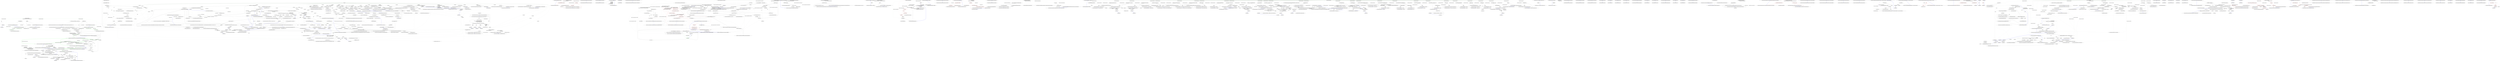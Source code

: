 digraph  {
n24 [label="Ninject.Activation.Blocks.ActivationBlock", span=""];
n0 [cluster="Ninject.Activation.Blocks.ActivationBlock.ActivationBlock(Ninject.Syntax.IResolutionRoot)", label="Entry Ninject.Activation.Blocks.ActivationBlock.ActivationBlock(Ninject.Syntax.IResolutionRoot)", span="36-36"];
n1 [cluster="Ninject.Activation.Blocks.ActivationBlock.ActivationBlock(Ninject.Syntax.IResolutionRoot)", label="Ensure.ArgumentNotNull(parent, ''parent'')", span="38-38"];
n2 [cluster="Ninject.Activation.Blocks.ActivationBlock.ActivationBlock(Ninject.Syntax.IResolutionRoot)", label="Parent = parent", span="39-39"];
n4 [cluster="Ninject.Infrastructure.Ensure.ArgumentNotNull(object, string)", label="Entry Ninject.Infrastructure.Ensure.ArgumentNotNull(object, string)", span="17-17"];
n3 [cluster="Ninject.Activation.Blocks.ActivationBlock.ActivationBlock(Ninject.Syntax.IResolutionRoot)", label="Exit Ninject.Activation.Blocks.ActivationBlock.ActivationBlock(Ninject.Syntax.IResolutionRoot)", span="36-36"];
n5 [cluster="Ninject.Activation.Blocks.ActivationBlock.CanResolve(Ninject.Activation.IRequest)", label="Entry Ninject.Activation.Blocks.ActivationBlock.CanResolve(Ninject.Activation.IRequest)", span="47-47"];
n6 [cluster="Ninject.Activation.Blocks.ActivationBlock.CanResolve(Ninject.Activation.IRequest)", label="Ensure.ArgumentNotNull(request, ''request'')", span="49-49"];
n7 [cluster="Ninject.Activation.Blocks.ActivationBlock.CanResolve(Ninject.Activation.IRequest)", label="return Parent.CanResolve(request);", span="50-50"];
n8 [cluster="Ninject.Activation.Blocks.ActivationBlock.CanResolve(Ninject.Activation.IRequest)", label="Exit Ninject.Activation.Blocks.ActivationBlock.CanResolve(Ninject.Activation.IRequest)", span="47-47"];
n9 [cluster="Ninject.Syntax.IResolutionRoot.CanResolve(Ninject.Activation.IRequest)", label="Entry Ninject.Syntax.IResolutionRoot.CanResolve(Ninject.Activation.IRequest)", span="29-29"];
n10 [cluster="Ninject.Activation.Blocks.ActivationBlock.Resolve(Ninject.Activation.IRequest)", label="Entry Ninject.Activation.Blocks.ActivationBlock.Resolve(Ninject.Activation.IRequest)", span="59-59"];
n11 [cluster="Ninject.Activation.Blocks.ActivationBlock.Resolve(Ninject.Activation.IRequest)", label="Ensure.ArgumentNotNull(request, ''request'')", span="61-61"];
n12 [cluster="Ninject.Activation.Blocks.ActivationBlock.Resolve(Ninject.Activation.IRequest)", label="return Parent.Resolve(request);", span="62-62"];
n13 [cluster="Ninject.Activation.Blocks.ActivationBlock.Resolve(Ninject.Activation.IRequest)", label="Exit Ninject.Activation.Blocks.ActivationBlock.Resolve(Ninject.Activation.IRequest)", span="59-59"];
n14 [cluster="Ninject.Syntax.IResolutionRoot.Resolve(Ninject.Activation.IRequest)", label="Entry Ninject.Syntax.IResolutionRoot.Resolve(Ninject.Activation.IRequest)", span="37-37"];
n15 [cluster="Ninject.Activation.Blocks.ActivationBlock.CreateRequest(System.Type, System.Func<Ninject.Planning.Bindings.IBindingMetadata, bool>, System.Collections.Generic.IEnumerable<Ninject.Parameters.IParameter>, bool, bool)", label="Entry Ninject.Activation.Blocks.ActivationBlock.CreateRequest(System.Type, System.Func<Ninject.Planning.Bindings.IBindingMetadata, bool>, System.Collections.Generic.IEnumerable<Ninject.Parameters.IParameter>, bool, bool)", span="74-74"];
n16 [cluster="Ninject.Activation.Blocks.ActivationBlock.CreateRequest(System.Type, System.Func<Ninject.Planning.Bindings.IBindingMetadata, bool>, System.Collections.Generic.IEnumerable<Ninject.Parameters.IParameter>, bool, bool)", label="Ensure.ArgumentNotNull(service, ''service'')", span="76-76"];
n17 [cluster="Ninject.Activation.Blocks.ActivationBlock.CreateRequest(System.Type, System.Func<Ninject.Planning.Bindings.IBindingMetadata, bool>, System.Collections.Generic.IEnumerable<Ninject.Parameters.IParameter>, bool, bool)", label="Ensure.ArgumentNotNull(parameters, ''parameters'')", span="77-77"];
n18 [cluster="Ninject.Activation.Blocks.ActivationBlock.CreateRequest(System.Type, System.Func<Ninject.Planning.Bindings.IBindingMetadata, bool>, System.Collections.Generic.IEnumerable<Ninject.Parameters.IParameter>, bool, bool)", label="return new Request(service, constraint, parameters, () => this, isOptional, isUnique);", span="78-78"];
n19 [cluster="Ninject.Activation.Blocks.ActivationBlock.CreateRequest(System.Type, System.Func<Ninject.Planning.Bindings.IBindingMetadata, bool>, System.Collections.Generic.IEnumerable<Ninject.Parameters.IParameter>, bool, bool)", label="Exit Ninject.Activation.Blocks.ActivationBlock.CreateRequest(System.Type, System.Func<Ninject.Planning.Bindings.IBindingMetadata, bool>, System.Collections.Generic.IEnumerable<Ninject.Parameters.IParameter>, bool, bool)", span="74-74"];
n20 [cluster="Ninject.Activation.Request.Request(System.Type, System.Func<Ninject.Planning.Bindings.IBindingMetadata, bool>, System.Collections.Generic.IEnumerable<Ninject.Parameters.IParameter>, System.Func<object>, bool, bool)", label="Entry Ninject.Activation.Request.Request(System.Type, System.Func<Ninject.Planning.Bindings.IBindingMetadata, bool>, System.Collections.Generic.IEnumerable<Ninject.Parameters.IParameter>, System.Func<object>, bool, bool)", span="93-93"];
n21 [cluster="lambda expression", label="Entry lambda expression", span="78-78"];
n22 [cluster="lambda expression", label=this, span="78-78"];
n23 [cluster="lambda expression", label="Exit lambda expression", span="78-78"];
d6 [cluster="Ninject.Activation.Blocks.ActivationBlock.CanResolve(Ninject.Activation.IRequest)", color=green, community=0, label="45: Ensure.ArgumentNotNull(request, ''request'')", span="49-49"];
d7 [cluster="Ninject.Activation.Blocks.ActivationBlock.CanResolve(Ninject.Activation.IRequest)", color=green, community=0, label="0: return Parent.CanResolve(request);", span="50-50"];
d11 [cluster="Ninject.Activation.Blocks.ActivationBlock.Resolve(Ninject.Activation.IRequest)", color=green, community=0, label="45: Ensure.ArgumentNotNull(request, ''request'')", span="61-61"];
d12 [cluster="Ninject.Activation.Blocks.ActivationBlock.Resolve(Ninject.Activation.IRequest)", color=green, community=0, label="46: return Parent.Resolve(request);", span="62-62"];
m1_4 [cluster="Ninject.Dynamic.AssemblyStreamContentProvider.GetStream()", file="AssemblyStreamContentProvider.cs", label="Entry Ninject.Dynamic.AssemblyStreamContentProvider.GetStream()", span="19-19"];
m1_5 [cluster="Ninject.Dynamic.AssemblyStreamContentProvider.GetStream()", color=red, community=0, file="AssemblyStreamContentProvider.cs", label="35: return _assembly.GetManifestResourceStream(_fileName);", span="21-21"];
m1_6 [cluster="Ninject.Dynamic.AssemblyStreamContentProvider.GetStream()", file="AssemblyStreamContentProvider.cs", label="Exit Ninject.Dynamic.AssemblyStreamContentProvider.GetStream()", span="19-19"];
m1_7 [cluster="System.Reflection.Assembly.GetManifestResourceStream(string)", file="AssemblyStreamContentProvider.cs", label="Entry System.Reflection.Assembly.GetManifestResourceStream(string)", span="0-0"];
m1_0 [cluster="Ninject.Dynamic.AssemblyStreamContentProvider.AssemblyStreamContentProvider(string, System.Reflection.Assembly)", file="AssemblyStreamContentProvider.cs", label="Entry Ninject.Dynamic.AssemblyStreamContentProvider.AssemblyStreamContentProvider(string, System.Reflection.Assembly)", span="11-11"];
m1_1 [cluster="Ninject.Dynamic.AssemblyStreamContentProvider.AssemblyStreamContentProvider(string, System.Reflection.Assembly)", color=red, community=0, file="AssemblyStreamContentProvider.cs", label="55: _fileName = fileName", span="13-13"];
m1_2 [cluster="Ninject.Dynamic.AssemblyStreamContentProvider.AssemblyStreamContentProvider(string, System.Reflection.Assembly)", color=red, community=0, file="AssemblyStreamContentProvider.cs", label="55: _assembly = assembly", span="14-14"];
m1_3 [cluster="Ninject.Dynamic.AssemblyStreamContentProvider.AssemblyStreamContentProvider(string, System.Reflection.Assembly)", file="AssemblyStreamContentProvider.cs", label="Exit Ninject.Dynamic.AssemblyStreamContentProvider.AssemblyStreamContentProvider(string, System.Reflection.Assembly)", span="11-11"];
m1_8 [file="AssemblyStreamContentProvider.cs", label="Ninject.Dynamic.AssemblyStreamContentProvider", span=""];
m2_216 [cluster="Ninject.Infrastructure.Multimap<K, V>.Add(K, V)", file="AutoBoundTests.cs", label="Entry Ninject.Infrastructure.Multimap<K, V>.Add(K, V)", span="64-64"];
m2_288 [cluster="System.Collections.Generic.List<T>.List()", file="AutoBoundTests.cs", label="Entry System.Collections.Generic.List<T>.List()", span="0-0"];
m2_105 [cluster="Ninject.KernelBase.Inject(object, params Ninject.Parameters.IParameter[])", file="AutoBoundTests.cs", label="Entry Ninject.KernelBase.Inject(object, params Ninject.Parameters.IParameter[])", span="276-276"];
m2_106 [cluster="Ninject.KernelBase.Inject(object, params Ninject.Parameters.IParameter[])", file="AutoBoundTests.cs", label="Ensure.ArgumentNotNull(instance, ''instance'')", span="278-278"];
m2_107 [cluster="Ninject.KernelBase.Inject(object, params Ninject.Parameters.IParameter[])", file="AutoBoundTests.cs", label="Ensure.ArgumentNotNull(parameters, ''parameters'')", span="279-279"];
m2_108 [cluster="Ninject.KernelBase.Inject(object, params Ninject.Parameters.IParameter[])", file="AutoBoundTests.cs", label="Type service = instance.GetType()", span="281-281"];
m2_112 [cluster="Ninject.KernelBase.Inject(object, params Ninject.Parameters.IParameter[])", file="AutoBoundTests.cs", label="var request = this.CreateRequest(service, null, parameters, false, false)", span="287-287"];
m2_116 [cluster="Ninject.KernelBase.Inject(object, params Ninject.Parameters.IParameter[])", file="AutoBoundTests.cs", label="var reference = new InstanceReference { Instance = instance }", span="295-295"];
m2_109 [cluster="Ninject.KernelBase.Inject(object, params Ninject.Parameters.IParameter[])", file="AutoBoundTests.cs", label="var planner = this.Components.Get<IPlanner>()", span="283-283"];
m2_111 [cluster="Ninject.KernelBase.Inject(object, params Ninject.Parameters.IParameter[])", file="AutoBoundTests.cs", label="var binding = new Binding(service)", span="286-286"];
m2_115 [cluster="Ninject.KernelBase.Inject(object, params Ninject.Parameters.IParameter[])", file="AutoBoundTests.cs", label="context.Plan = planner.GetPlan(service)", span="292-292"];
m2_110 [cluster="Ninject.KernelBase.Inject(object, params Ninject.Parameters.IParameter[])", file="AutoBoundTests.cs", label="var pipeline = this.Components.Get<IPipeline>()", span="284-284"];
m2_114 [cluster="Ninject.KernelBase.Inject(object, params Ninject.Parameters.IParameter[])", file="AutoBoundTests.cs", label=planner, span="290-290"];
m2_117 [cluster="Ninject.KernelBase.Inject(object, params Ninject.Parameters.IParameter[])", file="AutoBoundTests.cs", label="pipeline.Activate(context, reference)", span="296-296"];
m2_113 [cluster="Ninject.KernelBase.Inject(object, params Ninject.Parameters.IParameter[])", file="AutoBoundTests.cs", label="var context = this.CreateContext(request, binding)", span="288-288"];
m2_118 [cluster="Ninject.KernelBase.Inject(object, params Ninject.Parameters.IParameter[])", file="AutoBoundTests.cs", label="Exit Ninject.KernelBase.Inject(object, params Ninject.Parameters.IParameter[])", span="276-276"];
m2_6 [cluster="Ninject.KernelBase.KernelBase(Ninject.Components.IComponentContainer, Ninject.INinjectSettings, params Ninject.Modules.INinjectModule[])", file="AutoBoundTests.cs", label="Entry Ninject.KernelBase.KernelBase(Ninject.Components.IComponentContainer, Ninject.INinjectSettings, params Ninject.Modules.INinjectModule[])", span="77-77"];
m2_7 [cluster="Ninject.KernelBase.KernelBase(Ninject.Components.IComponentContainer, Ninject.INinjectSettings, params Ninject.Modules.INinjectModule[])", file="AutoBoundTests.cs", label="Ensure.ArgumentNotNull(components, ''components'')", span="79-79"];
m2_8 [cluster="Ninject.KernelBase.KernelBase(Ninject.Components.IComponentContainer, Ninject.INinjectSettings, params Ninject.Modules.INinjectModule[])", file="AutoBoundTests.cs", label="Ensure.ArgumentNotNull(settings, ''settings'')", span="80-80"];
m2_9 [cluster="Ninject.KernelBase.KernelBase(Ninject.Components.IComponentContainer, Ninject.INinjectSettings, params Ninject.Modules.INinjectModule[])", file="AutoBoundTests.cs", label="Ensure.ArgumentNotNull(modules, ''modules'')", span="81-81"];
m2_10 [cluster="Ninject.KernelBase.KernelBase(Ninject.Components.IComponentContainer, Ninject.INinjectSettings, params Ninject.Modules.INinjectModule[])", file="AutoBoundTests.cs", label="this.Settings = settings", span="83-83"];
m2_11 [cluster="Ninject.KernelBase.KernelBase(Ninject.Components.IComponentContainer, Ninject.INinjectSettings, params Ninject.Modules.INinjectModule[])", file="AutoBoundTests.cs", label="this.Components = components", span="85-85"];
m2_12 [cluster="Ninject.KernelBase.KernelBase(Ninject.Components.IComponentContainer, Ninject.INinjectSettings, params Ninject.Modules.INinjectModule[])", file="AutoBoundTests.cs", label="components.Kernel = this", span="86-86"];
m2_17 [cluster="Ninject.KernelBase.KernelBase(Ninject.Components.IComponentContainer, Ninject.INinjectSettings, params Ninject.Modules.INinjectModule[])", file="AutoBoundTests.cs", label="this.Load(modules)", span="101-101"];
m2_13 [cluster="Ninject.KernelBase.KernelBase(Ninject.Components.IComponentContainer, Ninject.INinjectSettings, params Ninject.Modules.INinjectModule[])", file="AutoBoundTests.cs", label="this.AddComponents()", span="88-88"];
m2_14 [cluster="Ninject.KernelBase.KernelBase(Ninject.Components.IComponentContainer, Ninject.INinjectSettings, params Ninject.Modules.INinjectModule[])", file="AutoBoundTests.cs", label="OnePerRequestModule.StartManaging(this)", span="91-91"];
m2_15 [cluster="Ninject.KernelBase.KernelBase(Ninject.Components.IComponentContainer, Ninject.INinjectSettings, params Ninject.Modules.INinjectModule[])", file="AutoBoundTests.cs", label="this.Settings.LoadExtensions", span="95-95"];
m2_16 [cluster="Ninject.KernelBase.KernelBase(Ninject.Components.IComponentContainer, Ninject.INinjectSettings, params Ninject.Modules.INinjectModule[])", file="AutoBoundTests.cs", label="this.Load(new[] { this.Settings.ExtensionSearchPattern })", span="97-97"];
m2_18 [cluster="Ninject.KernelBase.KernelBase(Ninject.Components.IComponentContainer, Ninject.INinjectSettings, params Ninject.Modules.INinjectModule[])", file="AutoBoundTests.cs", label="Exit Ninject.KernelBase.KernelBase(Ninject.Components.IComponentContainer, Ninject.INinjectSettings, params Ninject.Modules.INinjectModule[])", span="77-77"];
m2_119 [cluster="object.GetType()", file="AutoBoundTests.cs", label="Entry object.GetType()", span="0-0"];
m2_226 [cluster="Ninject.Activation.IRequest.Matches(Ninject.Planning.Bindings.IBinding)", file="AutoBoundTests.cs", label="Entry Ninject.Activation.IRequest.Matches(Ninject.Planning.Bindings.IBinding)", span="80-80"];
m2_163 [cluster="Ninject.ActivationException.ActivationException(string)", file="AutoBoundTests.cs", label="Entry Ninject.ActivationException.ActivationException(string)", span="35-35"];
m2_139 [cluster="Ninject.KernelBase.Resolve(Ninject.Activation.IRequest)", file="AutoBoundTests.cs", label="Entry Ninject.KernelBase.Resolve(Ninject.Activation.IRequest)", span="328-328"];
m2_140 [cluster="Ninject.KernelBase.Resolve(Ninject.Activation.IRequest)", file="AutoBoundTests.cs", label="Ensure.ArgumentNotNull(request, ''request'')", span="330-330"];
m2_141 [cluster="Ninject.KernelBase.Resolve(Ninject.Activation.IRequest)", file="AutoBoundTests.cs", label="request.Service == typeof(IKernel)", span="332-332"];
m2_143 [cluster="Ninject.KernelBase.Resolve(Ninject.Activation.IRequest)", file="AutoBoundTests.cs", label="!this.CanResolve(request) && !this.HandleMissingBinding(request)", span="337-337"];
m2_144 [cluster="Ninject.KernelBase.Resolve(Ninject.Activation.IRequest)", file="AutoBoundTests.cs", label="request.IsOptional", span="339-339"];
m2_146 [cluster="Ninject.KernelBase.Resolve(Ninject.Activation.IRequest)", file="AutoBoundTests.cs", label="throw new ActivationException(ExceptionFormatter.CouldNotResolveBinding(request));", span="344-344"];
m2_148 [cluster="Ninject.KernelBase.Resolve(Ninject.Activation.IRequest)", file="AutoBoundTests.cs", label="IEnumerable<IBinding> bindings =\r\n                this.GetBindings(request.Service).Where(this.SatifiesRequest(request)).OrderByDescending(b => b, bindingPrecedenceComparer).ToList()", span="348-349"];
m2_150 [cluster="Ninject.KernelBase.Resolve(Ninject.Activation.IRequest)", file="AutoBoundTests.cs", label="request.IsOptional", span="353-353"];
m2_152 [cluster="Ninject.KernelBase.Resolve(Ninject.Activation.IRequest)", file="AutoBoundTests.cs", label="throw new ActivationException(ExceptionFormatter.CouldNotResolveBinding(request));", span="358-358"];
m2_155 [cluster="Ninject.KernelBase.Resolve(Ninject.Activation.IRequest)", file="AutoBoundTests.cs", label="request.IsUnique && bindings.Count() > 1", span="364-364"];
m2_156 [cluster="Ninject.KernelBase.Resolve(Ninject.Activation.IRequest)", file="AutoBoundTests.cs", label="request.IsOptional", span="366-366"];
m2_158 [cluster="Ninject.KernelBase.Resolve(Ninject.Activation.IRequest)", file="AutoBoundTests.cs", label="throw new ActivationException(ExceptionFormatter.CouldNotUniquelyResolveBinding(request));", span="371-371"];
m2_159 [cluster="Ninject.KernelBase.Resolve(Ninject.Activation.IRequest)", file="AutoBoundTests.cs", label="return bindings.Select(binding => this.CreateContext(request, binding)).Select(context => context.Resolve());", span="374-374"];
m2_142 [cluster="Ninject.KernelBase.Resolve(Ninject.Activation.IRequest)", file="AutoBoundTests.cs", label="return new[] { this };", span="334-334"];
m2_147 [cluster="Ninject.KernelBase.Resolve(Ninject.Activation.IRequest)", file="AutoBoundTests.cs", label="IComparer<IBinding> bindingPrecedenceComparer = this.GetBindingPrecedenceComparer()", span="347-347"];
m2_145 [cluster="Ninject.KernelBase.Resolve(Ninject.Activation.IRequest)", file="AutoBoundTests.cs", label="return Enumerable.Empty<object>();", span="341-341"];
m2_154 [cluster="Ninject.KernelBase.Resolve(Ninject.Activation.IRequest)", file="AutoBoundTests.cs", label="bindings = bindings.TakeWhile(binding => bindingPrecedenceComparer.Compare(binding, model) == 0)", span="362-362"];
m2_149 [cluster="Ninject.KernelBase.Resolve(Ninject.Activation.IRequest)", file="AutoBoundTests.cs", label="!bindings.Any()", span="351-351"];
m2_153 [cluster="Ninject.KernelBase.Resolve(Ninject.Activation.IRequest)", file="AutoBoundTests.cs", label="var model = bindings.First()", span="361-361"];
m2_151 [cluster="Ninject.KernelBase.Resolve(Ninject.Activation.IRequest)", file="AutoBoundTests.cs", label="return Enumerable.Empty<object>();", span="355-355"];
m2_157 [cluster="Ninject.KernelBase.Resolve(Ninject.Activation.IRequest)", file="AutoBoundTests.cs", label="return Enumerable.Empty<object>();", span="368-368"];
m2_160 [cluster="Ninject.KernelBase.Resolve(Ninject.Activation.IRequest)", file="AutoBoundTests.cs", label="Exit Ninject.KernelBase.Resolve(Ninject.Activation.IRequest)", span="328-328"];
m2_122 [cluster="Ninject.KernelBase.CreateContext(Ninject.Activation.IRequest, Ninject.Planning.Bindings.IBinding)", file="AutoBoundTests.cs", label="Entry Ninject.KernelBase.CreateContext(Ninject.Activation.IRequest, Ninject.Planning.Bindings.IBinding)", span="534-534"];
m2_265 [cluster="Ninject.KernelBase.CreateContext(Ninject.Activation.IRequest, Ninject.Planning.Bindings.IBinding)", file="AutoBoundTests.cs", label="Ensure.ArgumentNotNull(request, ''request'')", span="536-536"];
m2_266 [cluster="Ninject.KernelBase.CreateContext(Ninject.Activation.IRequest, Ninject.Planning.Bindings.IBinding)", file="AutoBoundTests.cs", label="Ensure.ArgumentNotNull(binding, ''binding'')", span="537-537"];
m2_267 [cluster="Ninject.KernelBase.CreateContext(Ninject.Activation.IRequest, Ninject.Planning.Bindings.IBinding)", file="AutoBoundTests.cs", label="return new Context(this, request, binding, this.Components.Get<ICache>(), this.Components.Get<IPlanner>(), this.Components.Get<IPipeline>());", span="539-539"];
m2_268 [cluster="Ninject.KernelBase.CreateContext(Ninject.Activation.IRequest, Ninject.Planning.Bindings.IBinding)", file="AutoBoundTests.cs", label="Exit Ninject.KernelBase.CreateContext(Ninject.Activation.IRequest, Ninject.Planning.Bindings.IBinding)", span="534-534"];
m2_58 [cluster="Ninject.KernelBase.HasModule(string)", file="AutoBoundTests.cs", label="Entry Ninject.KernelBase.HasModule(string)", span="184-184"];
m2_59 [cluster="Ninject.KernelBase.HasModule(string)", file="AutoBoundTests.cs", label="Ensure.ArgumentNotNullOrEmpty(name, ''name'')", span="186-186"];
m2_60 [cluster="Ninject.KernelBase.HasModule(string)", file="AutoBoundTests.cs", label="return this.modules.ContainsKey(name);", span="187-187"];
m2_61 [cluster="Ninject.KernelBase.HasModule(string)", file="AutoBoundTests.cs", label="Exit Ninject.KernelBase.HasModule(string)", span="184-184"];
m2_188 [cluster="Unk.Resolve", file="AutoBoundTests.cs", label="Entry Unk.Resolve", span=""];
m2_34 [cluster="Ninject.Components.IComponentContainer.Get<T>()", file="AutoBoundTests.cs", label="Entry Ninject.Components.IComponentContainer.Get<T>()", span="52-52"];
m2_212 [cluster="Ninject.Planning.Bindings.Resolvers.IBindingResolver.Resolve(Ninject.Infrastructure.Multimap<System.Type, Ninject.Planning.Bindings.IBinding>, System.Type)", file="AutoBoundTests.cs", label="Entry Ninject.Planning.Bindings.Resolvers.IBindingResolver.Resolve(Ninject.Infrastructure.Multimap<System.Type, Ninject.Planning.Bindings.IBinding>, System.Type)", span="31-31"];
m2_207 [cluster="System.Collections.Generic.IEnumerable<TSource>.SelectMany<TSource, TResult>(System.Func<TSource, System.Collections.Generic.IEnumerable<TResult>>)", file="AutoBoundTests.cs", label="Entry System.Collections.Generic.IEnumerable<TSource>.SelectMany<TSource, TResult>(System.Func<TSource, System.Collections.Generic.IEnumerable<TResult>>)", span="0-0"];
m2_22 [cluster="Ninject.KernelBase.Load(System.Collections.Generic.IEnumerable<string>)", file="AutoBoundTests.cs", label="Entry Ninject.KernelBase.Load(System.Collections.Generic.IEnumerable<string>)", span="232-232"];
m2_85 [cluster="Ninject.KernelBase.Load(System.Collections.Generic.IEnumerable<string>)", file="AutoBoundTests.cs", label="var moduleLoader = this.Components.Get<IModuleLoader>()", span="234-234"];
m2_86 [cluster="Ninject.KernelBase.Load(System.Collections.Generic.IEnumerable<string>)", file="AutoBoundTests.cs", label="moduleLoader.LoadModules(filePatterns)", span="235-235"];
m2_87 [cluster="Ninject.KernelBase.Load(System.Collections.Generic.IEnumerable<string>)", file="AutoBoundTests.cs", label="Exit Ninject.KernelBase.Load(System.Collections.Generic.IEnumerable<string>)", span="232-232"];
m2_79 [cluster="System.NotSupportedException.NotSupportedException(string)", file="AutoBoundTests.cs", label="Entry System.NotSupportedException.NotSupportedException(string)", span="0-0"];
m2_255 [cluster="System.Collections.Generic.IEnumerable<TSource>.ToList<TSource>()", file="AutoBoundTests.cs", label="Entry System.Collections.Generic.IEnumerable<TSource>.ToList<TSource>()", span="0-0"];
m2_33 [cluster="Ninject.OnePerRequestModule.StopManaging(Ninject.IKernel)", file="AutoBoundTests.cs", label="Entry Ninject.OnePerRequestModule.StopManaging(Ninject.IKernel)", span="51-51"];
m2_136 [cluster="Ninject.KernelBase.GetBindings(System.Type)", file="AutoBoundTests.cs", label="Entry Ninject.KernelBase.GetBindings(System.Type)", span="408-408"];
m2_198 [cluster="Ninject.KernelBase.GetBindings(System.Type)", file="AutoBoundTests.cs", label="Ensure.ArgumentNotNull(service, ''service'')", span="410-410"];
m2_200 [cluster="Ninject.KernelBase.GetBindings(System.Type)", file="AutoBoundTests.cs", label="!this.bindingCache.ContainsKey(service)", span="414-414"];
m2_202 [cluster="Ninject.KernelBase.GetBindings(System.Type)", file="AutoBoundTests.cs", label="resolvers\r\n                        .SelectMany(resolver => resolver.Resolve(this.bindings, service))\r\n                        .Map(binding => this.bindingCache.Add(service, binding))", span="418-420"];
m2_203 [cluster="Ninject.KernelBase.GetBindings(System.Type)", file="AutoBoundTests.cs", label="return this.bindingCache[service];", span="423-423"];
m2_199 [cluster="Ninject.KernelBase.GetBindings(System.Type)", file="AutoBoundTests.cs", label="this.bindingCache", span="412-412"];
m2_201 [cluster="Ninject.KernelBase.GetBindings(System.Type)", file="AutoBoundTests.cs", label="var resolvers = this.Components.GetAll<IBindingResolver>()", span="416-416"];
m2_204 [cluster="Ninject.KernelBase.GetBindings(System.Type)", file="AutoBoundTests.cs", label="Exit Ninject.KernelBase.GetBindings(System.Type)", span="408-408"];
m2_181 [cluster="System.Collections.Generic.IComparer<T>.Compare(T, T)", file="AutoBoundTests.cs", label="Entry System.Collections.Generic.IComparer<T>.Compare(T, T)", span="0-0"];
m2_4 [cluster="Ninject.KernelBase.KernelBase(Ninject.INinjectSettings, params Ninject.Modules.INinjectModule[])", file="AutoBoundTests.cs", label="Entry Ninject.KernelBase.KernelBase(Ninject.INinjectSettings, params Ninject.Modules.INinjectModule[])", span="66-66"];
m2_5 [cluster="Ninject.KernelBase.KernelBase(Ninject.INinjectSettings, params Ninject.Modules.INinjectModule[])", file="AutoBoundTests.cs", label="Exit Ninject.KernelBase.KernelBase(Ninject.INinjectSettings, params Ninject.Modules.INinjectModule[])", span="66-66"];
m2_36 [cluster="System.IDisposable.Dispose()", file="AutoBoundTests.cs", label="Entry System.IDisposable.Dispose()", span="0-0"];
m2_67 [cluster="System.Collections.Generic.IEnumerable<TSource>.ToArray<TSource>()", file="AutoBoundTests.cs", label="Entry System.Collections.Generic.IEnumerable<TSource>.ToArray<TSource>()", span="0-0"];
m2_232 [cluster="Ninject.KernelBase.HandleMissingBinding(System.Type)", file="AutoBoundTests.cs", label="Entry Ninject.KernelBase.HandleMissingBinding(System.Type)", span="468-468"];
m2_233 [cluster="Ninject.KernelBase.HandleMissingBinding(System.Type)", file="AutoBoundTests.cs", label="return false;", span="470-470"];
m2_234 [cluster="Ninject.KernelBase.HandleMissingBinding(System.Type)", file="AutoBoundTests.cs", label="Exit Ninject.KernelBase.HandleMissingBinding(System.Type)", span="468-468"];
m2_82 [cluster="Ninject.Infrastructure.Introspection.ExceptionFormatter.ModuleWithSameNameIsAlreadyLoaded(Ninject.Modules.INinjectModule, Ninject.Modules.INinjectModule)", file="AutoBoundTests.cs", label="Entry Ninject.Infrastructure.Introspection.ExceptionFormatter.ModuleWithSameNameIsAlreadyLoaded(Ninject.Modules.INinjectModule, Ninject.Modules.INinjectModule)", span="39-39"];
m2_123 [cluster="Ninject.Planning.IPlanner.GetPlan(System.Type)", file="AutoBoundTests.cs", label="Entry Ninject.Planning.IPlanner.GetPlan(System.Type)", span="33-33"];
m2_219 [cluster="Ninject.KernelBase.BindingPrecedenceComparer.BindingPrecedenceComparer()", file="AutoBoundTests.cs", label="Entry Ninject.KernelBase.BindingPrecedenceComparer.BindingPrecedenceComparer()", span="555-555"];
m2_132 [cluster="Ninject.KernelBase.CanResolve(Ninject.Activation.IRequest)", file="AutoBoundTests.cs", label="Entry Ninject.KernelBase.CanResolve(Ninject.Activation.IRequest)", span="316-316"];
m2_133 [cluster="Ninject.KernelBase.CanResolve(Ninject.Activation.IRequest)", file="AutoBoundTests.cs", label="Ensure.ArgumentNotNull(request, ''request'')", span="318-318"];
m2_134 [cluster="Ninject.KernelBase.CanResolve(Ninject.Activation.IRequest)", file="AutoBoundTests.cs", label="return this.GetBindings(request.Service).Any(this.SatifiesRequest(request));", span="319-319"];
m2_135 [cluster="Ninject.KernelBase.CanResolve(Ninject.Activation.IRequest)", file="AutoBoundTests.cs", label="Exit Ninject.KernelBase.CanResolve(Ninject.Activation.IRequest)", span="316-316"];
m2_64 [cluster="Ninject.KernelBase.GetModules()", file="AutoBoundTests.cs", label="Entry Ninject.KernelBase.GetModules()", span="194-194"];
m2_65 [cluster="Ninject.KernelBase.GetModules()", file="AutoBoundTests.cs", label="return this.modules.Values.ToArray();", span="196-196"];
m2_66 [cluster="Ninject.KernelBase.GetModules()", file="AutoBoundTests.cs", label="Exit Ninject.KernelBase.GetModules()", span="194-194"];
m2_24 [cluster="Ninject.KernelBase.Dispose(bool)", file="AutoBoundTests.cs", label="Entry Ninject.KernelBase.Dispose(bool)", span="117-117"];
m2_25 [cluster="Ninject.KernelBase.Dispose(bool)", file="AutoBoundTests.cs", label="disposing && !IsDisposed", span="119-119"];
m2_31 [cluster="Ninject.KernelBase.Dispose(bool)", file="AutoBoundTests.cs", label="base.Dispose(disposing)", span="135-135"];
m2_26 [cluster="Ninject.KernelBase.Dispose(bool)", file="AutoBoundTests.cs", label="OnePerRequestModule.StopManaging(this)", span="122-122"];
m2_27 [cluster="Ninject.KernelBase.Dispose(bool)", file="AutoBoundTests.cs", label="this.Components != null", span="125-125"];
m2_28 [cluster="Ninject.KernelBase.Dispose(bool)", file="AutoBoundTests.cs", label="var cache = this.Components.Get<ICache>()", span="128-128"];
m2_29 [cluster="Ninject.KernelBase.Dispose(bool)", file="AutoBoundTests.cs", label="cache.Clear()", span="129-129"];
m2_30 [cluster="Ninject.KernelBase.Dispose(bool)", file="AutoBoundTests.cs", label="this.Components.Dispose()", span="131-131"];
m2_32 [cluster="Ninject.KernelBase.Dispose(bool)", file="AutoBoundTests.cs", label="Exit Ninject.KernelBase.Dispose(bool)", span="117-117"];
m2_50 [cluster="Ninject.KernelBase.AddBindings(System.Collections.Generic.IEnumerable<Ninject.Planning.Bindings.IBinding>)", file="AutoBoundTests.cs", label="Entry Ninject.KernelBase.AddBindings(System.Collections.Generic.IEnumerable<Ninject.Planning.Bindings.IBinding>)", span="542-542"];
m2_270 [cluster="Ninject.KernelBase.AddBindings(System.Collections.Generic.IEnumerable<Ninject.Planning.Bindings.IBinding>)", file="AutoBoundTests.cs", label="bindings.Map(binding => this.bindings.Add(binding.Service, binding))", span="544-544"];
m2_271 [cluster="Ninject.KernelBase.AddBindings(System.Collections.Generic.IEnumerable<Ninject.Planning.Bindings.IBinding>)", file="AutoBoundTests.cs", label="this.bindingCache", span="546-546"];
m2_272 [cluster="Ninject.KernelBase.AddBindings(System.Collections.Generic.IEnumerable<Ninject.Planning.Bindings.IBinding>)", file="AutoBoundTests.cs", label="this.bindingCache.Clear()", span="547-547"];
m2_273 [cluster="Ninject.KernelBase.AddBindings(System.Collections.Generic.IEnumerable<Ninject.Planning.Bindings.IBinding>)", file="AutoBoundTests.cs", label="Exit Ninject.KernelBase.AddBindings(System.Collections.Generic.IEnumerable<Ninject.Planning.Bindings.IBinding>)", span="542-542"];
m2_63 [cluster="System.Collections.Generic.Dictionary<TKey, TValue>.ContainsKey(TKey)", file="AutoBoundTests.cs", label="Entry System.Collections.Generic.Dictionary<TKey, TValue>.ContainsKey(TKey)", span="0-0"];
m2_289 [cluster="System.Func<T, TResult>.Invoke(T)", file="AutoBoundTests.cs", label="Entry System.Func<T, TResult>.Invoke(T)", span="0-0"];
m2_169 [cluster="System.Collections.Generic.IEnumerable<TSource>.Any<TSource>()", file="AutoBoundTests.cs", label="Entry System.Collections.Generic.IEnumerable<TSource>.Any<TSource>()", span="0-0"];
m2_205 [cluster="Ninject.Infrastructure.Multimap<K, V>.ContainsKey(K)", file="AutoBoundTests.cs", label="Entry Ninject.Infrastructure.Multimap<K, V>.ContainsKey(K)", span="113-113"];
m2_250 [cluster="Unk.AddBindings", file="AutoBoundTests.cs", label="Entry Unk.AddBindings", span=""];
m2_166 [cluster="Unk.Where", file="AutoBoundTests.cs", label="Entry Unk.Where", span=""];
m2_37 [cluster="Ninject.Infrastructure.Disposal.DisposableObject.Dispose(bool)", file="AutoBoundTests.cs", label="Entry Ninject.Infrastructure.Disposal.DisposableObject.Dispose(bool)", span="37-37"];
m2_249 [cluster="Unk.Map", file="AutoBoundTests.cs", label="Entry Unk.Map", span=""];
m2_280 [cluster="Ninject.Syntax.IResolutionRoot.Get(System.Type, params Ninject.Parameters.IParameter[])", file="AutoBoundTests.cs", label="Entry Ninject.Syntax.IResolutionRoot.Get(System.Type, params Ninject.Parameters.IParameter[])", span="148-148"];
m2_38 [cluster="Ninject.KernelBase.Unbind(System.Type)", file="AutoBoundTests.cs", label="Entry Ninject.KernelBase.Unbind(System.Type)", span="142-142"];
m2_39 [cluster="Ninject.KernelBase.Unbind(System.Type)", file="AutoBoundTests.cs", label="Ensure.ArgumentNotNull(service, ''service'')", span="144-144"];
m2_40 [cluster="Ninject.KernelBase.Unbind(System.Type)", file="AutoBoundTests.cs", label="this.bindings.RemoveAll(service)", span="146-146"];
m2_41 [cluster="Ninject.KernelBase.Unbind(System.Type)", file="AutoBoundTests.cs", label="this.bindingCache", span="148-148"];
m2_42 [cluster="Ninject.KernelBase.Unbind(System.Type)", file="AutoBoundTests.cs", label="this.bindingCache.Clear()", span="150-150"];
m2_43 [cluster="Ninject.KernelBase.Unbind(System.Type)", file="AutoBoundTests.cs", label="Exit Ninject.KernelBase.Unbind(System.Type)", span="142-142"];
m2_45 [cluster="Ninject.Infrastructure.Multimap<K, V>.Clear()", file="AutoBoundTests.cs", label="Entry Ninject.Infrastructure.Multimap<K, V>.Clear()", span="103-103"];
m2_170 [cluster="System.Collections.Generic.IEnumerable<TSource>.First<TSource>()", file="AutoBoundTests.cs", label="Entry System.Collections.Generic.IEnumerable<TSource>.First<TSource>()", span="0-0"];
m2_297 [cluster="lambda expression", file="AutoBoundTests.cs", label="Entry lambda expression", span="569-569"];
m2_183 [cluster="lambda expression", file="AutoBoundTests.cs", label="this.CreateContext(request, binding)", span="374-374"];
m2_179 [cluster="lambda expression", file="AutoBoundTests.cs", label="bindingPrecedenceComparer.Compare(binding, model) == 0", span="362-362"];
m2_175 [cluster="lambda expression", file="AutoBoundTests.cs", label="Entry lambda expression", span="349-349"];
m2_178 [cluster="lambda expression", file="AutoBoundTests.cs", label="Entry lambda expression", span="362-362"];
m2_182 [cluster="lambda expression", file="AutoBoundTests.cs", label="Entry lambda expression", span="374-374"];
m2_185 [cluster="lambda expression", file="AutoBoundTests.cs", label="Entry lambda expression", span="374-374"];
m2_176 [cluster="lambda expression", file="AutoBoundTests.cs", label=b, span="349-349"];
m2_177 [cluster="lambda expression", file="AutoBoundTests.cs", label="Exit lambda expression", span="349-349"];
m2_180 [cluster="lambda expression", file="AutoBoundTests.cs", label="Exit lambda expression", span="362-362"];
m2_184 [cluster="lambda expression", file="AutoBoundTests.cs", label="Exit lambda expression", span="374-374"];
m2_186 [cluster="lambda expression", file="AutoBoundTests.cs", label="context.Resolve()", span="374-374"];
m2_187 [cluster="lambda expression", file="AutoBoundTests.cs", label="Exit lambda expression", span="374-374"];
m2_210 [cluster="lambda expression", file="AutoBoundTests.cs", label="resolver.Resolve(this.bindings, service)", span="419-419"];
m2_214 [cluster="lambda expression", file="AutoBoundTests.cs", label="this.bindingCache.Add(service, binding)", span="420-420"];
m2_209 [cluster="lambda expression", file="AutoBoundTests.cs", label="Entry lambda expression", span="419-419"];
m2_213 [cluster="lambda expression", file="AutoBoundTests.cs", label="Entry lambda expression", span="420-420"];
m2_211 [cluster="lambda expression", file="AutoBoundTests.cs", label="Exit lambda expression", span="419-419"];
m2_215 [cluster="lambda expression", file="AutoBoundTests.cs", label="Exit lambda expression", span="420-420"];
m2_223 [cluster="lambda expression", file="AutoBoundTests.cs", label="binding.Matches(request) && request.Matches(binding)", span="443-443"];
m2_222 [cluster="lambda expression", file="AutoBoundTests.cs", label="Entry lambda expression", span="443-443"];
m2_224 [cluster="lambda expression", file="AutoBoundTests.cs", label="Exit lambda expression", span="443-443"];
m2_252 [cluster="lambda expression", file="AutoBoundTests.cs", label="c.Resolve(this.bindings, request).ToList()", span="493-493"];
m2_251 [cluster="lambda expression", file="AutoBoundTests.cs", label="Entry lambda expression", span="493-493"];
m2_256 [cluster="lambda expression", file="AutoBoundTests.cs", label="Entry lambda expression", span="494-494"];
m2_259 [cluster="lambda expression", file="AutoBoundTests.cs", label="Entry lambda expression", span="505-505"];
m2_253 [cluster="lambda expression", file="AutoBoundTests.cs", label="Exit lambda expression", span="493-493"];
m2_257 [cluster="lambda expression", file="AutoBoundTests.cs", label="b.Any()", span="494-494"];
m2_258 [cluster="lambda expression", file="AutoBoundTests.cs", label="Exit lambda expression", span="494-494"];
m2_260 [cluster="lambda expression", file="AutoBoundTests.cs", label="binding.IsImplicit = true", span="505-505"];
m2_261 [cluster="lambda expression", file="AutoBoundTests.cs", label="Exit lambda expression", span="505-505"];
m2_274 [cluster="lambda expression", file="AutoBoundTests.cs", label="Entry lambda expression", span="544-544"];
m2_275 [cluster="lambda expression", file="AutoBoundTests.cs", label="this.bindings.Add(binding.Service, binding)", span="544-544"];
m2_276 [cluster="lambda expression", file="AutoBoundTests.cs", label="Exit lambda expression", span="544-544"];
m2_292 [cluster="lambda expression", file="AutoBoundTests.cs", label="b != null", span="567-567"];
m2_295 [cluster="lambda expression", file="AutoBoundTests.cs", label="b.IsConditional", span="568-568"];
m2_298 [cluster="lambda expression", file="AutoBoundTests.cs", label="!b.IsImplicit", span="569-569"];
m2_291 [cluster="lambda expression", file="AutoBoundTests.cs", label="Entry lambda expression", span="567-567"];
m2_293 [cluster="lambda expression", file="AutoBoundTests.cs", label="Exit lambda expression", span="567-567"];
m2_294 [cluster="lambda expression", file="AutoBoundTests.cs", label="Entry lambda expression", span="568-568"];
m2_296 [cluster="lambda expression", file="AutoBoundTests.cs", label="Exit lambda expression", span="568-568"];
m2_299 [cluster="lambda expression", file="AutoBoundTests.cs", label="Exit lambda expression", span="569-569"];
m2_20 [cluster="Ninject.KernelBase.AddComponents()", file="AutoBoundTests.cs", label="Entry Ninject.KernelBase.AddComponents()", span="460-460"];
m2_231 [cluster="Ninject.KernelBase.AddComponents()", file="AutoBoundTests.cs", label="Exit Ninject.KernelBase.AddComponents()", span="460-460"];
m2_94 [cluster="Ninject.KernelBase.Unload(string)", file="AutoBoundTests.cs", label="Entry Ninject.KernelBase.Unload(string)", span="255-255"];
m2_95 [cluster="Ninject.KernelBase.Unload(string)", file="AutoBoundTests.cs", label="Ensure.ArgumentNotNullOrEmpty(name, ''name'')", span="257-257"];
m2_97 [cluster="Ninject.KernelBase.Unload(string)", file="AutoBoundTests.cs", label="!this.modules.TryGetValue(name, out module)", span="261-261"];
m2_98 [cluster="Ninject.KernelBase.Unload(string)", file="AutoBoundTests.cs", label="throw new NotSupportedException(ExceptionFormatter.NoModuleLoadedWithTheSpecifiedName(name));", span="263-263"];
m2_100 [cluster="Ninject.KernelBase.Unload(string)", file="AutoBoundTests.cs", label="this.modules.Remove(name)", span="268-268"];
m2_96 [cluster="Ninject.KernelBase.Unload(string)", file="AutoBoundTests.cs", label="INinjectModule module", span="259-259"];
m2_99 [cluster="Ninject.KernelBase.Unload(string)", file="AutoBoundTests.cs", label="module.OnUnload(this)", span="266-266"];
m2_101 [cluster="Ninject.KernelBase.Unload(string)", file="AutoBoundTests.cs", label="Exit Ninject.KernelBase.Unload(string)", span="255-255"];
m2_121 [cluster="Ninject.KernelBase.CreateRequest(System.Type, System.Func<Ninject.Planning.Bindings.IBindingMetadata, bool>, System.Collections.Generic.IEnumerable<Ninject.Parameters.IParameter>, bool, bool)", file="AutoBoundTests.cs", label="Entry Ninject.KernelBase.CreateRequest(System.Type, System.Func<Ninject.Planning.Bindings.IBindingMetadata, bool>, System.Collections.Generic.IEnumerable<Ninject.Parameters.IParameter>, bool, bool)", span="386-386"];
m2_189 [cluster="Ninject.KernelBase.CreateRequest(System.Type, System.Func<Ninject.Planning.Bindings.IBindingMetadata, bool>, System.Collections.Generic.IEnumerable<Ninject.Parameters.IParameter>, bool, bool)", file="AutoBoundTests.cs", label="Ensure.ArgumentNotNull(service, ''service'')", span="388-388"];
m2_190 [cluster="Ninject.KernelBase.CreateRequest(System.Type, System.Func<Ninject.Planning.Bindings.IBindingMetadata, bool>, System.Collections.Generic.IEnumerable<Ninject.Parameters.IParameter>, bool, bool)", file="AutoBoundTests.cs", label="Ensure.ArgumentNotNull(parameters, ''parameters'')", span="389-389"];
m2_191 [cluster="Ninject.KernelBase.CreateRequest(System.Type, System.Func<Ninject.Planning.Bindings.IBindingMetadata, bool>, System.Collections.Generic.IEnumerable<Ninject.Parameters.IParameter>, bool, bool)", file="AutoBoundTests.cs", label="return new Request(service, constraint, parameters, null, isOptional, isUnique);", span="391-391"];
m2_192 [cluster="Ninject.KernelBase.CreateRequest(System.Type, System.Func<Ninject.Planning.Bindings.IBindingMetadata, bool>, System.Collections.Generic.IEnumerable<Ninject.Parameters.IParameter>, bool, bool)", file="AutoBoundTests.cs", label="Exit Ninject.KernelBase.CreateRequest(System.Type, System.Func<Ninject.Planning.Bindings.IBindingMetadata, bool>, System.Collections.Generic.IEnumerable<Ninject.Parameters.IParameter>, bool, bool)", span="386-386"];
m2_44 [cluster="Ninject.Infrastructure.Multimap<K, V>.RemoveAll(K)", file="AutoBoundTests.cs", label="Entry Ninject.Infrastructure.Multimap<K, V>.RemoveAll(K)", span="94-94"];
m2_168 [cluster="Unk.ToList", file="AutoBoundTests.cs", label="Entry Unk.ToList", span=""];
m2_167 [cluster="Unk.OrderByDescending", file="AutoBoundTests.cs", label="Entry Unk.OrderByDescending", span=""];
m2_173 [cluster="Ninject.Infrastructure.Introspection.ExceptionFormatter.CouldNotUniquelyResolveBinding(Ninject.Activation.IRequest)", file="AutoBoundTests.cs", label="Entry Ninject.Infrastructure.Introspection.ExceptionFormatter.CouldNotUniquelyResolveBinding(Ninject.Activation.IRequest)", span="81-81"];
m2_230 [cluster="Ninject.Planning.Bindings.BindingBuilder<T>.BindingBuilder(Ninject.Planning.Bindings.IBinding, Ninject.IKernel)", file="AutoBoundTests.cs", label="Entry Ninject.Planning.Bindings.BindingBuilder<T>.BindingBuilder(Ninject.Planning.Bindings.IBinding, Ninject.IKernel)", span="44-44"];
m2_254 [cluster="Ninject.Planning.Bindings.Resolvers.IMissingBindingResolver.Resolve(Ninject.Infrastructure.Multimap<System.Type, Ninject.Planning.Bindings.IBinding>, Ninject.Activation.IRequest)", file="AutoBoundTests.cs", label="Entry Ninject.Planning.Bindings.Resolvers.IMissingBindingResolver.Resolve(Ninject.Infrastructure.Multimap<System.Type, Ninject.Planning.Bindings.IBinding>, Ninject.Activation.IRequest)", span="33-33"];
m2_102 [cluster="Ninject.Infrastructure.Introspection.ExceptionFormatter.NoModuleLoadedWithTheSpecifiedName(string)", file="AutoBoundTests.cs", label="Entry Ninject.Infrastructure.Introspection.ExceptionFormatter.NoModuleLoadedWithTheSpecifiedName(string)", span="62-62"];
m2_138 [cluster="Unk.Any", file="AutoBoundTests.cs", label="Entry Unk.Any", span=""];
m2_51 [cluster="Ninject.KernelBase.RemoveBinding(Ninject.Planning.Bindings.IBinding)", file="AutoBoundTests.cs", label="Entry Ninject.KernelBase.RemoveBinding(Ninject.Planning.Bindings.IBinding)", span="169-169"];
m2_52 [cluster="Ninject.KernelBase.RemoveBinding(Ninject.Planning.Bindings.IBinding)", file="AutoBoundTests.cs", label="Ensure.ArgumentNotNull(binding, ''binding'')", span="171-171"];
m2_53 [cluster="Ninject.KernelBase.RemoveBinding(Ninject.Planning.Bindings.IBinding)", file="AutoBoundTests.cs", label="this.bindings.Remove(binding.Service, binding)", span="173-173"];
m2_54 [cluster="Ninject.KernelBase.RemoveBinding(Ninject.Planning.Bindings.IBinding)", file="AutoBoundTests.cs", label="this.bindingCache", span="175-175"];
m2_55 [cluster="Ninject.KernelBase.RemoveBinding(Ninject.Planning.Bindings.IBinding)", file="AutoBoundTests.cs", label="this.bindingCache.Clear()", span="176-176"];
m2_56 [cluster="Ninject.KernelBase.RemoveBinding(Ninject.Planning.Bindings.IBinding)", file="AutoBoundTests.cs", label="Exit Ninject.KernelBase.RemoveBinding(Ninject.Planning.Bindings.IBinding)", span="169-169"];
m2_21 [cluster="Ninject.OnePerRequestModule.StartManaging(Ninject.IKernel)", file="AutoBoundTests.cs", label="Entry Ninject.OnePerRequestModule.StartManaging(Ninject.IKernel)", span="42-42"];
m2_46 [cluster="Ninject.KernelBase.AddBinding(Ninject.Planning.Bindings.IBinding)", file="AutoBoundTests.cs", label="Entry Ninject.KernelBase.AddBinding(Ninject.Planning.Bindings.IBinding)", span="158-158"];
m2_47 [cluster="Ninject.KernelBase.AddBinding(Ninject.Planning.Bindings.IBinding)", file="AutoBoundTests.cs", label="Ensure.ArgumentNotNull(binding, ''binding'')", span="160-160"];
m2_48 [cluster="Ninject.KernelBase.AddBinding(Ninject.Planning.Bindings.IBinding)", file="AutoBoundTests.cs", label="this.AddBindings(new[] { binding })", span="162-162"];
m2_49 [cluster="Ninject.KernelBase.AddBinding(Ninject.Planning.Bindings.IBinding)", file="AutoBoundTests.cs", label="Exit Ninject.KernelBase.AddBinding(Ninject.Planning.Bindings.IBinding)", span="158-158"];
m2_57 [cluster="Ninject.Infrastructure.Multimap<K, V>.Remove(K, V)", file="AutoBoundTests.cs", label="Entry Ninject.Infrastructure.Multimap<K, V>.Remove(K, V)", span="78-78"];
m2_165 [cluster="Ninject.KernelBase.GetBindingPrecedenceComparer()", file="AutoBoundTests.cs", label="Entry Ninject.KernelBase.GetBindingPrecedenceComparer()", span="431-431"];
m2_217 [cluster="Ninject.KernelBase.GetBindingPrecedenceComparer()", file="AutoBoundTests.cs", label="return new BindingPrecedenceComparer();", span="433-433"];
m2_218 [cluster="Ninject.KernelBase.GetBindingPrecedenceComparer()", file="AutoBoundTests.cs", label="Exit Ninject.KernelBase.GetBindingPrecedenceComparer()", span="431-431"];
m2_137 [cluster="Ninject.KernelBase.SatifiesRequest(Ninject.Activation.IRequest)", file="AutoBoundTests.cs", label="Entry Ninject.KernelBase.SatifiesRequest(Ninject.Activation.IRequest)", span="441-441"];
m2_220 [cluster="Ninject.KernelBase.SatifiesRequest(Ninject.Activation.IRequest)", file="AutoBoundTests.cs", label="return binding => binding.Matches(request) && request.Matches(binding);", span="443-443"];
m2_221 [cluster="Ninject.KernelBase.SatifiesRequest(Ninject.Activation.IRequest)", file="AutoBoundTests.cs", label="Exit Ninject.KernelBase.SatifiesRequest(Ninject.Activation.IRequest)", span="441-441"];
m2_19 [cluster="Ninject.Infrastructure.Ensure.ArgumentNotNull(object, string)", file="AutoBoundTests.cs", label="Entry Ninject.Infrastructure.Ensure.ArgumentNotNull(object, string)", span="17-17"];
m2_88 [cluster="Ninject.Modules.IModuleLoader.LoadModules(System.Collections.Generic.IEnumerable<string>)", file="AutoBoundTests.cs", label="Entry Ninject.Modules.IModuleLoader.LoadModules(System.Collections.Generic.IEnumerable<string>)", span="27-27"];
m2_81 [cluster="System.Collections.Generic.Dictionary<TKey, TValue>.TryGetValue(TKey, out TValue)", file="AutoBoundTests.cs", label="Entry System.Collections.Generic.Dictionary<TKey, TValue>.TryGetValue(TKey, out TValue)", span="0-0"];
m2_194 [cluster="Ninject.KernelBase.BeginBlock()", file="AutoBoundTests.cs", label="Entry Ninject.KernelBase.BeginBlock()", span="398-398"];
m2_195 [cluster="Ninject.KernelBase.BeginBlock()", file="AutoBoundTests.cs", label="return new ActivationBlock(this);", span="400-400"];
m2_196 [cluster="Ninject.KernelBase.BeginBlock()", file="AutoBoundTests.cs", label="Exit Ninject.KernelBase.BeginBlock()", span="398-398"];
m2_131 [cluster="Ninject.Activation.Caching.ICache.Release(object)", file="AutoBoundTests.cs", label="Entry Ninject.Activation.Caching.ICache.Release(object)", span="45-45"];
m2_2 [cluster="Ninject.KernelBase.KernelBase(params Ninject.Modules.INinjectModule[])", file="AutoBoundTests.cs", label="Entry Ninject.KernelBase.KernelBase(params Ninject.Modules.INinjectModule[])", span="56-56"];
m2_3 [cluster="Ninject.KernelBase.KernelBase(params Ninject.Modules.INinjectModule[])", file="AutoBoundTests.cs", label="Exit Ninject.KernelBase.KernelBase(params Ninject.Modules.INinjectModule[])", span="56-56"];
m2_124 [cluster="Ninject.Activation.InstanceReference.InstanceReference()", file="AutoBoundTests.cs", label="Entry Ninject.Activation.InstanceReference.InstanceReference()", span="22-22"];
m2_62 [cluster="Ninject.Infrastructure.Ensure.ArgumentNotNullOrEmpty(string, string)", file="AutoBoundTests.cs", label="Entry Ninject.Infrastructure.Ensure.ArgumentNotNullOrEmpty(string, string)", span="22-22"];
m2_262 [cluster="Ninject.KernelBase.TypeIsSelfBindable(System.Type)", file="AutoBoundTests.cs", label="Entry Ninject.KernelBase.TypeIsSelfBindable(System.Type)", span="519-519"];
m2_263 [cluster="Ninject.KernelBase.TypeIsSelfBindable(System.Type)", file="AutoBoundTests.cs", label="return !service.IsInterface\r\n                && !service.IsAbstract\r\n                && !service.IsValueType\r\n                && service != typeof(string)\r\n                && !service.ContainsGenericParameters;", span="521-525"];
m2_264 [cluster="Ninject.KernelBase.TypeIsSelfBindable(System.Type)", file="AutoBoundTests.cs", label="Exit Ninject.KernelBase.TypeIsSelfBindable(System.Type)", span="519-519"];
m2_93 [cluster="System.Reflection.Assembly.GetNinjectModules()", file="AutoBoundTests.cs", label="Entry System.Reflection.Assembly.GetNinjectModules()", span="27-27"];
m2_0 [cluster="Ninject.KernelBase.KernelBase()", file="AutoBoundTests.cs", label="Entry Ninject.KernelBase.KernelBase()", span="47-47"];
m2_1 [cluster="Ninject.KernelBase.KernelBase()", file="AutoBoundTests.cs", label="Exit Ninject.KernelBase.KernelBase()", span="47-47"];
m2_125 [cluster="Ninject.Activation.IPipeline.Activate(Ninject.Activation.IContext, Ninject.Activation.InstanceReference)", file="AutoBoundTests.cs", label="Entry Ninject.Activation.IPipeline.Activate(Ninject.Activation.IContext, Ninject.Activation.InstanceReference)", span="33-33"];
m2_83 [cluster="Ninject.Modules.INinjectModule.OnLoad(Ninject.IKernel)", file="AutoBoundTests.cs", label="Entry Ninject.Modules.INinjectModule.OnLoad(Ninject.IKernel)", span="31-31"];
m2_164 [cluster="Ninject.Infrastructure.Introspection.ExceptionFormatter.CouldNotResolveBinding(Ninject.Activation.IRequest)", file="AutoBoundTests.cs", label="Entry Ninject.Infrastructure.Introspection.ExceptionFormatter.CouldNotResolveBinding(Ninject.Activation.IRequest)", span="103-103"];
m2_225 [cluster="Ninject.Planning.Bindings.IBinding.Matches(Ninject.Activation.IRequest)", file="AutoBoundTests.cs", label="Entry Ninject.Planning.Bindings.IBinding.Matches(Ninject.Activation.IRequest)", span="98-98"];
m2_104 [cluster="System.Collections.Generic.Dictionary<TKey, TValue>.Remove(TKey)", file="AutoBoundTests.cs", label="Entry System.Collections.Generic.Dictionary<TKey, TValue>.Remove(TKey)", span="0-0"];
m2_171 [cluster="System.Collections.Generic.IEnumerable<TSource>.TakeWhile<TSource>(System.Func<TSource, bool>)", file="AutoBoundTests.cs", label="Entry System.Collections.Generic.IEnumerable<TSource>.TakeWhile<TSource>(System.Func<TSource, bool>)", span="0-0"];
m2_269 [cluster="Ninject.Activation.Context.Context(Ninject.IKernel, Ninject.Activation.IRequest, Ninject.Planning.Bindings.IBinding, Ninject.Activation.Caching.ICache, Ninject.Planning.IPlanner, Ninject.Activation.IPipeline)", file="AutoBoundTests.cs", label="Entry Ninject.Activation.Context.Context(Ninject.IKernel, Ninject.Activation.IRequest, Ninject.Planning.Bindings.IBinding, Ninject.Activation.Caching.ICache, Ninject.Planning.IPlanner, Ninject.Activation.IPipeline)", span="89-89"];
m2_161 [cluster="Ninject.KernelBase.HandleMissingBinding(Ninject.Activation.IRequest)", file="AutoBoundTests.cs", label="Entry Ninject.KernelBase.HandleMissingBinding(Ninject.Activation.IRequest)", span="478-478"];
m2_235 [cluster="Ninject.KernelBase.HandleMissingBinding(Ninject.Activation.IRequest)", file="AutoBoundTests.cs", label="Ensure.ArgumentNotNull(request, ''request'')", span="480-480"];
m2_236 [cluster="Ninject.KernelBase.HandleMissingBinding(Ninject.Activation.IRequest)", file="AutoBoundTests.cs", label="this.HandleMissingBinding(request.Service)", span="483-483"];
m2_239 [cluster="Ninject.KernelBase.HandleMissingBinding(Ninject.Activation.IRequest)", file="AutoBoundTests.cs", label="var bindings = components\r\n                .Select(c => c.Resolve(this.bindings, request).ToList())\r\n                .FirstOrDefault(b => b.Any())", span="492-494"];
m2_243 [cluster="Ninject.KernelBase.HandleMissingBinding(Ninject.Activation.IRequest)", file="AutoBoundTests.cs", label="!this.CanResolve(request)", span="503-503"];
m2_237 [cluster="Ninject.KernelBase.HandleMissingBinding(Ninject.Activation.IRequest)", file="AutoBoundTests.cs", label="return true;", span="485-485"];
m2_238 [cluster="Ninject.KernelBase.HandleMissingBinding(Ninject.Activation.IRequest)", file="AutoBoundTests.cs", label="var components = this.Components.GetAll<IMissingBindingResolver>()", span="489-489"];
m2_240 [cluster="Ninject.KernelBase.HandleMissingBinding(Ninject.Activation.IRequest)", file="AutoBoundTests.cs", label="bindings == null", span="496-496"];
m2_244 [cluster="Ninject.KernelBase.HandleMissingBinding(Ninject.Activation.IRequest)", file="AutoBoundTests.cs", label="bindings.Map(binding => binding.IsImplicit = true)", span="505-505"];
m2_245 [cluster="Ninject.KernelBase.HandleMissingBinding(Ninject.Activation.IRequest)", file="AutoBoundTests.cs", label="this.AddBindings(bindings)", span="506-506"];
m2_241 [cluster="Ninject.KernelBase.HandleMissingBinding(Ninject.Activation.IRequest)", file="AutoBoundTests.cs", label="return false;", span="498-498"];
m2_242 [cluster="Ninject.KernelBase.HandleMissingBinding(Ninject.Activation.IRequest)", file="AutoBoundTests.cs", label="this.HandleMissingBindingLockObject", span="501-501"];
m2_246 [cluster="Ninject.KernelBase.HandleMissingBinding(Ninject.Activation.IRequest)", file="AutoBoundTests.cs", label="return true;", span="510-510"];
m2_247 [cluster="Ninject.KernelBase.HandleMissingBinding(Ninject.Activation.IRequest)", file="AutoBoundTests.cs", label="Exit Ninject.KernelBase.HandleMissingBinding(Ninject.Activation.IRequest)", span="478-478"];
m2_84 [cluster="System.Collections.Generic.Dictionary<TKey, TValue>.Add(TKey, TValue)", file="AutoBoundTests.cs", label="Entry System.Collections.Generic.Dictionary<TKey, TValue>.Add(TKey, TValue)", span="0-0"];
m2_277 [cluster="Ninject.KernelBase.System.IServiceProvider.GetService(System.Type)", file="AutoBoundTests.cs", label="Entry Ninject.KernelBase.System.IServiceProvider.GetService(System.Type)", span="550-550"];
m2_278 [cluster="Ninject.KernelBase.System.IServiceProvider.GetService(System.Type)", file="AutoBoundTests.cs", label="return this.Get(service);", span="552-552"];
m2_279 [cluster="Ninject.KernelBase.System.IServiceProvider.GetService(System.Type)", file="AutoBoundTests.cs", label="Exit Ninject.KernelBase.System.IServiceProvider.GetService(System.Type)", span="550-550"];
m2_23 [cluster="Ninject.KernelBase.Load(System.Collections.Generic.IEnumerable<Ninject.Modules.INinjectModule>)", file="AutoBoundTests.cs", label="Entry Ninject.KernelBase.Load(System.Collections.Generic.IEnumerable<Ninject.Modules.INinjectModule>)", span="203-203"];
m2_68 [cluster="Ninject.KernelBase.Load(System.Collections.Generic.IEnumerable<Ninject.Modules.INinjectModule>)", file="AutoBoundTests.cs", label="Ensure.ArgumentNotNull(modules, ''modules'')", span="205-205"];
m2_69 [cluster="Ninject.KernelBase.Load(System.Collections.Generic.IEnumerable<Ninject.Modules.INinjectModule>)", file="AutoBoundTests.cs", label=modules, span="207-207"];
m2_70 [cluster="Ninject.KernelBase.Load(System.Collections.Generic.IEnumerable<Ninject.Modules.INinjectModule>)", file="AutoBoundTests.cs", label="string.IsNullOrEmpty(module.Name)", span="209-209"];
m2_73 [cluster="Ninject.KernelBase.Load(System.Collections.Generic.IEnumerable<Ninject.Modules.INinjectModule>)", file="AutoBoundTests.cs", label="this.modules.TryGetValue(module.Name, out existingModule)", span="216-216"];
m2_74 [cluster="Ninject.KernelBase.Load(System.Collections.Generic.IEnumerable<Ninject.Modules.INinjectModule>)", file="AutoBoundTests.cs", label="throw new NotSupportedException(ExceptionFormatter.ModuleWithSameNameIsAlreadyLoaded(module, existingModule));", span="218-218"];
m2_75 [cluster="Ninject.KernelBase.Load(System.Collections.Generic.IEnumerable<Ninject.Modules.INinjectModule>)", file="AutoBoundTests.cs", label="module.OnLoad(this)", span="221-221"];
m2_76 [cluster="Ninject.KernelBase.Load(System.Collections.Generic.IEnumerable<Ninject.Modules.INinjectModule>)", file="AutoBoundTests.cs", label="this.modules.Add(module.Name, module)", span="223-223"];
m2_71 [cluster="Ninject.KernelBase.Load(System.Collections.Generic.IEnumerable<Ninject.Modules.INinjectModule>)", file="AutoBoundTests.cs", label="throw new NotSupportedException(ExceptionFormatter.ModulesWithNullOrEmptyNamesAreNotSupported());", span="211-211"];
m2_72 [cluster="Ninject.KernelBase.Load(System.Collections.Generic.IEnumerable<Ninject.Modules.INinjectModule>)", file="AutoBoundTests.cs", label="INinjectModule existingModule", span="214-214"];
m2_77 [cluster="Ninject.KernelBase.Load(System.Collections.Generic.IEnumerable<Ninject.Modules.INinjectModule>)", file="AutoBoundTests.cs", label="Exit Ninject.KernelBase.Load(System.Collections.Generic.IEnumerable<Ninject.Modules.INinjectModule>)", span="203-203"];
m2_80 [cluster="Ninject.Infrastructure.Introspection.ExceptionFormatter.ModulesWithNullOrEmptyNamesAreNotSupported()", file="AutoBoundTests.cs", label="Entry Ninject.Infrastructure.Introspection.ExceptionFormatter.ModulesWithNullOrEmptyNamesAreNotSupported()", span="28-28"];
m2_227 [cluster="Ninject.KernelBase.CreateBindingBuilder<T>(Ninject.Planning.Bindings.IBinding)", file="AutoBoundTests.cs", label="Entry Ninject.KernelBase.CreateBindingBuilder<T>(Ninject.Planning.Bindings.IBinding)", span="452-452"];
m2_228 [cluster="Ninject.KernelBase.CreateBindingBuilder<T>(Ninject.Planning.Bindings.IBinding)", file="AutoBoundTests.cs", label="return new BindingBuilder<T>(binding, this);", span="454-454"];
m2_229 [cluster="Ninject.KernelBase.CreateBindingBuilder<T>(Ninject.Planning.Bindings.IBinding)", file="AutoBoundTests.cs", label="Exit Ninject.KernelBase.CreateBindingBuilder<T>(Ninject.Planning.Bindings.IBinding)", span="452-452"];
m2_103 [cluster="Ninject.Modules.INinjectModule.OnUnload(Ninject.IKernel)", file="AutoBoundTests.cs", label="Entry Ninject.Modules.INinjectModule.OnUnload(Ninject.IKernel)", span="37-37"];
m2_208 [cluster="System.Collections.Generic.IEnumerable<T>.Map<T>(System.Action<T>)", file="AutoBoundTests.cs", label="Entry System.Collections.Generic.IEnumerable<T>.Map<T>(System.Action<T>)", span="19-19"];
m2_290 [cluster="Unk.func", file="AutoBoundTests.cs", label="Entry Unk.func", span=""];
m2_126 [cluster="Ninject.KernelBase.Release(object)", file="AutoBoundTests.cs", label="Entry Ninject.KernelBase.Release(object)", span="304-304"];
m2_127 [cluster="Ninject.KernelBase.Release(object)", file="AutoBoundTests.cs", label="Ensure.ArgumentNotNull(instance, ''instance'')", span="306-306"];
m2_129 [cluster="Ninject.KernelBase.Release(object)", file="AutoBoundTests.cs", label="return cache.Release(instance);", span="308-308"];
m2_128 [cluster="Ninject.KernelBase.Release(object)", file="AutoBoundTests.cs", label="var cache = this.Components.Get<ICache>()", span="307-307"];
m2_130 [cluster="Ninject.KernelBase.Release(object)", file="AutoBoundTests.cs", label="Exit Ninject.KernelBase.Release(object)", span="304-304"];
m2_206 [cluster="Ninject.Components.IComponentContainer.GetAll<T>()", file="AutoBoundTests.cs", label="Entry Ninject.Components.IComponentContainer.GetAll<T>()", span="59-59"];
m2_78 [cluster="string.IsNullOrEmpty(string)", file="AutoBoundTests.cs", label="Entry string.IsNullOrEmpty(string)", span="0-0"];
m2_35 [cluster="Ninject.Activation.Caching.ICache.Clear()", file="AutoBoundTests.cs", label="Entry Ninject.Activation.Caching.ICache.Clear()", span="57-57"];
m2_248 [cluster="Unk.FirstOrDefault", file="AutoBoundTests.cs", label="Entry Unk.FirstOrDefault", span=""];
m2_172 [cluster="System.Collections.Generic.IEnumerable<TSource>.Count<TSource>()", file="AutoBoundTests.cs", label="Entry System.Collections.Generic.IEnumerable<TSource>.Count<TSource>()", span="0-0"];
m2_174 [cluster="Unk.Select", file="AutoBoundTests.cs", label="Entry Unk.Select", span=""];
m2_89 [cluster="Ninject.KernelBase.Load(System.Collections.Generic.IEnumerable<System.Reflection.Assembly>)", file="AutoBoundTests.cs", label="Entry Ninject.KernelBase.Load(System.Collections.Generic.IEnumerable<System.Reflection.Assembly>)", span="242-242"];
m2_90 [cluster="Ninject.KernelBase.Load(System.Collections.Generic.IEnumerable<System.Reflection.Assembly>)", file="AutoBoundTests.cs", label=assemblies, span="244-244"];
m2_91 [cluster="Ninject.KernelBase.Load(System.Collections.Generic.IEnumerable<System.Reflection.Assembly>)", file="AutoBoundTests.cs", label="this.Load(assembly.GetNinjectModules())", span="246-246"];
m2_92 [cluster="Ninject.KernelBase.Load(System.Collections.Generic.IEnumerable<System.Reflection.Assembly>)", file="AutoBoundTests.cs", label="Exit Ninject.KernelBase.Load(System.Collections.Generic.IEnumerable<System.Reflection.Assembly>)", span="242-242"];
m2_120 [cluster="Ninject.Planning.Bindings.Binding.Binding(System.Type)", file="AutoBoundTests.cs", label="Entry Ninject.Planning.Bindings.Binding.Binding(System.Type)", span="86-86"];
m2_281 [cluster="Ninject.KernelBase.BindingPrecedenceComparer.Compare(Ninject.Planning.Bindings.IBinding, Ninject.Planning.Bindings.IBinding)", file="AutoBoundTests.cs", label="Entry Ninject.KernelBase.BindingPrecedenceComparer.Compare(Ninject.Planning.Bindings.IBinding, Ninject.Planning.Bindings.IBinding)", span="557-557"];
m2_282 [cluster="Ninject.KernelBase.BindingPrecedenceComparer.Compare(Ninject.Planning.Bindings.IBinding, Ninject.Planning.Bindings.IBinding)", file="AutoBoundTests.cs", label="x == y", span="559-559"];
m2_285 [cluster="Ninject.KernelBase.BindingPrecedenceComparer.Compare(Ninject.Planning.Bindings.IBinding, Ninject.Planning.Bindings.IBinding)", file="AutoBoundTests.cs", label="var q = from func in funcs\r\n                        let xVal = func(x)\r\n                        where xVal != func(y) \r\n                        select xVal ? 1 : -1", span="572-575"];
m2_283 [cluster="Ninject.KernelBase.BindingPrecedenceComparer.Compare(Ninject.Planning.Bindings.IBinding, Ninject.Planning.Bindings.IBinding)", file="AutoBoundTests.cs", label="return 0;", span="561-561"];
m2_284 [cluster="Ninject.KernelBase.BindingPrecedenceComparer.Compare(Ninject.Planning.Bindings.IBinding, Ninject.Planning.Bindings.IBinding)", file="AutoBoundTests.cs", label="var funcs = new List<Func<IBinding, bool>>\r\n                            {\r\n                                b => b != null,       // null bindings should never happen, but just in case\r\n                                b => b.IsConditional, // conditional bindings > unconditional\r\n                                b => !b.IsImplicit,   // explicit bindings > implicit\r\n                            }", span="565-570"];
m2_286 [cluster="Ninject.KernelBase.BindingPrecedenceComparer.Compare(Ninject.Planning.Bindings.IBinding, Ninject.Planning.Bindings.IBinding)", file="AutoBoundTests.cs", label="return q.FirstOrDefault();", span="579-579"];
m2_287 [cluster="Ninject.KernelBase.BindingPrecedenceComparer.Compare(Ninject.Planning.Bindings.IBinding, Ninject.Planning.Bindings.IBinding)", file="AutoBoundTests.cs", label="Exit Ninject.KernelBase.BindingPrecedenceComparer.Compare(Ninject.Planning.Bindings.IBinding, Ninject.Planning.Bindings.IBinding)", span="557-557"];
m2_162 [cluster="System.Linq.Enumerable.Empty<TResult>()", file="AutoBoundTests.cs", label="Entry System.Linq.Enumerable.Empty<TResult>()", span="0-0"];
m2_197 [cluster="Ninject.Activation.Blocks.ActivationBlock.ActivationBlock(Ninject.Syntax.IResolutionRoot)", file="AutoBoundTests.cs", label="Entry Ninject.Activation.Blocks.ActivationBlock.ActivationBlock(Ninject.Syntax.IResolutionRoot)", span="41-41"];
m2_300 [file="AutoBoundTests.cs", label="Ninject.KernelBase", span=""];
m2_301 [file="AutoBoundTests.cs", label=bindingPrecedenceComparer, span=""];
m2_302 [file="AutoBoundTests.cs", label=model, span=""];
m2_303 [file="AutoBoundTests.cs", label="Ninject.Activation.IRequest", span=""];
m2_304 [file="AutoBoundTests.cs", label="System.Type", span=""];
m2_305 [file="AutoBoundTests.cs", label="Ninject.Activation.IRequest", span=""];
m2_306 [file="AutoBoundTests.cs", label="Ninject.Activation.IRequest", span=""];
m3_0 [cluster="Ninject.Planning.Targets.ParameterTarget.ParameterTarget(System.Reflection.MethodBase, System.Reflection.ParameterInfo)", file="Binding.cs", label="Entry Ninject.Planning.Targets.ParameterTarget.ParameterTarget(System.Reflection.MethodBase, System.Reflection.ParameterInfo)", span="38-38"];
m3_1 [cluster="Ninject.Planning.Targets.ParameterTarget.ParameterTarget(System.Reflection.MethodBase, System.Reflection.ParameterInfo)", file="Binding.cs", label="Exit Ninject.Planning.Targets.ParameterTarget.ParameterTarget(System.Reflection.MethodBase, System.Reflection.ParameterInfo)", span="38-38"];
m4_21 [cluster="Ninject.Tests.Unit.ExpressionMethodInjectorTests.WhenMethodInjectorIsInvoked.ReturnsValueFromMethod()", file="BindingBuilder.cs", label="var result = injector.Invoke(samurai, new[] { ''evildoer'' }) as string", span="46-46"];
m4_0 [cluster="Ninject.Tests.Unit.ComponentContainerTests.ComponentContainerContext.ComponentContainerContext()", file="BindingBuilder.cs", label="Entry Ninject.Tests.Unit.ComponentContainerTests.ComponentContainerContext.ComponentContainerContext()", span="16-16"];
m4_1 [cluster="Ninject.Tests.Unit.ComponentContainerTests.ComponentContainerContext.ComponentContainerContext()", file="BindingBuilder.cs", label="container = new ComponentContainer()", span="18-18"];
m4_2 [cluster="Ninject.Tests.Unit.ComponentContainerTests.ComponentContainerContext.ComponentContainerContext()", file="BindingBuilder.cs", label="kernelMock = new Mock<IKernel>()", span="19-19"];
m4_3 [cluster="Ninject.Tests.Unit.ComponentContainerTests.ComponentContainerContext.ComponentContainerContext()", file="BindingBuilder.cs", label="container.Kernel = kernelMock.Object", span="21-21"];
m4_4 [cluster="Ninject.Tests.Unit.ComponentContainerTests.ComponentContainerContext.ComponentContainerContext()", file="BindingBuilder.cs", label="Exit Ninject.Tests.Unit.ComponentContainerTests.ComponentContainerContext.ComponentContainerContext()", span="16-16"];
m4_67 [cluster="Ninject.Tests.Unit.ComponentContainerTests.WhenRemoveAllIsCalled.RemovesAllMappings()", file="BindingBuilder.cs", label="Entry Ninject.Tests.Unit.ComponentContainerTests.WhenRemoveAllIsCalled.RemovesAllMappings()", span="115-115"];
m4_68 [cluster="Ninject.Tests.Unit.ComponentContainerTests.WhenRemoveAllIsCalled.RemovesAllMappings()", file="BindingBuilder.cs", label="container.Add<ITestService, TestServiceA>()", span="117-117"];
m4_69 [cluster="Ninject.Tests.Unit.ComponentContainerTests.WhenRemoveAllIsCalled.RemovesAllMappings()", file="BindingBuilder.cs", label="var service1 = container.Get<ITestService>()", span="119-119"];
m4_70 [cluster="Ninject.Tests.Unit.ComponentContainerTests.WhenRemoveAllIsCalled.RemovesAllMappings()", file="BindingBuilder.cs", label="service1.ShouldNotBeNull()", span="120-120"];
m4_71 [cluster="Ninject.Tests.Unit.ComponentContainerTests.WhenRemoveAllIsCalled.RemovesAllMappings()", file="BindingBuilder.cs", label="container.RemoveAll<ITestService>()", span="122-122"];
m4_72 [cluster="Ninject.Tests.Unit.ComponentContainerTests.WhenRemoveAllIsCalled.RemovesAllMappings()", file="BindingBuilder.cs", label="Assert.Throws<InvalidOperationException>(() => container.Get<ITestService>())", span="123-123"];
m4_73 [cluster="Ninject.Tests.Unit.ComponentContainerTests.WhenRemoveAllIsCalled.RemovesAllMappings()", file="BindingBuilder.cs", label="Exit Ninject.Tests.Unit.ComponentContainerTests.WhenRemoveAllIsCalled.RemovesAllMappings()", span="115-115"];
m4_19 [cluster="Ninject.Tests.Unit.ComponentContainerTests.WhenGetIsCalled.ReturnsInstanceWhenOneImplementationIsRegistered()", file="BindingBuilder.cs", label="service.ShouldBeInstanceOf<TestServiceA>()", span="41-41"];
m4_20 [cluster="Ninject.Tests.Unit.ComponentContainerTests.WhenGetIsCalled.ReturnsInstanceWhenOneImplementationIsRegistered()", file="BindingBuilder.cs", label="Exit Ninject.Tests.Unit.ComponentContainerTests.WhenGetIsCalled.ReturnsInstanceWhenOneImplementationIsRegistered()", span="34-34"];
m4_22 [cluster="Unk.ShouldNotBeNull", file="BindingBuilder.cs", label="Entry Unk.ShouldNotBeNull", span=""];
m4_23 [cluster="Ninject.Tests.Unit.ComponentContainerTests.WhenGetIsCalled.ReturnsInstanceOfFirstRegisteredImplementation()", file="BindingBuilder.cs", label="Entry Ninject.Tests.Unit.ComponentContainerTests.WhenGetIsCalled.ReturnsInstanceOfFirstRegisteredImplementation()", span="45-45"];
m4_10 [cluster="Ninject.Tests.Unit.ExpressionMethodInjectorTests.WhenMethodInjectorIsInvoked.CallsMethod()", file="BindingBuilder.cs", label="Entry Ninject.Tests.Unit.ExpressionMethodInjectorTests.WhenMethodInjectorIsInvoked.CallsMethod()", span="32-32"];
m4_48 [cluster="Unk.ShouldBe", file="BindingBuilder.cs", label="Entry Unk.ShouldBe", span=""];
m4_15 [cluster="Ninject.Tests.Unit.ComponentContainerTests.WhenGetIsCalled.ReturnsInstanceWhenOneImplementationIsRegistered()", file="BindingBuilder.cs", label="Entry Ninject.Tests.Unit.ComponentContainerTests.WhenGetIsCalled.ReturnsInstanceWhenOneImplementationIsRegistered()", span="34-34"];
m4_24 [cluster="T.ShouldBe<T>(T)", color=red, community=0, file="BindingBuilder.cs", label="4: Entry T.ShouldBe<T>(T)", span="59-59"];
m4_25 [cluster="Ninject.Tests.Unit.ComponentContainerTests.WhenGetIsCalled.ReturnsInstanceOfFirstRegisteredImplementation()", color=red, community=0, file="BindingBuilder.cs", label="27: container.Add<ITestService, TestServiceB>()", span="48-48"];
m4_26 [cluster="Ninject.Tests.Unit.ComponentContainerTests.WhenGetIsCalled.ReturnsInstanceOfFirstRegisteredImplementation()", color=red, community=0, file="BindingBuilder.cs", label="4: var service = container.Get<ITestService>()", span="50-50"];
m4_27 [cluster="Ninject.Tests.Unit.ComponentContainerTests.WhenGetIsCalled.ReturnsInstanceOfFirstRegisteredImplementation()", file="BindingBuilder.cs", label="Ninject.Tests.Unit.ExpressionMethodInjectorTests.WhenMethodInjectorIsInvoked", span=""];
m4_28 [cluster="Ninject.Tests.Unit.ComponentContainerTests.WhenGetIsCalled.ReturnsInstanceOfFirstRegisteredImplementation()", file="BindingBuilder.cs", label="service.ShouldBeInstanceOf<TestServiceA>()", span="53-53"];
m4_29 [cluster="Ninject.Tests.Unit.ComponentContainerTests.WhenGetIsCalled.ReturnsInstanceOfFirstRegisteredImplementation()", file="BindingBuilder.cs", label="Exit Ninject.Tests.Unit.ComponentContainerTests.WhenGetIsCalled.ReturnsInstanceOfFirstRegisteredImplementation()", span="45-45"];
m4_30 [cluster="Ninject.Tests.Unit.ComponentContainerTests.WhenGetIsCalled.InjectsEnumeratorOfServicesWhenConstructorArgumentIsIEnumerable()", file="BindingBuilder.cs", label="Entry Ninject.Tests.Unit.ComponentContainerTests.WhenGetIsCalled.InjectsEnumeratorOfServicesWhenConstructorArgumentIsIEnumerable()", span="57-57"];
m4_31 [cluster="Ninject.Tests.Unit.ComponentContainerTests.WhenGetIsCalled.InjectsEnumeratorOfServicesWhenConstructorArgumentIsIEnumerable()", color=red, community=0, file="BindingBuilder.cs", label="30: container.Add<ITestService, TestServiceA>()", span="59-59"];
m4_32 [cluster="Ninject.Tests.Unit.ComponentContainerTests.WhenGetIsCalled.InjectsEnumeratorOfServicesWhenConstructorArgumentIsIEnumerable()", color=red, community=0, file="BindingBuilder.cs", label="4: container.Add<ITestService, TestServiceB>()", span="60-60"];
m4_33 [cluster="Ninject.Tests.Unit.ComponentContainerTests.WhenGetIsCalled.InjectsEnumeratorOfServicesWhenConstructorArgumentIsIEnumerable()", color=red, community=0, file="BindingBuilder.cs", label="30: container.Add<IAsksForEnumerable, AsksForEnumerable>()", span="61-61"];
m4_34 [cluster="Ninject.Tests.Unit.ComponentContainerTests.WhenGetIsCalled.InjectsEnumeratorOfServicesWhenConstructorArgumentIsIEnumerable()", color=red, community=0, file="BindingBuilder.cs", label="4: var asks = container.Get<IAsksForEnumerable>()", span="63-63"];
m4_35 [cluster="Ninject.Tests.Unit.ComponentContainerTests.WhenGetIsCalled.InjectsEnumeratorOfServicesWhenConstructorArgumentIsIEnumerable()", color=red, community=0, file="BindingBuilder.cs", label="30: asks.ShouldNotBeNull()", span="65-65"];
m4_36 [cluster="Ninject.Tests.Unit.ComponentContainerTests.WhenGetIsCalled.InjectsEnumeratorOfServicesWhenConstructorArgumentIsIEnumerable()", color=red, community=0, file="BindingBuilder.cs", label="37: asks.SecondService.ShouldNotBeNull()", span="66-66"];
m4_37 [cluster="Ninject.Tests.Unit.ComponentContainerTests.WhenGetIsCalled.InjectsEnumeratorOfServicesWhenConstructorArgumentIsIEnumerable()", file="BindingBuilder.cs", label="asks.SecondService.ShouldBeInstanceOf<TestServiceB>()", span="67-67"];
m4_38 [cluster="Ninject.Tests.Unit.ComponentContainerTests.WhenGetIsCalled.InjectsEnumeratorOfServicesWhenConstructorArgumentIsIEnumerable()", file="BindingBuilder.cs", label="Exit Ninject.Tests.Unit.ComponentContainerTests.WhenGetIsCalled.InjectsEnumeratorOfServicesWhenConstructorArgumentIsIEnumerable()", span="57-57"];
m4_58 [cluster="Ninject.Tests.Unit.ComponentContainerTests.WhenGetAllIsCalledOnComponentContainer.ReturnsSameInstanceForTwoCallsForSameService()", file="BindingBuilder.cs", label="Entry Ninject.Tests.Unit.ComponentContainerTests.WhenGetAllIsCalledOnComponentContainer.ReturnsSameInstanceForTwoCallsForSameService()", span="99-99"];
m4_59 [cluster="Ninject.Tests.Unit.ComponentContainerTests.WhenGetAllIsCalledOnComponentContainer.ReturnsSameInstanceForTwoCallsForSameService()", file="BindingBuilder.cs", label="container.Add<ITestService, TestServiceA>()", span="101-101"];
m4_60 [cluster="Ninject.Tests.Unit.ComponentContainerTests.WhenGetAllIsCalledOnComponentContainer.ReturnsSameInstanceForTwoCallsForSameService()", file="BindingBuilder.cs", label="var service1 = container.Get<ITestService>()", span="103-103"];
m4_61 [cluster="Ninject.Tests.Unit.ComponentContainerTests.WhenGetAllIsCalledOnComponentContainer.ReturnsSameInstanceForTwoCallsForSameService()", file="BindingBuilder.cs", label="var service2 = container.Get<ITestService>()", span="104-104"];
m4_62 [cluster="Ninject.Tests.Unit.ComponentContainerTests.WhenGetAllIsCalledOnComponentContainer.ReturnsSameInstanceForTwoCallsForSameService()", file="BindingBuilder.cs", label="service1.ShouldNotBeNull()", span="106-106"];
m4_64 [cluster="Ninject.Tests.Unit.ComponentContainerTests.WhenGetAllIsCalledOnComponentContainer.ReturnsSameInstanceForTwoCallsForSameService()", file="BindingBuilder.cs", label="service1.ShouldBeSameAs(service2)", span="108-108"];
m4_63 [cluster="Ninject.Tests.Unit.ComponentContainerTests.WhenGetAllIsCalledOnComponentContainer.ReturnsSameInstanceForTwoCallsForSameService()", file="BindingBuilder.cs", label="service2.ShouldNotBeNull()", span="107-107"];
m4_65 [cluster="Ninject.Tests.Unit.ComponentContainerTests.WhenGetAllIsCalledOnComponentContainer.ReturnsSameInstanceForTwoCallsForSameService()", file="BindingBuilder.cs", label="Exit Ninject.Tests.Unit.ComponentContainerTests.WhenGetAllIsCalledOnComponentContainer.ReturnsSameInstanceForTwoCallsForSameService()", span="99-99"];
m4_13 [cluster="lambda expression", color=green, community=0, file="BindingBuilder.cs", label="4: Exit lambda expression", span="30-30"];
m4_11 [cluster="lambda expression", file="BindingBuilder.cs", label="Entry lambda expression", span="30-30"];
m4_12 [cluster="lambda expression", file="BindingBuilder.cs", label="container.Get<ITestService>()", span="30-30"];
m4_14 [cluster="Ninject.Components.ComponentContainer.Get<T>()", file="BindingBuilder.cs", label="Entry Ninject.Components.ComponentContainer.Get<T>()", span="103-103"];
m4_16 [cluster="Ninject.Tests.Unit.ComponentContainerTests.WhenGetIsCalled.ReturnsInstanceWhenOneImplementationIsRegistered()", file="BindingBuilder.cs", label="container.Add<ITestService, TestServiceA>()", span="36-36"];
m4_39 [cluster="Ninject.Tests.Unit.ComponentContainerTests.WhenGetAllIsCalledOnComponentContainer.ReturnsSeriesWithSingleItem()", file="BindingBuilder.cs", label="Entry Ninject.Tests.Unit.ComponentContainerTests.WhenGetAllIsCalledOnComponentContainer.ReturnsSeriesWithSingleItem()", span="74-74"];
m4_40 [cluster="Ninject.Tests.Unit.ComponentContainerTests.WhenGetAllIsCalledOnComponentContainer.ReturnsSeriesWithSingleItem()", file="BindingBuilder.cs", label="container.Add<ITestService, TestServiceA>()", span="76-76"];
m4_41 [cluster="Ninject.Tests.Unit.ComponentContainerTests.WhenGetAllIsCalledOnComponentContainer.ReturnsSeriesWithSingleItem()", file="BindingBuilder.cs", label="var services = container.GetAll<ITestService>().ToList()", span="78-78"];
m4_42 [cluster="Ninject.Tests.Unit.ComponentContainerTests.WhenGetAllIsCalledOnComponentContainer.ReturnsSeriesWithSingleItem()", file="BindingBuilder.cs", label="services.ShouldNotBeNull()", span="80-80"];
m4_43 [cluster="Ninject.Tests.Unit.ComponentContainerTests.WhenGetAllIsCalledOnComponentContainer.ReturnsSeriesWithSingleItem()", file="BindingBuilder.cs", label="services.Count.ShouldBe(1)", span="81-81"];
m4_44 [cluster="Ninject.Tests.Unit.ComponentContainerTests.WhenGetAllIsCalledOnComponentContainer.ReturnsSeriesWithSingleItem()", file="BindingBuilder.cs", label="services[0].ShouldBeInstanceOf<TestServiceA>()", span="82-82"];
m4_45 [cluster="Ninject.Tests.Unit.ComponentContainerTests.WhenGetAllIsCalledOnComponentContainer.ReturnsSeriesWithSingleItem()", file="BindingBuilder.cs", label="Exit Ninject.Tests.Unit.ComponentContainerTests.WhenGetAllIsCalledOnComponentContainer.ReturnsSeriesWithSingleItem()", span="74-74"];
m4_18 [cluster="Ninject.Tests.Unit.ComponentContainerTests.WhenGetIsCalled.ReturnsInstanceWhenOneImplementationIsRegistered()", file="BindingBuilder.cs", label="service.ShouldNotBeNull()", span="40-40"];
m4_17 [cluster="Ninject.Tests.Unit.ComponentContainerTests.WhenGetIsCalled.ReturnsInstanceWhenOneImplementationIsRegistered()", file="BindingBuilder.cs", label="var service = container.Get<ITestService>()", span="38-38"];
m4_49 [cluster="Ninject.Tests.Unit.ComponentContainerTests.WhenGetAllIsCalledOnComponentContainer.ReturnsInstanceOfEachRegisteredImplementation()", file="BindingBuilder.cs", label="Entry Ninject.Tests.Unit.ComponentContainerTests.WhenGetAllIsCalledOnComponentContainer.ReturnsInstanceOfEachRegisteredImplementation()", span="86-86"];
m4_50 [cluster="Ninject.Tests.Unit.ComponentContainerTests.WhenGetAllIsCalledOnComponentContainer.ReturnsInstanceOfEachRegisteredImplementation()", file="BindingBuilder.cs", label="container.Add<ITestService, TestServiceA>()", span="88-88"];
m4_51 [cluster="Ninject.Tests.Unit.ComponentContainerTests.WhenGetAllIsCalledOnComponentContainer.ReturnsInstanceOfEachRegisteredImplementation()", file="BindingBuilder.cs", label="container.Add<ITestService, TestServiceB>()", span="89-89"];
m4_52 [cluster="Ninject.Tests.Unit.ComponentContainerTests.WhenGetAllIsCalledOnComponentContainer.ReturnsInstanceOfEachRegisteredImplementation()", file="BindingBuilder.cs", label="var services = container.GetAll<ITestService>().ToList()", span="90-90"];
m4_53 [cluster="Ninject.Tests.Unit.ComponentContainerTests.WhenGetAllIsCalledOnComponentContainer.ReturnsInstanceOfEachRegisteredImplementation()", file="BindingBuilder.cs", label="services.ShouldNotBeNull()", span="92-92"];
m4_54 [cluster="Ninject.Tests.Unit.ComponentContainerTests.WhenGetAllIsCalledOnComponentContainer.ReturnsInstanceOfEachRegisteredImplementation()", file="BindingBuilder.cs", label="services.Count.ShouldBe(2)", span="93-93"];
m4_55 [cluster="Ninject.Tests.Unit.ComponentContainerTests.WhenGetAllIsCalledOnComponentContainer.ReturnsInstanceOfEachRegisteredImplementation()", file="BindingBuilder.cs", label="services[0].ShouldBeInstanceOf<TestServiceA>()", span="94-94"];
m4_56 [cluster="Ninject.Tests.Unit.ComponentContainerTests.WhenGetAllIsCalledOnComponentContainer.ReturnsInstanceOfEachRegisteredImplementation()", file="BindingBuilder.cs", label="services[1].ShouldBeInstanceOf<TestServiceB>()", span="95-95"];
m4_57 [cluster="Ninject.Tests.Unit.ComponentContainerTests.WhenGetAllIsCalledOnComponentContainer.ReturnsInstanceOfEachRegisteredImplementation()", file="BindingBuilder.cs", label="Exit Ninject.Tests.Unit.ComponentContainerTests.WhenGetAllIsCalledOnComponentContainer.ReturnsInstanceOfEachRegisteredImplementation()", span="86-86"];
m4_47 [cluster="System.Collections.Generic.IEnumerable<TSource>.ToList<TSource>()", file="BindingBuilder.cs", label="Entry System.Collections.Generic.IEnumerable<TSource>.ToList<TSource>()", span="0-0"];
m4_78 [cluster="Ninject.Tests.Unit.ComponentContainerTests.WhenRemoveAllIsCalled.DisposesOfAllInstances()", file="BindingBuilder.cs", label="Entry Ninject.Tests.Unit.ComponentContainerTests.WhenRemoveAllIsCalled.DisposesOfAllInstances()", span="127-127"];
m4_79 [cluster="Ninject.Tests.Unit.ComponentContainerTests.WhenRemoveAllIsCalled.DisposesOfAllInstances()", file="BindingBuilder.cs", label="container.Add<ITestService, TestServiceA>()", span="129-129"];
m4_80 [cluster="Ninject.Tests.Unit.ComponentContainerTests.WhenRemoveAllIsCalled.DisposesOfAllInstances()", file="BindingBuilder.cs", label="container.Add<ITestService, TestServiceB>()", span="130-130"];
m4_81 [cluster="Ninject.Tests.Unit.ComponentContainerTests.WhenRemoveAllIsCalled.DisposesOfAllInstances()", file="BindingBuilder.cs", label="var services = container.GetAll<ITestService>().ToList()", span="132-132"];
m4_82 [cluster="Ninject.Tests.Unit.ComponentContainerTests.WhenRemoveAllIsCalled.DisposesOfAllInstances()", file="BindingBuilder.cs", label="services.ShouldNotBeNull()", span="133-133"];
m4_83 [cluster="Ninject.Tests.Unit.ComponentContainerTests.WhenRemoveAllIsCalled.DisposesOfAllInstances()", file="BindingBuilder.cs", label="services.Count.ShouldBe(2)", span="134-134"];
m4_85 [cluster="Ninject.Tests.Unit.ComponentContainerTests.WhenRemoveAllIsCalled.DisposesOfAllInstances()", file="BindingBuilder.cs", label="services[0].IsDisposed.ShouldBeTrue()", span="138-138"];
m4_86 [cluster="Ninject.Tests.Unit.ComponentContainerTests.WhenRemoveAllIsCalled.DisposesOfAllInstances()", file="BindingBuilder.cs", label="services[1].IsDisposed.ShouldBeTrue()", span="139-139"];
m4_84 [cluster="Ninject.Tests.Unit.ComponentContainerTests.WhenRemoveAllIsCalled.DisposesOfAllInstances()", file="BindingBuilder.cs", label="container.RemoveAll<ITestService>()", span="136-136"];
m4_87 [cluster="Ninject.Tests.Unit.ComponentContainerTests.WhenRemoveAllIsCalled.DisposesOfAllInstances()", file="BindingBuilder.cs", label="Exit Ninject.Tests.Unit.ComponentContainerTests.WhenRemoveAllIsCalled.DisposesOfAllInstances()", span="127-127"];
m4_46 [cluster="Ninject.Components.ComponentContainer.GetAll<T>()", file="BindingBuilder.cs", label="Entry Ninject.Components.ComponentContainer.GetAll<T>()", span="114-114"];
m4_66 [cluster="Unk.ShouldBeSameAs", file="BindingBuilder.cs", label="Entry Unk.ShouldBeSameAs", span=""];
m4_93 [cluster="System.Collections.Generic.IEnumerable<TSource>.First<TSource>()", file="BindingBuilder.cs", label="Entry System.Collections.Generic.IEnumerable<TSource>.First<TSource>()", span="0-0"];
m4_89 [cluster="Ninject.Tests.Unit.ComponentContainerTests.AsksForEnumerable.AsksForEnumerable(System.Collections.Generic.IEnumerable<Ninject.Tests.Unit.ComponentContainerTests.ITestService>)", file="BindingBuilder.cs", label="Entry Ninject.Tests.Unit.ComponentContainerTests.AsksForEnumerable.AsksForEnumerable(System.Collections.Generic.IEnumerable<Ninject.Tests.Unit.ComponentContainerTests.ITestService>)", span="147-147"];
m4_90 [cluster="Ninject.Tests.Unit.ComponentContainerTests.AsksForEnumerable.AsksForEnumerable(System.Collections.Generic.IEnumerable<Ninject.Tests.Unit.ComponentContainerTests.ITestService>)", file="BindingBuilder.cs", label="SecondService = services.Skip(1).First()", span="149-149"];
m4_91 [cluster="Ninject.Tests.Unit.ComponentContainerTests.AsksForEnumerable.AsksForEnumerable(System.Collections.Generic.IEnumerable<Ninject.Tests.Unit.ComponentContainerTests.ITestService>)", file="BindingBuilder.cs", label="Exit Ninject.Tests.Unit.ComponentContainerTests.AsksForEnumerable.AsksForEnumerable(System.Collections.Generic.IEnumerable<Ninject.Tests.Unit.ComponentContainerTests.ITestService>)", span="147-147"];
m4_75 [cluster="lambda expression", file="BindingBuilder.cs", label="Entry lambda expression", span="123-123"];
m4_76 [cluster="lambda expression", file="BindingBuilder.cs", label="container.Get<ITestService>()", span="123-123"];
m4_77 [cluster="lambda expression", file="BindingBuilder.cs", label="Exit lambda expression", span="123-123"];
m4_5 [cluster="Ninject.Components.ComponentContainer.ComponentContainer()", file="BindingBuilder.cs", label="Entry Ninject.Components.ComponentContainer.ComponentContainer()", span="32-32"];
m4_88 [cluster="Unk.ShouldBeTrue", file="BindingBuilder.cs", label="Entry Unk.ShouldBeTrue", span=""];
m4_7 [cluster="Ninject.Tests.Unit.ComponentContainerTests.WhenGetIsCalled.ThrowsExceptionIfNoImplementationRegisteredForService()", file="BindingBuilder.cs", label="Entry Ninject.Tests.Unit.ComponentContainerTests.WhenGetIsCalled.ThrowsExceptionIfNoImplementationRegisteredForService()", span="28-28"];
m4_8 [cluster="Ninject.Tests.Unit.ComponentContainerTests.WhenGetIsCalled.ThrowsExceptionIfNoImplementationRegisteredForService()", file="BindingBuilder.cs", label="Assert.Throws<InvalidOperationException>(() => container.Get<ITestService>())", span="30-30"];
m4_9 [cluster="Ninject.Tests.Unit.ComponentContainerTests.WhenGetIsCalled.ThrowsExceptionIfNoImplementationRegisteredForService()", file="BindingBuilder.cs", label="Exit Ninject.Tests.Unit.ComponentContainerTests.WhenGetIsCalled.ThrowsExceptionIfNoImplementationRegisteredForService()", span="28-28"];
m4_6 [cluster="Mock<IKernel>.cstr", file="BindingBuilder.cs", label="Entry Mock<IKernel>.cstr", span=""];
m4_74 [cluster="Ninject.Components.ComponentContainer.RemoveAll<T>()", file="BindingBuilder.cs", label="Entry Ninject.Components.ComponentContainer.RemoveAll<T>()", span="75-75"];
m4_92 [cluster="System.Collections.Generic.IEnumerable<TSource>.Skip<TSource>(int)", file="BindingBuilder.cs", label="Entry System.Collections.Generic.IEnumerable<TSource>.Skip<TSource>(int)", span="0-0"];
m4_94 [file="BindingBuilder.cs", label="Ninject.Tests.Unit.ComponentContainerTests.ComponentContainerContext", span=""];
m4_95 [file="BindingBuilder.cs", label="Ninject.Tests.Unit.ComponentContainerTests.WhenGetIsCalled", span=""];
m4_96 [file="BindingBuilder.cs", label="Ninject.Tests.Unit.ComponentContainerTests.WhenGetAllIsCalledOnComponentContainer", span=""];
m4_97 [file="BindingBuilder.cs", label="Ninject.Tests.Unit.ComponentContainerTests.WhenRemoveAllIsCalled", span=""];
m4_98 [file="BindingBuilder.cs", label="Ninject.Tests.Unit.ComponentContainerTests.AsksForEnumerable", span=""];
m7_8 [cluster="System.Func<T, TResult>.Invoke(T)", file="CallbackProvider.cs", label="Entry System.Func<T, TResult>.Invoke(T)", span="0-0"];
m7_5 [cluster="Ninject.Activation.Providers.CallbackProvider<T>.CreateInstance(Ninject.Activation.IContext)", file="CallbackProvider.cs", label="Entry Ninject.Activation.Providers.CallbackProvider<T>.CreateInstance(Ninject.Activation.IContext)", span="49-49"];
m7_6 [cluster="Ninject.Activation.Providers.CallbackProvider<T>.CreateInstance(Ninject.Activation.IContext)", file="CallbackProvider.cs", label="return Method(context);", span="51-51"];
m7_7 [cluster="Ninject.Activation.Providers.CallbackProvider<T>.CreateInstance(Ninject.Activation.IContext)", file="CallbackProvider.cs", label="Exit Ninject.Activation.Providers.CallbackProvider<T>.CreateInstance(Ninject.Activation.IContext)", span="49-49"];
m7_0 [cluster="Ninject.Activation.Providers.CallbackProvider<T>.CallbackProvider(System.Func<Ninject.Activation.IContext, T>)", file="CallbackProvider.cs", label="Entry Ninject.Activation.Providers.CallbackProvider<T>.CallbackProvider(System.Func<Ninject.Activation.IContext, T>)", span="38-38"];
m7_1 [cluster="Ninject.Activation.Providers.CallbackProvider<T>.CallbackProvider(System.Func<Ninject.Activation.IContext, T>)", file="CallbackProvider.cs", label="Ensure.ArgumentNotNull(method, ''method'')", span="40-40"];
m7_2 [cluster="Ninject.Activation.Providers.CallbackProvider<T>.CallbackProvider(System.Func<Ninject.Activation.IContext, T>)", file="CallbackProvider.cs", label="Method = method", span="41-41"];
m7_3 [cluster="Ninject.Activation.Providers.CallbackProvider<T>.CallbackProvider(System.Func<Ninject.Activation.IContext, T>)", file="CallbackProvider.cs", label="Exit Ninject.Activation.Providers.CallbackProvider<T>.CallbackProvider(System.Func<Ninject.Activation.IContext, T>)", span="38-38"];
m7_9 [file="CallbackProvider.cs", label="Ninject.Activation.Providers.CallbackProvider<T>", span=""];
m9_50 [cluster="System.Type.GetElementType()", file="ComponentContainerTests.cs", label="Entry System.Type.GetElementType()", span="0-0"];
m9_28 [cluster="Ninject.Selection.Heuristics.StandardConstructorScorer.GetTargetType(Ninject.Planning.Targets.ITarget)", file="ComponentContainerTests.cs", label="Entry Ninject.Selection.Heuristics.StandardConstructorScorer.GetTargetType(Ninject.Planning.Targets.ITarget)", span="113-113"];
m9_43 [cluster="Ninject.Selection.Heuristics.StandardConstructorScorer.GetTargetType(Ninject.Planning.Targets.ITarget)", file="ComponentContainerTests.cs", label="var targetType = target.Type", span="115-115"];
m9_44 [cluster="Ninject.Selection.Heuristics.StandardConstructorScorer.GetTargetType(Ninject.Planning.Targets.ITarget)", file="ComponentContainerTests.cs", label="targetType.IsArray", span="117-117"];
m9_45 [cluster="Ninject.Selection.Heuristics.StandardConstructorScorer.GetTargetType(Ninject.Planning.Targets.ITarget)", file="ComponentContainerTests.cs", label="targetType = targetType.GetElementType()", span="119-119"];
m9_46 [cluster="Ninject.Selection.Heuristics.StandardConstructorScorer.GetTargetType(Ninject.Planning.Targets.ITarget)", file="ComponentContainerTests.cs", label="targetType.IsGenericType && targetType.GetInterfaces().Any(type => type == typeof(IEnumerable))", span="122-122"];
m9_47 [cluster="Ninject.Selection.Heuristics.StandardConstructorScorer.GetTargetType(Ninject.Planning.Targets.ITarget)", file="ComponentContainerTests.cs", label="targetType = targetType.GetGenericArguments()[0]", span="124-124"];
m9_48 [cluster="Ninject.Selection.Heuristics.StandardConstructorScorer.GetTargetType(Ninject.Planning.Targets.ITarget)", file="ComponentContainerTests.cs", label="return targetType;", span="127-127"];
m9_49 [cluster="Ninject.Selection.Heuristics.StandardConstructorScorer.GetTargetType(Ninject.Planning.Targets.ITarget)", file="ComponentContainerTests.cs", label="Exit Ninject.Selection.Heuristics.StandardConstructorScorer.GetTargetType(Ninject.Planning.Targets.ITarget)", span="113-113"];
m9_35 [cluster="Ninject.Planning.Bindings.IBindingConfiguration.Matches(Ninject.Activation.IRequest)", file="ComponentContainerTests.cs", label="Entry Ninject.Planning.Bindings.IBindingConfiguration.Matches(Ninject.Activation.IRequest)", span="90-90"];
m9_30 [cluster="Ninject.IKernel.GetBindings(System.Type)", file="ComponentContainerTests.cs", label="Entry Ninject.IKernel.GetBindings(System.Type)", span="80-80"];
m9_31 [cluster="Unk.Any", file="ComponentContainerTests.cs", label="Entry Unk.Any", span=""];
m9_42 [cluster="Ninject.Parameters.IConstructorArgument.AppliesToTarget(Ninject.Activation.IContext, Ninject.Planning.Targets.ITarget)", file="ComponentContainerTests.cs", label="Entry Ninject.Parameters.IConstructorArgument.AppliesToTarget(Ninject.Activation.IContext, Ninject.Planning.Targets.ITarget)", span="27-27"];
m9_19 [cluster="Ninject.Selection.Heuristics.StandardConstructorScorer.ParameterExists(Ninject.Activation.IContext, Ninject.Planning.Targets.ITarget)", file="ComponentContainerTests.cs", label="Entry Ninject.Selection.Heuristics.StandardConstructorScorer.ParameterExists(Ninject.Activation.IContext, Ninject.Planning.Targets.ITarget)", span="106-106"];
m9_36 [cluster="Ninject.Selection.Heuristics.StandardConstructorScorer.ParameterExists(Ninject.Activation.IContext, Ninject.Planning.Targets.ITarget)", file="ComponentContainerTests.cs", label="return context\r\n                .Parameters.OfType<IConstructorArgument>()\r\n                .Any(parameter => parameter.AppliesToTarget(context, target));", span="108-110"];
m9_37 [cluster="Ninject.Selection.Heuristics.StandardConstructorScorer.ParameterExists(Ninject.Activation.IContext, Ninject.Planning.Targets.ITarget)", file="ComponentContainerTests.cs", label="Exit Ninject.Selection.Heuristics.StandardConstructorScorer.ParameterExists(Ninject.Activation.IContext, Ninject.Planning.Targets.ITarget)", span="106-106"];
m9_29 [cluster="Ninject.Activation.IRequest.CreateChild(System.Type, Ninject.Activation.IContext, Ninject.Planning.Targets.ITarget)", file="ComponentContainerTests.cs", label="Entry Ninject.Activation.IRequest.CreateChild(System.Type, Ninject.Activation.IContext, Ninject.Planning.Targets.ITarget)", span="98-98"];
m9_51 [cluster="System.Type.GetInterfaces()", file="ComponentContainerTests.cs", label="Entry System.Type.GetInterfaces()", span="0-0"];
m9_0 [cluster="Ninject.Selection.Heuristics.StandardConstructorScorer.Score(Ninject.Activation.IContext, Ninject.Planning.Directives.ConstructorInjectionDirective)", file="ComponentContainerTests.cs", label="Entry Ninject.Selection.Heuristics.StandardConstructorScorer.Score(Ninject.Activation.IContext, Ninject.Planning.Directives.ConstructorInjectionDirective)", span="33-33"];
m9_1 [cluster="Ninject.Selection.Heuristics.StandardConstructorScorer.Score(Ninject.Activation.IContext, Ninject.Planning.Directives.ConstructorInjectionDirective)", file="ComponentContainerTests.cs", label="Ensure.ArgumentNotNull(context, ''context'')", span="35-35"];
m9_2 [cluster="Ninject.Selection.Heuristics.StandardConstructorScorer.Score(Ninject.Activation.IContext, Ninject.Planning.Directives.ConstructorInjectionDirective)", file="ComponentContainerTests.cs", label="Ensure.ArgumentNotNull(directive, ''directive'')", span="36-36"];
m9_3 [cluster="Ninject.Selection.Heuristics.StandardConstructorScorer.Score(Ninject.Activation.IContext, Ninject.Planning.Directives.ConstructorInjectionDirective)", file="ComponentContainerTests.cs", label="directive.HasInjectAttribute", span="38-38"];
m9_5 [cluster="Ninject.Selection.Heuristics.StandardConstructorScorer.Score(Ninject.Activation.IContext, Ninject.Planning.Directives.ConstructorInjectionDirective)", file="ComponentContainerTests.cs", label="directive.HasObsoleteAttribute", span="43-43"];
m9_8 [cluster="Ninject.Selection.Heuristics.StandardConstructorScorer.Score(Ninject.Activation.IContext, Ninject.Planning.Directives.ConstructorInjectionDirective)", file="ComponentContainerTests.cs", label="directive.Targets", span="49-49"];
m9_9 [cluster="Ninject.Selection.Heuristics.StandardConstructorScorer.Score(Ninject.Activation.IContext, Ninject.Planning.Directives.ConstructorInjectionDirective)", file="ComponentContainerTests.cs", label="this.ParameterExists(context, target)", span="51-51"];
m9_11 [cluster="Ninject.Selection.Heuristics.StandardConstructorScorer.Score(Ninject.Activation.IContext, Ninject.Planning.Directives.ConstructorInjectionDirective)", file="ComponentContainerTests.cs", label="this.BindingExists(context, target)", span="57-57"];
m9_4 [cluster="Ninject.Selection.Heuristics.StandardConstructorScorer.Score(Ninject.Activation.IContext, Ninject.Planning.Directives.ConstructorInjectionDirective)", file="ComponentContainerTests.cs", label="return int.MaxValue;", span="40-40"];
m9_6 [cluster="Ninject.Selection.Heuristics.StandardConstructorScorer.Score(Ninject.Activation.IContext, Ninject.Planning.Directives.ConstructorInjectionDirective)", file="ComponentContainerTests.cs", label="return int.MinValue;", span="45-45"];
m9_7 [cluster="Ninject.Selection.Heuristics.StandardConstructorScorer.Score(Ninject.Activation.IContext, Ninject.Planning.Directives.ConstructorInjectionDirective)", file="ComponentContainerTests.cs", label="var score = 1", span="48-48"];
m9_10 [cluster="Ninject.Selection.Heuristics.StandardConstructorScorer.Score(Ninject.Activation.IContext, Ninject.Planning.Directives.ConstructorInjectionDirective)", file="ComponentContainerTests.cs", label="score++", span="53-53"];
m9_12 [cluster="Ninject.Selection.Heuristics.StandardConstructorScorer.Score(Ninject.Activation.IContext, Ninject.Planning.Directives.ConstructorInjectionDirective)", file="ComponentContainerTests.cs", label="score++", span="59-59"];
m9_13 [cluster="Ninject.Selection.Heuristics.StandardConstructorScorer.Score(Ninject.Activation.IContext, Ninject.Planning.Directives.ConstructorInjectionDirective)", file="ComponentContainerTests.cs", label="score++", span="63-63"];
m9_16 [cluster="Ninject.Selection.Heuristics.StandardConstructorScorer.Score(Ninject.Activation.IContext, Ninject.Planning.Directives.ConstructorInjectionDirective)", file="ComponentContainerTests.cs", label="return score;", span="70-70"];
m9_14 [cluster="Ninject.Selection.Heuristics.StandardConstructorScorer.Score(Ninject.Activation.IContext, Ninject.Planning.Directives.ConstructorInjectionDirective)", file="ComponentContainerTests.cs", label="score > 0", span="64-64"];
m9_15 [cluster="Ninject.Selection.Heuristics.StandardConstructorScorer.Score(Ninject.Activation.IContext, Ninject.Planning.Directives.ConstructorInjectionDirective)", file="ComponentContainerTests.cs", label="score += int.MinValue", span="66-66"];
m9_17 [cluster="Ninject.Selection.Heuristics.StandardConstructorScorer.Score(Ninject.Activation.IContext, Ninject.Planning.Directives.ConstructorInjectionDirective)", file="ComponentContainerTests.cs", label="Exit Ninject.Selection.Heuristics.StandardConstructorScorer.Score(Ninject.Activation.IContext, Ninject.Planning.Directives.ConstructorInjectionDirective)", span="33-33"];
m9_20 [cluster="Ninject.Selection.Heuristics.StandardConstructorScorer.BindingExists(Ninject.Activation.IContext, Ninject.Planning.Targets.ITarget)", file="ComponentContainerTests.cs", label="Entry Ninject.Selection.Heuristics.StandardConstructorScorer.BindingExists(Ninject.Activation.IContext, Ninject.Planning.Targets.ITarget)", span="79-79"];
m9_21 [cluster="Ninject.Selection.Heuristics.StandardConstructorScorer.BindingExists(Ninject.Activation.IContext, Ninject.Planning.Targets.ITarget)", file="ComponentContainerTests.cs", label="return this.BindingExists(context.Kernel, context, target);", span="81-81"];
m9_22 [cluster="Ninject.Selection.Heuristics.StandardConstructorScorer.BindingExists(Ninject.Activation.IContext, Ninject.Planning.Targets.ITarget)", file="ComponentContainerTests.cs", label="Exit Ninject.Selection.Heuristics.StandardConstructorScorer.BindingExists(Ninject.Activation.IContext, Ninject.Planning.Targets.ITarget)", span="79-79"];
m9_52 [cluster="System.Type.GetGenericArguments()", file="ComponentContainerTests.cs", label="Entry System.Type.GetGenericArguments()", span="0-0"];
m9_23 [cluster="Ninject.Selection.Heuristics.StandardConstructorScorer.BindingExists(Ninject.IKernel, Ninject.Activation.IContext, Ninject.Planning.Targets.ITarget)", file="ComponentContainerTests.cs", label="Entry Ninject.Selection.Heuristics.StandardConstructorScorer.BindingExists(Ninject.IKernel, Ninject.Activation.IContext, Ninject.Planning.Targets.ITarget)", span="91-91"];
m9_24 [cluster="Ninject.Selection.Heuristics.StandardConstructorScorer.BindingExists(Ninject.IKernel, Ninject.Activation.IContext, Ninject.Planning.Targets.ITarget)", file="ComponentContainerTests.cs", label="var targetType = this.GetTargetType(target)", span="93-93"];
m9_25 [cluster="Ninject.Selection.Heuristics.StandardConstructorScorer.BindingExists(Ninject.IKernel, Ninject.Activation.IContext, Ninject.Planning.Targets.ITarget)", file="ComponentContainerTests.cs", label="var request = context.Request.CreateChild(targetType, context, target)", span="94-94"];
m9_26 [cluster="Ninject.Selection.Heuristics.StandardConstructorScorer.BindingExists(Ninject.IKernel, Ninject.Activation.IContext, Ninject.Planning.Targets.ITarget)", file="ComponentContainerTests.cs", label="return kernel.GetBindings(targetType).Any(b => !b.IsImplicit && b.Matches(request))\r\n                   || target.HasDefaultValue;", span="96-97"];
m9_27 [cluster="Ninject.Selection.Heuristics.StandardConstructorScorer.BindingExists(Ninject.IKernel, Ninject.Activation.IContext, Ninject.Planning.Targets.ITarget)", file="ComponentContainerTests.cs", label="Exit Ninject.Selection.Heuristics.StandardConstructorScorer.BindingExists(Ninject.IKernel, Ninject.Activation.IContext, Ninject.Planning.Targets.ITarget)", span="91-91"];
m9_38 [cluster="System.Collections.IEnumerable.OfType<TResult>()", file="ComponentContainerTests.cs", label="Entry System.Collections.IEnumerable.OfType<TResult>()", span="0-0"];
m9_53 [cluster="lambda expression", file="ComponentContainerTests.cs", label="Entry lambda expression", span="122-122"];
m9_33 [cluster="lambda expression", file="ComponentContainerTests.cs", label="!b.IsImplicit && b.Matches(request)", span="96-96"];
m9_32 [cluster="lambda expression", file="ComponentContainerTests.cs", label="Entry lambda expression", span="96-96"];
m9_34 [cluster="lambda expression", file="ComponentContainerTests.cs", label="Exit lambda expression", span="96-96"];
m9_40 [cluster="lambda expression", file="ComponentContainerTests.cs", label="parameter.AppliesToTarget(context, target)", span="110-110"];
m9_39 [cluster="lambda expression", file="ComponentContainerTests.cs", label="Entry lambda expression", span="110-110"];
m9_41 [cluster="lambda expression", file="ComponentContainerTests.cs", label="Exit lambda expression", span="110-110"];
m9_54 [cluster="lambda expression", file="ComponentContainerTests.cs", label="type == typeof(IEnumerable)", span="122-122"];
m9_55 [cluster="lambda expression", file="ComponentContainerTests.cs", label="Exit lambda expression", span="122-122"];
m9_56 [file="ComponentContainerTests.cs", label="Ninject.Selection.Heuristics.StandardConstructorScorer", span=""];
m9_57 [file="ComponentContainerTests.cs", label=request, span=""];
m9_58 [file="ComponentContainerTests.cs", label="Ninject.Activation.IContext", span=""];
m9_59 [file="ComponentContainerTests.cs", label="Ninject.Planning.Targets.ITarget", span=""];
m10_0 [cluster="Ninject.Activation.Providers.ConstantProvider<T>.ConstantProvider(T)", file="ConstantProvider.cs", label="Entry Ninject.Activation.Providers.ConstantProvider<T>.ConstantProvider(T)", span="38-38"];
m10_1 [cluster="Ninject.Activation.Providers.ConstantProvider<T>.ConstantProvider(T)", file="ConstantProvider.cs", label="Value = value", span="40-40"];
m10_2 [cluster="Ninject.Activation.Providers.ConstantProvider<T>.ConstantProvider(T)", file="ConstantProvider.cs", label="Exit Ninject.Activation.Providers.ConstantProvider<T>.ConstantProvider(T)", span="38-38"];
m10_3 [cluster="Ninject.Activation.Providers.ConstantProvider<T>.CreateInstance(Ninject.Activation.IContext)", file="ConstantProvider.cs", label="Entry Ninject.Activation.Providers.ConstantProvider<T>.CreateInstance(Ninject.Activation.IContext)", span="48-48"];
m10_4 [cluster="Ninject.Activation.Providers.ConstantProvider<T>.CreateInstance(Ninject.Activation.IContext)", file="ConstantProvider.cs", label="return Value;", span="50-50"];
m10_5 [cluster="Ninject.Activation.Providers.ConstantProvider<T>.CreateInstance(Ninject.Activation.IContext)", file="ConstantProvider.cs", label="Exit Ninject.Activation.Providers.ConstantProvider<T>.CreateInstance(Ninject.Activation.IContext)", span="48-48"];
m10_6 [file="ConstantProvider.cs", label="Ninject.Activation.Providers.ConstantProvider<T>", span=""];
m12_15 [cluster="Ninject.Infrastructure.Disposal.DisposableObject.~DisposableObject()", file="DisposableObject.cs", label="Entry Ninject.Infrastructure.Disposal.DisposableObject.~DisposableObject()", span="61-61"];
m12_16 [cluster="Ninject.Infrastructure.Disposal.DisposableObject.~DisposableObject()", file="DisposableObject.cs", label="Dispose(false)", span="63-63"];
m12_17 [cluster="Ninject.Infrastructure.Disposal.DisposableObject.~DisposableObject()", file="DisposableObject.cs", label="Exit Ninject.Infrastructure.Disposal.DisposableObject.~DisposableObject()", span="61-61"];
m12_3 [cluster="Ninject.Infrastructure.Disposal.DisposableObject.Dispose(bool)", file="DisposableObject.cs", label="Entry Ninject.Infrastructure.Disposal.DisposableObject.Dispose(bool)", span="42-42"];
m12_4 [cluster="Ninject.Infrastructure.Disposal.DisposableObject.Dispose(bool)", file="DisposableObject.cs", label=this, span="44-44"];
m12_5 [cluster="Ninject.Infrastructure.Disposal.DisposableObject.Dispose(bool)", file="DisposableObject.cs", label="disposing && !IsDisposed", span="46-46"];
m12_6 [cluster="Ninject.Infrastructure.Disposal.DisposableObject.Dispose(bool)", color=red, community=0, file="DisposableObject.cs", label="42: var evt = Disposed", span="48-48"];
m12_7 [cluster="Ninject.Infrastructure.Disposal.DisposableObject.Dispose(bool)", color=red, community=0, file="DisposableObject.cs", label="24: evt != null", span="49-49"];
m12_8 [cluster="Ninject.Infrastructure.Disposal.DisposableObject.Dispose(bool)", color=red, community=0, file="DisposableObject.cs", label="53: evt(this, EventArgs.Empty)", span="49-49"];
m12_9 [cluster="Ninject.Infrastructure.Disposal.DisposableObject.Dispose(bool)", color=red, community=0, file="DisposableObject.cs", label="42: Disposed = null", span="50-50"];
m12_10 [cluster="Ninject.Infrastructure.Disposal.DisposableObject.Dispose(bool)", file="DisposableObject.cs", label="IsDisposed = true", span="52-52"];
m12_11 [cluster="Ninject.Infrastructure.Disposal.DisposableObject.Dispose(bool)", file="DisposableObject.cs", label="GC.SuppressFinalize(this)", span="53-53"];
m12_12 [cluster="Ninject.Infrastructure.Disposal.DisposableObject.Dispose(bool)", file="DisposableObject.cs", label="Exit Ninject.Infrastructure.Disposal.DisposableObject.Dispose(bool)", span="42-42"];
m12_14 [cluster="System.GC.SuppressFinalize(object)", file="DisposableObject.cs", label="Entry System.GC.SuppressFinalize(object)", span="0-0"];
m12_13 [cluster="System.EventHandler.Invoke(object, System.EventArgs)", file="DisposableObject.cs", label="Entry System.EventHandler.Invoke(object, System.EventArgs)", span="0-0"];
m12_0 [cluster="Ninject.Infrastructure.Disposal.DisposableObject.Dispose()", file="DisposableObject.cs", label="Entry Ninject.Infrastructure.Disposal.DisposableObject.Dispose()", span="34-34"];
m12_1 [cluster="Ninject.Infrastructure.Disposal.DisposableObject.Dispose()", file="DisposableObject.cs", label="Dispose(true)", span="36-36"];
m12_2 [cluster="Ninject.Infrastructure.Disposal.DisposableObject.Dispose()", file="DisposableObject.cs", label="Exit Ninject.Infrastructure.Disposal.DisposableObject.Dispose()", span="34-34"];
m12_18 [file="DisposableObject.cs", label="Ninject.Infrastructure.Disposal.DisposableObject", span=""];
m13_2 [cluster="Ninject.Dynamic.DlrKernel.DlrKernel(Ninject.INinjectSettings, params Ninject.Modules.INinjectModule[])", file="DlrKernel.cs", label="Entry Ninject.Dynamic.DlrKernel.DlrKernel(Ninject.INinjectSettings, params Ninject.Modules.INinjectModule[])", span="15-15"];
m13_3 [cluster="Ninject.Dynamic.DlrKernel.DlrKernel(Ninject.INinjectSettings, params Ninject.Modules.INinjectModule[])", file="DlrKernel.cs", label="Exit Ninject.Dynamic.DlrKernel.DlrKernel(Ninject.INinjectSettings, params Ninject.Modules.INinjectModule[])", span="15-15"];
m13_11 [cluster="Ninject.Dynamic.DlrKernel.LoadAssemblies(params System.Type[])", file="DlrKernel.cs", label="Entry Ninject.Dynamic.DlrKernel.LoadAssemblies(params System.Type[])", span="30-30"];
m13_12 [cluster="Ninject.Dynamic.DlrKernel.LoadAssemblies(params System.Type[])", color=red, community=0, file="DlrKernel.cs", label="30: var engine = Components.Get<IRubyEngine>()", span="32-32"];
m13_13 [cluster="Ninject.Dynamic.DlrKernel.LoadAssemblies(params System.Type[])", color=red, community=0, file="DlrKernel.cs", label="12: engine.LoadAssemblies(types)", span="33-33"];
m13_14 [cluster="Ninject.Dynamic.DlrKernel.LoadAssemblies(params System.Type[])", file="DlrKernel.cs", label="Exit Ninject.Dynamic.DlrKernel.LoadAssemblies(params System.Type[])", span="30-30"];
m13_16 [cluster="Ninject.Dynamic.IRubyEngine.LoadAssemblies(params System.Type[])", file="DlrKernel.cs", label="Entry Ninject.Dynamic.IRubyEngine.LoadAssemblies(params System.Type[])", span="61-61"];
m13_15 [cluster="Ninject.Components.IComponentContainer.Get<T>()", file="DlrKernel.cs", label="Entry Ninject.Components.IComponentContainer.Get<T>()", span="52-52"];
m13_9 [cluster="Ninject.StandardKernel.AddComponents()", file="DlrKernel.cs", label="Entry Ninject.StandardKernel.AddComponents()", span="48-48"];
m13_10 [cluster="Ninject.Components.IComponentContainer.Add<TComponent, TImplementation>()", file="DlrKernel.cs", label="Entry Ninject.Components.IComponentContainer.Add<TComponent, TImplementation>()", span="31-31"];
m13_4 [cluster="Ninject.Dynamic.DlrKernel.AddComponents()", file="DlrKernel.cs", label="Entry Ninject.Dynamic.DlrKernel.AddComponents()", span="19-19"];
m13_5 [cluster="Ninject.Dynamic.DlrKernel.AddComponents()", color=red, community=0, file="DlrKernel.cs", label="47: base.AddComponents()", span="21-21"];
m13_6 [cluster="Ninject.Dynamic.DlrKernel.AddComponents()", color=red, community=0, file="DlrKernel.cs", label="15: Components.Add<IRubyEngine, RubyEngine>()", span="22-22"];
m13_7 [cluster="Ninject.Dynamic.DlrKernel.AddComponents()", color=red, community=0, file="DlrKernel.cs", label="47: Components.Add<IModuleLoaderPlugin, RubyModuleLoaderPlugin>()", span="23-23"];
m13_8 [cluster="Ninject.Dynamic.DlrKernel.AddComponents()", file="DlrKernel.cs", label="Exit Ninject.Dynamic.DlrKernel.AddComponents()", span="19-19"];
m13_0 [cluster="Ninject.Dynamic.DlrKernel.DlrKernel(params Ninject.Modules.INinjectModule[])", file="DlrKernel.cs", label="Entry Ninject.Dynamic.DlrKernel.DlrKernel(params Ninject.Modules.INinjectModule[])", span="10-10"];
m13_1 [cluster="Ninject.Dynamic.DlrKernel.DlrKernel(params Ninject.Modules.INinjectModule[])", file="DlrKernel.cs", label="Exit Ninject.Dynamic.DlrKernel.DlrKernel(params Ninject.Modules.INinjectModule[])", span="10-10"];
m13_17 [file="DlrKernel.cs", label="Ninject.Dynamic.DlrKernel", span=""];
m15_11 [cluster="Ninject.Planning.IPlan.Add(Ninject.Planning.Directives.IDirective)", file="ExceptionFormatterExtensions.cs", label="Entry Ninject.Planning.IPlan.Add(Ninject.Planning.Directives.IDirective)", span="49-49"];
m15_8 [cluster="Ninject.Selection.ISelector.SelectMethodsForInjection(System.Type)", file="ExceptionFormatterExtensions.cs", label="Entry Ninject.Selection.ISelector.SelectMethodsForInjection(System.Type)", span="65-65"];
m15_4 [cluster="Ninject.Planning.Strategies.MethodReflectionStrategy.Execute(Ninject.Planning.IPlan)", file="ExceptionFormatterExtensions.cs", label="Entry Ninject.Planning.Strategies.MethodReflectionStrategy.Execute(Ninject.Planning.IPlan)", span="62-62"];
m15_5 [cluster="Ninject.Planning.Strategies.MethodReflectionStrategy.Execute(Ninject.Planning.IPlan)", file="ExceptionFormatterExtensions.cs", label="this.Selector.SelectMethodsForInjection(plan.Type)", span="64-64"];
m15_6 [cluster="Ninject.Planning.Strategies.MethodReflectionStrategy.Execute(Ninject.Planning.IPlan)", file="ExceptionFormatterExtensions.cs", label="plan.Add(new MethodInjectionDirective(method, this.InjectorFactory.Create(method)))", span="66-66"];
m15_7 [cluster="Ninject.Planning.Strategies.MethodReflectionStrategy.Execute(Ninject.Planning.IPlan)", file="ExceptionFormatterExtensions.cs", label="Exit Ninject.Planning.Strategies.MethodReflectionStrategy.Execute(Ninject.Planning.IPlan)", span="62-62"];
m15_10 [cluster="Ninject.Injection.IInjectorFactory.Create(System.Reflection.MethodInfo)", file="ExceptionFormatterExtensions.cs", label="Entry Ninject.Injection.IInjectorFactory.Create(System.Reflection.MethodInfo)", span="52-52"];
m15_0 [cluster="Ninject.Planning.Strategies.MethodReflectionStrategy.MethodReflectionStrategy(Ninject.Selection.ISelector, Ninject.Injection.IInjectorFactory)", file="ExceptionFormatterExtensions.cs", label="Entry Ninject.Planning.Strategies.MethodReflectionStrategy.MethodReflectionStrategy(Ninject.Selection.ISelector, Ninject.Injection.IInjectorFactory)", span="41-41"];
m15_1 [cluster="Ninject.Planning.Strategies.MethodReflectionStrategy.MethodReflectionStrategy(Ninject.Selection.ISelector, Ninject.Injection.IInjectorFactory)", file="ExceptionFormatterExtensions.cs", label="this.Selector = selector", span="43-43"];
m15_2 [cluster="Ninject.Planning.Strategies.MethodReflectionStrategy.MethodReflectionStrategy(Ninject.Selection.ISelector, Ninject.Injection.IInjectorFactory)", file="ExceptionFormatterExtensions.cs", label="this.InjectorFactory = injectorFactory", span="44-44"];
m15_3 [cluster="Ninject.Planning.Strategies.MethodReflectionStrategy.MethodReflectionStrategy(Ninject.Selection.ISelector, Ninject.Injection.IInjectorFactory)", file="ExceptionFormatterExtensions.cs", label="Exit Ninject.Planning.Strategies.MethodReflectionStrategy.MethodReflectionStrategy(Ninject.Selection.ISelector, Ninject.Injection.IInjectorFactory)", span="41-41"];
m15_9 [cluster="Ninject.Planning.Directives.MethodInjectionDirective.MethodInjectionDirective(System.Reflection.MethodInfo, Ninject.Injection.MethodInjector)", file="ExceptionFormatterExtensions.cs", label="Entry Ninject.Planning.Directives.MethodInjectionDirective.MethodInjectionDirective(System.Reflection.MethodInfo, Ninject.Injection.MethodInjector)", span="38-38"];
m15_12 [file="ExceptionFormatterExtensions.cs", label="Ninject.Planning.Strategies.MethodReflectionStrategy", span=""];
m16_118 [cluster="Ninject.Planning.Bindings.BindingBuilder<T>.InTransientScope()", file="ExtensionsForICustomAttributeProvider.cs", label="Entry Ninject.Planning.Bindings.BindingBuilder<T>.InTransientScope()", span="268-268"];
m16_119 [cluster="Ninject.Planning.Bindings.BindingBuilder<T>.InTransientScope()", file="ExtensionsForICustomAttributeProvider.cs", label="Binding.ScopeCallback = StandardScopeCallbacks.Transient", span="270-270"];
m16_120 [cluster="Ninject.Planning.Bindings.BindingBuilder<T>.InTransientScope()", file="ExtensionsForICustomAttributeProvider.cs", label="return this;", span="271-271"];
m16_121 [cluster="Ninject.Planning.Bindings.BindingBuilder<T>.InTransientScope()", file="ExtensionsForICustomAttributeProvider.cs", label="Exit Ninject.Planning.Bindings.BindingBuilder<T>.InTransientScope()", span="268-268"];
m16_130 [cluster="Ninject.Planning.Bindings.BindingBuilder<T>.InScope(System.Func<Ninject.Activation.IContext, object>)", file="ExtensionsForICustomAttributeProvider.cs", label="Entry Ninject.Planning.Bindings.BindingBuilder<T>.InScope(System.Func<Ninject.Activation.IContext, object>)", span="300-300"];
m16_131 [cluster="Ninject.Planning.Bindings.BindingBuilder<T>.InScope(System.Func<Ninject.Activation.IContext, object>)", file="ExtensionsForICustomAttributeProvider.cs", label="Binding.ScopeCallback = scope", span="302-302"];
m16_132 [cluster="Ninject.Planning.Bindings.BindingBuilder<T>.InScope(System.Func<Ninject.Activation.IContext, object>)", file="ExtensionsForICustomAttributeProvider.cs", label="return this;", span="303-303"];
m16_133 [cluster="Ninject.Planning.Bindings.BindingBuilder<T>.InScope(System.Func<Ninject.Activation.IContext, object>)", file="ExtensionsForICustomAttributeProvider.cs", label="Exit Ninject.Planning.Bindings.BindingBuilder<T>.InScope(System.Func<Ninject.Activation.IContext, object>)", span="300-300"];
m16_134 [cluster="Ninject.Planning.Bindings.BindingBuilder<T>.WithConstructorArgument(string, object)", file="ExtensionsForICustomAttributeProvider.cs", label="Entry Ninject.Planning.Bindings.BindingBuilder<T>.WithConstructorArgument(string, object)", span="311-311"];
m16_135 [cluster="Ninject.Planning.Bindings.BindingBuilder<T>.WithConstructorArgument(string, object)", file="ExtensionsForICustomAttributeProvider.cs", label="Binding.Parameters.Add(new ConstructorArgument(name, value))", span="313-313"];
m16_136 [cluster="Ninject.Planning.Bindings.BindingBuilder<T>.WithConstructorArgument(string, object)", file="ExtensionsForICustomAttributeProvider.cs", label="return this;", span="314-314"];
m16_137 [cluster="Ninject.Planning.Bindings.BindingBuilder<T>.WithConstructorArgument(string, object)", file="ExtensionsForICustomAttributeProvider.cs", label="Exit Ninject.Planning.Bindings.BindingBuilder<T>.WithConstructorArgument(string, object)", span="311-311"];
m16_139 [cluster="System.Collections.Generic.ICollection<T>.Add(T)", file="ExtensionsForICustomAttributeProvider.cs", label="Entry System.Collections.Generic.ICollection<T>.Add(T)", span="0-0"];
m16_164 [cluster="Ninject.Planning.Bindings.BindingBuilder<T>.OnActivation(System.Action<T>)", file="ExtensionsForICustomAttributeProvider.cs", label="Entry Ninject.Planning.Bindings.BindingBuilder<T>.OnActivation(System.Action<T>)", span="375-375"];
m16_165 [cluster="Ninject.Planning.Bindings.BindingBuilder<T>.OnActivation(System.Action<T>)", file="ExtensionsForICustomAttributeProvider.cs", label="Binding.ActivationActions.Add(ctx => action((T)ctx.Instance))", span="377-377"];
m16_166 [cluster="Ninject.Planning.Bindings.BindingBuilder<T>.OnActivation(System.Action<T>)", file="ExtensionsForICustomAttributeProvider.cs", label="return this;", span="378-378"];
m16_167 [cluster="Ninject.Planning.Bindings.BindingBuilder<T>.OnActivation(System.Action<T>)", file="ExtensionsForICustomAttributeProvider.cs", label="Exit Ninject.Planning.Bindings.BindingBuilder<T>.OnActivation(System.Action<T>)", span="375-375"];
m16_145 [cluster="Ninject.Planning.Bindings.BindingBuilder<T>.WithPropertyValue(string, object)", file="ExtensionsForICustomAttributeProvider.cs", label="Entry Ninject.Planning.Bindings.BindingBuilder<T>.WithPropertyValue(string, object)", span="333-333"];
m16_146 [cluster="Ninject.Planning.Bindings.BindingBuilder<T>.WithPropertyValue(string, object)", file="ExtensionsForICustomAttributeProvider.cs", label="Binding.Parameters.Add(new PropertyValue(name, value))", span="335-335"];
m16_147 [cluster="Ninject.Planning.Bindings.BindingBuilder<T>.WithPropertyValue(string, object)", file="ExtensionsForICustomAttributeProvider.cs", label="return this;", span="336-336"];
m16_148 [cluster="Ninject.Planning.Bindings.BindingBuilder<T>.WithPropertyValue(string, object)", file="ExtensionsForICustomAttributeProvider.cs", label="Exit Ninject.Planning.Bindings.BindingBuilder<T>.WithPropertyValue(string, object)", span="333-333"];
m16_113 [cluster="string.Intern(string)", file="ExtensionsForICustomAttributeProvider.cs", label="Entry string.Intern(string)", span="0-0"];
m16_150 [cluster="Ninject.Planning.Bindings.BindingBuilder<T>.WithPropertyValue(string, System.Func<Ninject.Activation.IContext, object>)", file="ExtensionsForICustomAttributeProvider.cs", label="Entry Ninject.Planning.Bindings.BindingBuilder<T>.WithPropertyValue(string, System.Func<Ninject.Activation.IContext, object>)", span="344-344"];
m16_151 [cluster="Ninject.Planning.Bindings.BindingBuilder<T>.WithPropertyValue(string, System.Func<Ninject.Activation.IContext, object>)", file="ExtensionsForICustomAttributeProvider.cs", label="Binding.Parameters.Add(new PropertyValue(name, valueCallback))", span="346-346"];
m16_152 [cluster="Ninject.Planning.Bindings.BindingBuilder<T>.WithPropertyValue(string, System.Func<Ninject.Activation.IContext, object>)", file="ExtensionsForICustomAttributeProvider.cs", label="return this;", span="347-347"];
m16_153 [cluster="Ninject.Planning.Bindings.BindingBuilder<T>.WithPropertyValue(string, System.Func<Ninject.Activation.IContext, object>)", file="ExtensionsForICustomAttributeProvider.cs", label="Exit Ninject.Planning.Bindings.BindingBuilder<T>.WithPropertyValue(string, System.Func<Ninject.Activation.IContext, object>)", span="344-344"];
m16_144 [cluster="Ninject.Parameters.ConstructorArgument.ConstructorArgument(string, System.Func<Ninject.Activation.IContext, object>)", file="ExtensionsForICustomAttributeProvider.cs", label="Entry Ninject.Parameters.ConstructorArgument.ConstructorArgument(string, System.Func<Ninject.Activation.IContext, object>)", span="40-40"];
m16_85 [cluster="System.Type.IsAssignableFrom(System.Type)", file="ExtensionsForICustomAttributeProvider.cs", label="Entry System.Type.IsAssignableFrom(System.Type)", span="0-0"];
m16_114 [cluster="Ninject.Planning.Bindings.BindingBuilder<T>.InSingletonScope()", file="ExtensionsForICustomAttributeProvider.cs", label="Entry Ninject.Planning.Bindings.BindingBuilder<T>.InSingletonScope()", span="258-258"];
m16_115 [cluster="Ninject.Planning.Bindings.BindingBuilder<T>.InSingletonScope()", file="ExtensionsForICustomAttributeProvider.cs", label="Binding.ScopeCallback = StandardScopeCallbacks.Singleton", span="260-260"];
m16_116 [cluster="Ninject.Planning.Bindings.BindingBuilder<T>.InSingletonScope()", file="ExtensionsForICustomAttributeProvider.cs", label="return this;", span="261-261"];
m16_117 [cluster="Ninject.Planning.Bindings.BindingBuilder<T>.InSingletonScope()", file="ExtensionsForICustomAttributeProvider.cs", label="Exit Ninject.Planning.Bindings.BindingBuilder<T>.InSingletonScope()", span="258-258"];
m16_53 [cluster="Ninject.Activation.Providers.ConstantProvider<T>.ConstantProvider(T)", file="ExtensionsForICustomAttributeProvider.cs", label="Entry Ninject.Activation.Providers.ConstantProvider<T>.ConstantProvider(T)", span="37-37"];
m16_140 [cluster="Ninject.Planning.Bindings.BindingBuilder<T>.WithConstructorArgument(string, System.Func<Ninject.Activation.IContext, object>)", file="ExtensionsForICustomAttributeProvider.cs", label="Entry Ninject.Planning.Bindings.BindingBuilder<T>.WithConstructorArgument(string, System.Func<Ninject.Activation.IContext, object>)", span="322-322"];
m16_141 [cluster="Ninject.Planning.Bindings.BindingBuilder<T>.WithConstructorArgument(string, System.Func<Ninject.Activation.IContext, object>)", file="ExtensionsForICustomAttributeProvider.cs", label="Binding.Parameters.Add(new ConstructorArgument(name, valueCallback))", span="324-324"];
m16_142 [cluster="Ninject.Planning.Bindings.BindingBuilder<T>.WithConstructorArgument(string, System.Func<Ninject.Activation.IContext, object>)", file="ExtensionsForICustomAttributeProvider.cs", label="return this;", span="325-325"];
m16_143 [cluster="Ninject.Planning.Bindings.BindingBuilder<T>.WithConstructorArgument(string, System.Func<Ninject.Activation.IContext, object>)", file="ExtensionsForICustomAttributeProvider.cs", label="Exit Ninject.Planning.Bindings.BindingBuilder<T>.WithConstructorArgument(string, System.Func<Ninject.Activation.IContext, object>)", span="322-322"];
m16_19 [cluster="Ninject.Planning.Bindings.BindingBuilder<T>.ToProvider<TProvider>()", file="ExtensionsForICustomAttributeProvider.cs", label="Entry Ninject.Planning.Bindings.BindingBuilder<T>.ToProvider<TProvider>()", span="93-93"];
m16_20 [cluster="Ninject.Planning.Bindings.BindingBuilder<T>.ToProvider<TProvider>()", file="ExtensionsForICustomAttributeProvider.cs", label="Binding.ProviderCallback = ctx => ctx.Kernel.Get<TProvider>()", span="96-96"];
m16_21 [cluster="Ninject.Planning.Bindings.BindingBuilder<T>.ToProvider<TProvider>()", file="ExtensionsForICustomAttributeProvider.cs", label="Binding.Target = BindingTarget.Provider", span="97-97"];
m16_22 [cluster="Ninject.Planning.Bindings.BindingBuilder<T>.ToProvider<TProvider>()", file="ExtensionsForICustomAttributeProvider.cs", label="return this;", span="99-99"];
m16_23 [cluster="Ninject.Planning.Bindings.BindingBuilder<T>.ToProvider<TProvider>()", file="ExtensionsForICustomAttributeProvider.cs", label="Exit Ninject.Planning.Bindings.BindingBuilder<T>.ToProvider<TProvider>()", span="93-93"];
m16_61 [cluster="Ninject.Planning.Bindings.BindingBuilder<T>.WhenInjectedInto(System.Type)", file="ExtensionsForICustomAttributeProvider.cs", label="Entry Ninject.Planning.Bindings.BindingBuilder<T>.WhenInjectedInto(System.Type)", span="161-161"];
m16_62 [cluster="Ninject.Planning.Bindings.BindingBuilder<T>.WhenInjectedInto(System.Type)", file="ExtensionsForICustomAttributeProvider.cs", label="Binding.Condition = r => r.Target.Member.ReflectedType == parent", span="163-163"];
m16_63 [cluster="Ninject.Planning.Bindings.BindingBuilder<T>.WhenInjectedInto(System.Type)", file="ExtensionsForICustomAttributeProvider.cs", label="return this;", span="164-164"];
m16_64 [cluster="Ninject.Planning.Bindings.BindingBuilder<T>.WhenInjectedInto(System.Type)", file="ExtensionsForICustomAttributeProvider.cs", label="Exit Ninject.Planning.Bindings.BindingBuilder<T>.WhenInjectedInto(System.Type)", span="161-161"];
m16_36 [cluster="Ninject.Planning.Bindings.BindingBuilder<T>.ToMethod(System.Func<Ninject.Activation.IContext, T>)", file="ExtensionsForICustomAttributeProvider.cs", label="Entry Ninject.Planning.Bindings.BindingBuilder<T>.ToMethod(System.Func<Ninject.Activation.IContext, T>)", span="118-118"];
m16_37 [cluster="Ninject.Planning.Bindings.BindingBuilder<T>.ToMethod(System.Func<Ninject.Activation.IContext, T>)", file="ExtensionsForICustomAttributeProvider.cs", label="Binding.ProviderCallback = ctx => new CallbackProvider<T>(method)", span="120-120"];
m16_38 [cluster="Ninject.Planning.Bindings.BindingBuilder<T>.ToMethod(System.Func<Ninject.Activation.IContext, T>)", file="ExtensionsForICustomAttributeProvider.cs", label="Binding.Target = BindingTarget.Method", span="121-121"];
m16_39 [cluster="Ninject.Planning.Bindings.BindingBuilder<T>.ToMethod(System.Func<Ninject.Activation.IContext, T>)", file="ExtensionsForICustomAttributeProvider.cs", label="return this;", span="123-123"];
m16_40 [cluster="Ninject.Planning.Bindings.BindingBuilder<T>.ToMethod(System.Func<Ninject.Activation.IContext, T>)", file="ExtensionsForICustomAttributeProvider.cs", label="Exit Ninject.Planning.Bindings.BindingBuilder<T>.ToMethod(System.Func<Ninject.Activation.IContext, T>)", span="118-118"];
m16_71 [cluster="Ninject.Planning.Bindings.BindingBuilder<T>.WhenClassHas(System.Type)", file="ExtensionsForICustomAttributeProvider.cs", label="Entry Ninject.Planning.Bindings.BindingBuilder<T>.WhenClassHas(System.Type)", span="202-202"];
m16_80 [cluster="Ninject.Planning.Bindings.BindingBuilder<T>.WhenClassHas(System.Type)", file="ExtensionsForICustomAttributeProvider.cs", label="!typeof(Attribute).IsAssignableFrom(attributeType)", span="204-204"];
m16_81 [cluster="Ninject.Planning.Bindings.BindingBuilder<T>.WhenClassHas(System.Type)", file="ExtensionsForICustomAttributeProvider.cs", label="throw new InvalidOperationException(ExceptionFormatter.InvalidAttributeTypeUsedInBindingCondition(Binding, ''WhenClassHas'', attributeType));", span="205-205"];
m16_82 [cluster="Ninject.Planning.Bindings.BindingBuilder<T>.WhenClassHas(System.Type)", file="ExtensionsForICustomAttributeProvider.cs", label="Binding.Condition = r => r.Target.Member.ReflectedType.HasAttribute(attributeType)", span="207-207"];
m16_83 [cluster="Ninject.Planning.Bindings.BindingBuilder<T>.WhenClassHas(System.Type)", file="ExtensionsForICustomAttributeProvider.cs", label="return this;", span="209-209"];
m16_84 [cluster="Ninject.Planning.Bindings.BindingBuilder<T>.WhenClassHas(System.Type)", file="ExtensionsForICustomAttributeProvider.cs", label="Exit Ninject.Planning.Bindings.BindingBuilder<T>.WhenClassHas(System.Type)", span="202-202"];
m16_58 [cluster="Ninject.Planning.Bindings.BindingBuilder<T>.WhenInjectedInto<TParent>()", file="ExtensionsForICustomAttributeProvider.cs", label="Entry Ninject.Planning.Bindings.BindingBuilder<T>.WhenInjectedInto<TParent>()", span="152-152"];
m16_59 [cluster="Ninject.Planning.Bindings.BindingBuilder<T>.WhenInjectedInto<TParent>()", file="ExtensionsForICustomAttributeProvider.cs", label="return WhenInjectedInto(typeof(TParent));", span="154-154"];
m16_60 [cluster="Ninject.Planning.Bindings.BindingBuilder<T>.WhenInjectedInto<TParent>()", file="ExtensionsForICustomAttributeProvider.cs", label="Exit Ninject.Planning.Bindings.BindingBuilder<T>.WhenInjectedInto<TParent>()", span="152-152"];
m16_76 [cluster="Ninject.Planning.Bindings.BindingBuilder<T>.WhenTargetHas<TAttribute>()", file="ExtensionsForICustomAttributeProvider.cs", label="Entry Ninject.Planning.Bindings.BindingBuilder<T>.WhenTargetHas<TAttribute>()", span="192-192"];
m16_77 [cluster="Ninject.Planning.Bindings.BindingBuilder<T>.WhenTargetHas<TAttribute>()", file="ExtensionsForICustomAttributeProvider.cs", label="return WhenTargetHas(typeof(TAttribute));", span="194-194"];
m16_78 [cluster="Ninject.Planning.Bindings.BindingBuilder<T>.WhenTargetHas<TAttribute>()", file="ExtensionsForICustomAttributeProvider.cs", label="Exit Ninject.Planning.Bindings.BindingBuilder<T>.WhenTargetHas<TAttribute>()", span="192-192"];
m16_172 [cluster="Ninject.Planning.Bindings.BindingBuilder<T>.OnDeactivation(System.Action<T>)", file="ExtensionsForICustomAttributeProvider.cs", label="Entry Ninject.Planning.Bindings.BindingBuilder<T>.OnDeactivation(System.Action<T>)", span="385-385"];
m16_173 [cluster="Ninject.Planning.Bindings.BindingBuilder<T>.OnDeactivation(System.Action<T>)", file="ExtensionsForICustomAttributeProvider.cs", label="Binding.DeactivationActions.Add(ctx => action((T)ctx.Instance))", span="387-387"];
m16_174 [cluster="Ninject.Planning.Bindings.BindingBuilder<T>.OnDeactivation(System.Action<T>)", file="ExtensionsForICustomAttributeProvider.cs", label="return this;", span="388-388"];
m16_175 [cluster="Ninject.Planning.Bindings.BindingBuilder<T>.OnDeactivation(System.Action<T>)", file="ExtensionsForICustomAttributeProvider.cs", label="Exit Ninject.Planning.Bindings.BindingBuilder<T>.OnDeactivation(System.Action<T>)", span="385-385"];
m16_9 [cluster="Ninject.Planning.Bindings.BindingBuilder<T>.To<TImplementation>()", file="ExtensionsForICustomAttributeProvider.cs", label="Entry Ninject.Planning.Bindings.BindingBuilder<T>.To<TImplementation>()", span="67-67"];
m16_10 [cluster="Ninject.Planning.Bindings.BindingBuilder<T>.To<TImplementation>()", file="ExtensionsForICustomAttributeProvider.cs", label="Binding.ProviderCallback = StandardProvider.GetCreationCallback(typeof(TImplementation))", span="70-70"];
m16_11 [cluster="Ninject.Planning.Bindings.BindingBuilder<T>.To<TImplementation>()", file="ExtensionsForICustomAttributeProvider.cs", label="Binding.Target = BindingTarget.Type", span="71-71"];
m16_12 [cluster="Ninject.Planning.Bindings.BindingBuilder<T>.To<TImplementation>()", file="ExtensionsForICustomAttributeProvider.cs", label="return this;", span="73-73"];
m16_13 [cluster="Ninject.Planning.Bindings.BindingBuilder<T>.To<TImplementation>()", file="ExtensionsForICustomAttributeProvider.cs", label="Exit Ninject.Planning.Bindings.BindingBuilder<T>.To<TImplementation>()", span="67-67"];
m16_44 [cluster="Ninject.Activation.Providers.CallbackProvider<T>.CallbackProvider(System.Func<Ninject.Activation.IContext, T>)", file="ExtensionsForICustomAttributeProvider.cs", label="Entry Ninject.Activation.Providers.CallbackProvider<T>.CallbackProvider(System.Func<Ninject.Activation.IContext, T>)", span="37-37"];
m16_126 [cluster="Ninject.Planning.Bindings.BindingBuilder<T>.InRequestScope()", file="ExtensionsForICustomAttributeProvider.cs", label="Entry Ninject.Planning.Bindings.BindingBuilder<T>.InRequestScope()", span="288-288"];
m16_127 [cluster="Ninject.Planning.Bindings.BindingBuilder<T>.InRequestScope()", file="ExtensionsForICustomAttributeProvider.cs", label="Binding.ScopeCallback = StandardScopeCallbacks.Request", span="290-290"];
m16_128 [cluster="Ninject.Planning.Bindings.BindingBuilder<T>.InRequestScope()", file="ExtensionsForICustomAttributeProvider.cs", label="return this;", span="291-291"];
m16_129 [cluster="Ninject.Planning.Bindings.BindingBuilder<T>.InRequestScope()", file="ExtensionsForICustomAttributeProvider.cs", label="Exit Ninject.Planning.Bindings.BindingBuilder<T>.InRequestScope()", span="288-288"];
m16_14 [cluster="Ninject.Planning.Bindings.BindingBuilder<T>.To(System.Type)", file="ExtensionsForICustomAttributeProvider.cs", label="Entry Ninject.Planning.Bindings.BindingBuilder<T>.To(System.Type)", span="80-80"];
m16_15 [cluster="Ninject.Planning.Bindings.BindingBuilder<T>.To(System.Type)", file="ExtensionsForICustomAttributeProvider.cs", label="Binding.ProviderCallback = StandardProvider.GetCreationCallback(implementation)", span="82-82"];
m16_16 [cluster="Ninject.Planning.Bindings.BindingBuilder<T>.To(System.Type)", file="ExtensionsForICustomAttributeProvider.cs", label="Binding.Target = BindingTarget.Type", span="83-83"];
m16_17 [cluster="Ninject.Planning.Bindings.BindingBuilder<T>.To(System.Type)", file="ExtensionsForICustomAttributeProvider.cs", label="return this;", span="85-85"];
m16_18 [cluster="Ninject.Planning.Bindings.BindingBuilder<T>.To(System.Type)", file="ExtensionsForICustomAttributeProvider.cs", label="Exit Ninject.Planning.Bindings.BindingBuilder<T>.To(System.Type)", span="80-80"];
m16_171 [cluster="System.Action<T>.Invoke(T)", file="ExtensionsForICustomAttributeProvider.cs", label="Entry System.Action<T>.Invoke(T)", span="0-0"];
m16_86 [cluster="System.InvalidOperationException.InvalidOperationException(string)", file="ExtensionsForICustomAttributeProvider.cs", label="Entry System.InvalidOperationException.InvalidOperationException(string)", span="0-0"];
m16_72 [cluster="Ninject.Planning.Bindings.BindingBuilder<T>.WhenMemberHas<TAttribute>()", file="ExtensionsForICustomAttributeProvider.cs", label="Entry Ninject.Planning.Bindings.BindingBuilder<T>.WhenMemberHas<TAttribute>()", span="182-182"];
m16_73 [cluster="Ninject.Planning.Bindings.BindingBuilder<T>.WhenMemberHas<TAttribute>()", file="ExtensionsForICustomAttributeProvider.cs", label="return WhenMemberHas(typeof(TAttribute));", span="184-184"];
m16_74 [cluster="Ninject.Planning.Bindings.BindingBuilder<T>.WhenMemberHas<TAttribute>()", file="ExtensionsForICustomAttributeProvider.cs", label="Exit Ninject.Planning.Bindings.BindingBuilder<T>.WhenMemberHas<TAttribute>()", span="182-182"];
m16_149 [cluster="Ninject.Parameters.PropertyValue.PropertyValue(string, object)", file="ExtensionsForICustomAttributeProvider.cs", label="Entry Ninject.Parameters.PropertyValue.PropertyValue(string, object)", span="33-33"];
m16_79 [cluster="Ninject.Planning.Bindings.BindingBuilder<T>.WhenTargetHas(System.Type)", file="ExtensionsForICustomAttributeProvider.cs", label="Entry Ninject.Planning.Bindings.BindingBuilder<T>.WhenTargetHas(System.Type)", span="232-232"];
m16_100 [cluster="Ninject.Planning.Bindings.BindingBuilder<T>.WhenTargetHas(System.Type)", file="ExtensionsForICustomAttributeProvider.cs", label="!typeof(Attribute).IsAssignableFrom(attributeType)", span="234-234"];
m16_101 [cluster="Ninject.Planning.Bindings.BindingBuilder<T>.WhenTargetHas(System.Type)", file="ExtensionsForICustomAttributeProvider.cs", label="throw new InvalidOperationException(ExceptionFormatter.InvalidAttributeTypeUsedInBindingCondition(Binding, ''WhenTargetHas'', attributeType));", span="235-235"];
m16_102 [cluster="Ninject.Planning.Bindings.BindingBuilder<T>.WhenTargetHas(System.Type)", file="ExtensionsForICustomAttributeProvider.cs", label="Binding.Condition = r => r.Target.HasAttribute(attributeType)", span="237-237"];
m16_103 [cluster="Ninject.Planning.Bindings.BindingBuilder<T>.WhenTargetHas(System.Type)", file="ExtensionsForICustomAttributeProvider.cs", label="return this;", span="239-239"];
m16_104 [cluster="Ninject.Planning.Bindings.BindingBuilder<T>.WhenTargetHas(System.Type)", file="ExtensionsForICustomAttributeProvider.cs", label="Exit Ninject.Planning.Bindings.BindingBuilder<T>.WhenTargetHas(System.Type)", span="232-232"];
m16_163 [cluster="Ninject.Planning.Bindings.IBindingMetadata.Set(string, object)", file="ExtensionsForICustomAttributeProvider.cs", label="Entry Ninject.Planning.Bindings.IBindingMetadata.Set(string, object)", span="60-60"];
m16_75 [cluster="Ninject.Planning.Bindings.BindingBuilder<T>.WhenMemberHas(System.Type)", file="ExtensionsForICustomAttributeProvider.cs", label="Entry Ninject.Planning.Bindings.BindingBuilder<T>.WhenMemberHas(System.Type)", span="217-217"];
m16_92 [cluster="Ninject.Planning.Bindings.BindingBuilder<T>.WhenMemberHas(System.Type)", file="ExtensionsForICustomAttributeProvider.cs", label="!typeof(Attribute).IsAssignableFrom(attributeType)", span="219-219"];
m16_93 [cluster="Ninject.Planning.Bindings.BindingBuilder<T>.WhenMemberHas(System.Type)", file="ExtensionsForICustomAttributeProvider.cs", label="throw new InvalidOperationException(ExceptionFormatter.InvalidAttributeTypeUsedInBindingCondition(Binding, ''WhenMemberHas'', attributeType));", span="220-220"];
m16_94 [cluster="Ninject.Planning.Bindings.BindingBuilder<T>.WhenMemberHas(System.Type)", file="ExtensionsForICustomAttributeProvider.cs", label="Binding.Condition = r => r.Target.Member.HasAttribute(attributeType)", span="222-222"];
m16_95 [cluster="Ninject.Planning.Bindings.BindingBuilder<T>.WhenMemberHas(System.Type)", file="ExtensionsForICustomAttributeProvider.cs", label="return this;", span="224-224"];
m16_96 [cluster="Ninject.Planning.Bindings.BindingBuilder<T>.WhenMemberHas(System.Type)", file="ExtensionsForICustomAttributeProvider.cs", label="Exit Ninject.Planning.Bindings.BindingBuilder<T>.WhenMemberHas(System.Type)", span="217-217"];
m16_27 [cluster="Ninject.Syntax.IResolutionRoot.Get<T>(params Ninject.Parameters.IParameter[])", file="ExtensionsForICustomAttributeProvider.cs", label="Entry Ninject.Syntax.IResolutionRoot.Get<T>(params Ninject.Parameters.IParameter[])", span="40-40"];
m16_155 [cluster="Ninject.Planning.Bindings.BindingBuilder<T>.WithParameter(Ninject.Parameters.IParameter)", file="ExtensionsForICustomAttributeProvider.cs", label="Entry Ninject.Planning.Bindings.BindingBuilder<T>.WithParameter(Ninject.Parameters.IParameter)", span="354-354"];
m16_156 [cluster="Ninject.Planning.Bindings.BindingBuilder<T>.WithParameter(Ninject.Parameters.IParameter)", file="ExtensionsForICustomAttributeProvider.cs", label="Binding.Parameters.Add(parameter)", span="356-356"];
m16_157 [cluster="Ninject.Planning.Bindings.BindingBuilder<T>.WithParameter(Ninject.Parameters.IParameter)", file="ExtensionsForICustomAttributeProvider.cs", label="return this;", span="357-357"];
m16_158 [cluster="Ninject.Planning.Bindings.BindingBuilder<T>.WithParameter(Ninject.Parameters.IParameter)", file="ExtensionsForICustomAttributeProvider.cs", label="Exit Ninject.Planning.Bindings.BindingBuilder<T>.WithParameter(Ninject.Parameters.IParameter)", span="354-354"];
m16_45 [cluster="Ninject.Planning.Bindings.BindingBuilder<T>.ToConstant(T)", file="ExtensionsForICustomAttributeProvider.cs", label="Entry Ninject.Planning.Bindings.BindingBuilder<T>.ToConstant(T)", span="130-130"];
m16_46 [cluster="Ninject.Planning.Bindings.BindingBuilder<T>.ToConstant(T)", file="ExtensionsForICustomAttributeProvider.cs", label="Binding.ProviderCallback = ctx => new ConstantProvider<T>(value)", span="132-132"];
m16_47 [cluster="Ninject.Planning.Bindings.BindingBuilder<T>.ToConstant(T)", file="ExtensionsForICustomAttributeProvider.cs", label="Binding.Target = BindingTarget.Constant", span="133-133"];
m16_48 [cluster="Ninject.Planning.Bindings.BindingBuilder<T>.ToConstant(T)", file="ExtensionsForICustomAttributeProvider.cs", label="return this;", span="135-135"];
m16_49 [cluster="Ninject.Planning.Bindings.BindingBuilder<T>.ToConstant(T)", file="ExtensionsForICustomAttributeProvider.cs", label="Exit Ninject.Planning.Bindings.BindingBuilder<T>.ToConstant(T)", span="130-130"];
m16_54 [cluster="Ninject.Planning.Bindings.BindingBuilder<T>.When(System.Func<Ninject.Activation.IRequest, bool>)", file="ExtensionsForICustomAttributeProvider.cs", label="Entry Ninject.Planning.Bindings.BindingBuilder<T>.When(System.Func<Ninject.Activation.IRequest, bool>)", span="142-142"];
m16_55 [cluster="Ninject.Planning.Bindings.BindingBuilder<T>.When(System.Func<Ninject.Activation.IRequest, bool>)", file="ExtensionsForICustomAttributeProvider.cs", label="Binding.Condition = condition", span="144-144"];
m16_56 [cluster="Ninject.Planning.Bindings.BindingBuilder<T>.When(System.Func<Ninject.Activation.IRequest, bool>)", file="ExtensionsForICustomAttributeProvider.cs", label="return this;", span="145-145"];
m16_57 [cluster="Ninject.Planning.Bindings.BindingBuilder<T>.When(System.Func<Ninject.Activation.IRequest, bool>)", file="ExtensionsForICustomAttributeProvider.cs", label="Exit Ninject.Planning.Bindings.BindingBuilder<T>.When(System.Func<Ninject.Activation.IRequest, bool>)", span="142-142"];
m16_87 [cluster="Ninject.Infrastructure.Introspection.ExceptionFormatter.InvalidAttributeTypeUsedInBindingCondition(Ninject.Planning.Bindings.IBinding, string, System.Type)", file="ExtensionsForICustomAttributeProvider.cs", label="Entry Ninject.Infrastructure.Introspection.ExceptionFormatter.InvalidAttributeTypeUsedInBindingCondition(Ninject.Planning.Bindings.IBinding, string, System.Type)", span="75-75"];
m16_176 [cluster="lambda expression", file="ExtensionsForICustomAttributeProvider.cs", label="Entry lambda expression", span="387-387"];
m16_25 [cluster="lambda expression", file="ExtensionsForICustomAttributeProvider.cs", label="ctx.Kernel.Get<TProvider>()", span="96-96"];
m16_24 [cluster="lambda expression", file="ExtensionsForICustomAttributeProvider.cs", label="Entry lambda expression", span="96-96"];
m16_26 [cluster="lambda expression", file="ExtensionsForICustomAttributeProvider.cs", label="Exit lambda expression", span="96-96"];
m16_34 [cluster="lambda expression", file="ExtensionsForICustomAttributeProvider.cs", label=provider, span="108-108"];
m16_33 [cluster="lambda expression", file="ExtensionsForICustomAttributeProvider.cs", label="Entry lambda expression", span="108-108"];
m16_35 [cluster="lambda expression", file="ExtensionsForICustomAttributeProvider.cs", label="Exit lambda expression", span="108-108"];
m16_42 [cluster="lambda expression", file="ExtensionsForICustomAttributeProvider.cs", label="new CallbackProvider<T>(method)", span="120-120"];
m16_41 [cluster="lambda expression", file="ExtensionsForICustomAttributeProvider.cs", label="Entry lambda expression", span="120-120"];
m16_43 [cluster="lambda expression", file="ExtensionsForICustomAttributeProvider.cs", label="Exit lambda expression", span="120-120"];
m16_51 [cluster="lambda expression", file="ExtensionsForICustomAttributeProvider.cs", label="new ConstantProvider<T>(value)", span="132-132"];
m16_50 [cluster="lambda expression", file="ExtensionsForICustomAttributeProvider.cs", label="Entry lambda expression", span="132-132"];
m16_52 [cluster="lambda expression", file="ExtensionsForICustomAttributeProvider.cs", label="Exit lambda expression", span="132-132"];
m16_66 [cluster="lambda expression", file="ExtensionsForICustomAttributeProvider.cs", label="r.Target.Member.ReflectedType == parent", span="163-163"];
m16_65 [cluster="lambda expression", file="ExtensionsForICustomAttributeProvider.cs", label="Entry lambda expression", span="163-163"];
m16_67 [cluster="lambda expression", file="ExtensionsForICustomAttributeProvider.cs", label="Exit lambda expression", span="163-163"];
m16_89 [cluster="lambda expression", file="ExtensionsForICustomAttributeProvider.cs", label="r.Target.Member.ReflectedType.HasAttribute(attributeType)", span="207-207"];
m16_88 [cluster="lambda expression", file="ExtensionsForICustomAttributeProvider.cs", label="Entry lambda expression", span="207-207"];
m16_90 [cluster="lambda expression", file="ExtensionsForICustomAttributeProvider.cs", label="Exit lambda expression", span="207-207"];
m16_98 [cluster="lambda expression", file="ExtensionsForICustomAttributeProvider.cs", label="r.Target.Member.HasAttribute(attributeType)", span="222-222"];
m16_97 [cluster="lambda expression", file="ExtensionsForICustomAttributeProvider.cs", label="Entry lambda expression", span="222-222"];
m16_99 [cluster="lambda expression", file="ExtensionsForICustomAttributeProvider.cs", label="Exit lambda expression", span="222-222"];
m16_106 [cluster="lambda expression", file="ExtensionsForICustomAttributeProvider.cs", label="r.Target.HasAttribute(attributeType)", span="237-237"];
m16_105 [cluster="lambda expression", file="ExtensionsForICustomAttributeProvider.cs", label="Entry lambda expression", span="237-237"];
m16_107 [cluster="lambda expression", file="ExtensionsForICustomAttributeProvider.cs", label="Exit lambda expression", span="237-237"];
m16_169 [cluster="lambda expression", file="ExtensionsForICustomAttributeProvider.cs", label="action((T)ctx.Instance)", span="377-377"];
m16_168 [cluster="lambda expression", file="ExtensionsForICustomAttributeProvider.cs", label="Entry lambda expression", span="377-377"];
m16_170 [cluster="lambda expression", file="ExtensionsForICustomAttributeProvider.cs", label="Exit lambda expression", span="377-377"];
m16_177 [cluster="lambda expression", file="ExtensionsForICustomAttributeProvider.cs", label="action((T)ctx.Instance)", span="387-387"];
m16_178 [cluster="lambda expression", file="ExtensionsForICustomAttributeProvider.cs", label="Exit lambda expression", span="387-387"];
m16_3 [cluster="Ninject.Planning.Bindings.BindingBuilder<T>.ToSelf()", file="ExtensionsForICustomAttributeProvider.cs", label="Entry Ninject.Planning.Bindings.BindingBuilder<T>.ToSelf()", span="55-55"];
m16_4 [cluster="Ninject.Planning.Bindings.BindingBuilder<T>.ToSelf()", file="ExtensionsForICustomAttributeProvider.cs", label="Binding.ProviderCallback = StandardProvider.GetCreationCallback(Binding.Service)", span="57-57"];
m16_5 [cluster="Ninject.Planning.Bindings.BindingBuilder<T>.ToSelf()", file="ExtensionsForICustomAttributeProvider.cs", label="Binding.Target = BindingTarget.Self", span="58-58"];
m16_6 [cluster="Ninject.Planning.Bindings.BindingBuilder<T>.ToSelf()", file="ExtensionsForICustomAttributeProvider.cs", label="return this;", span="60-60"];
m16_7 [cluster="Ninject.Planning.Bindings.BindingBuilder<T>.ToSelf()", file="ExtensionsForICustomAttributeProvider.cs", label="Exit Ninject.Planning.Bindings.BindingBuilder<T>.ToSelf()", span="55-55"];
m16_91 [cluster="System.Reflection.ICustomAttributeProvider.HasAttribute(System.Type)", file="ExtensionsForICustomAttributeProvider.cs", label="Entry System.Reflection.ICustomAttributeProvider.HasAttribute(System.Type)", span="38-38"];
m16_122 [cluster="Ninject.Planning.Bindings.BindingBuilder<T>.InThreadScope()", file="ExtensionsForICustomAttributeProvider.cs", label="Entry Ninject.Planning.Bindings.BindingBuilder<T>.InThreadScope()", span="277-277"];
m16_123 [cluster="Ninject.Planning.Bindings.BindingBuilder<T>.InThreadScope()", file="ExtensionsForICustomAttributeProvider.cs", label="Binding.ScopeCallback = StandardScopeCallbacks.Thread", span="279-279"];
m16_124 [cluster="Ninject.Planning.Bindings.BindingBuilder<T>.InThreadScope()", file="ExtensionsForICustomAttributeProvider.cs", label="return this;", span="280-280"];
m16_125 [cluster="Ninject.Planning.Bindings.BindingBuilder<T>.InThreadScope()", file="ExtensionsForICustomAttributeProvider.cs", label="Exit Ninject.Planning.Bindings.BindingBuilder<T>.InThreadScope()", span="277-277"];
m16_159 [cluster="Ninject.Planning.Bindings.BindingBuilder<T>.WithMetadata(string, object)", file="ExtensionsForICustomAttributeProvider.cs", label="Entry Ninject.Planning.Bindings.BindingBuilder<T>.WithMetadata(string, object)", span="365-365"];
m16_160 [cluster="Ninject.Planning.Bindings.BindingBuilder<T>.WithMetadata(string, object)", file="ExtensionsForICustomAttributeProvider.cs", label="Binding.Metadata.Set(key, value)", span="367-367"];
m16_161 [cluster="Ninject.Planning.Bindings.BindingBuilder<T>.WithMetadata(string, object)", file="ExtensionsForICustomAttributeProvider.cs", label="return this;", span="368-368"];
m16_162 [cluster="Ninject.Planning.Bindings.BindingBuilder<T>.WithMetadata(string, object)", file="ExtensionsForICustomAttributeProvider.cs", label="Exit Ninject.Planning.Bindings.BindingBuilder<T>.WithMetadata(string, object)", span="365-365"];
m16_108 [cluster="Ninject.Planning.Bindings.BindingBuilder<T>.Named(string)", file="ExtensionsForICustomAttributeProvider.cs", label="Entry Ninject.Planning.Bindings.BindingBuilder<T>.Named(string)", span="247-247"];
m16_109 [cluster="Ninject.Planning.Bindings.BindingBuilder<T>.Named(string)", file="ExtensionsForICustomAttributeProvider.cs", label="String.Intern(name)", span="249-249"];
m16_110 [cluster="Ninject.Planning.Bindings.BindingBuilder<T>.Named(string)", file="ExtensionsForICustomAttributeProvider.cs", label="Binding.Metadata.Name = name", span="250-250"];
m16_111 [cluster="Ninject.Planning.Bindings.BindingBuilder<T>.Named(string)", file="ExtensionsForICustomAttributeProvider.cs", label="return this;", span="251-251"];
m16_112 [cluster="Ninject.Planning.Bindings.BindingBuilder<T>.Named(string)", file="ExtensionsForICustomAttributeProvider.cs", label="Exit Ninject.Planning.Bindings.BindingBuilder<T>.Named(string)", span="247-247"];
m16_28 [cluster="Ninject.Planning.Bindings.BindingBuilder<T>.ToProvider(Ninject.Activation.IProvider)", file="ExtensionsForICustomAttributeProvider.cs", label="Entry Ninject.Planning.Bindings.BindingBuilder<T>.ToProvider(Ninject.Activation.IProvider)", span="106-106"];
m16_29 [cluster="Ninject.Planning.Bindings.BindingBuilder<T>.ToProvider(Ninject.Activation.IProvider)", file="ExtensionsForICustomAttributeProvider.cs", label="Binding.ProviderCallback = ctx => provider", span="108-108"];
m16_30 [cluster="Ninject.Planning.Bindings.BindingBuilder<T>.ToProvider(Ninject.Activation.IProvider)", file="ExtensionsForICustomAttributeProvider.cs", label="Binding.Target = BindingTarget.Provider", span="109-109"];
m16_31 [cluster="Ninject.Planning.Bindings.BindingBuilder<T>.ToProvider(Ninject.Activation.IProvider)", file="ExtensionsForICustomAttributeProvider.cs", label="return this;", span="111-111"];
m16_32 [cluster="Ninject.Planning.Bindings.BindingBuilder<T>.ToProvider(Ninject.Activation.IProvider)", file="ExtensionsForICustomAttributeProvider.cs", label="Exit Ninject.Planning.Bindings.BindingBuilder<T>.ToProvider(Ninject.Activation.IProvider)", span="106-106"];
m16_68 [cluster="Ninject.Planning.Bindings.BindingBuilder<T>.WhenClassHas<TAttribute>()", file="ExtensionsForICustomAttributeProvider.cs", label="Entry Ninject.Planning.Bindings.BindingBuilder<T>.WhenClassHas<TAttribute>()", span="172-172"];
m16_69 [cluster="Ninject.Planning.Bindings.BindingBuilder<T>.WhenClassHas<TAttribute>()", file="ExtensionsForICustomAttributeProvider.cs", label="return WhenClassHas(typeof(TAttribute));", span="174-174"];
m16_70 [cluster="Ninject.Planning.Bindings.BindingBuilder<T>.WhenClassHas<TAttribute>()", file="ExtensionsForICustomAttributeProvider.cs", label="Exit Ninject.Planning.Bindings.BindingBuilder<T>.WhenClassHas<TAttribute>()", span="172-172"];
m16_8 [cluster="Ninject.Activation.Providers.StandardProvider.GetCreationCallback(System.Type)", file="ExtensionsForICustomAttributeProvider.cs", label="Entry Ninject.Activation.Providers.StandardProvider.GetCreationCallback(System.Type)", span="114-114"];
m16_154 [cluster="Ninject.Parameters.PropertyValue.PropertyValue(string, System.Func<Ninject.Activation.IContext, object>)", file="ExtensionsForICustomAttributeProvider.cs", label="Entry Ninject.Parameters.PropertyValue.PropertyValue(string, System.Func<Ninject.Activation.IContext, object>)", span="40-40"];
m16_0 [cluster="Ninject.Planning.Bindings.BindingBuilder<T>.BindingBuilder(Ninject.Planning.Bindings.Binding)", file="ExtensionsForICustomAttributeProvider.cs", label="Entry Ninject.Planning.Bindings.BindingBuilder<T>.BindingBuilder(Ninject.Planning.Bindings.Binding)", span="47-47"];
m16_1 [cluster="Ninject.Planning.Bindings.BindingBuilder<T>.BindingBuilder(Ninject.Planning.Bindings.Binding)", file="ExtensionsForICustomAttributeProvider.cs", label="Binding = binding", span="49-49"];
m16_2 [cluster="Ninject.Planning.Bindings.BindingBuilder<T>.BindingBuilder(Ninject.Planning.Bindings.Binding)", file="ExtensionsForICustomAttributeProvider.cs", label="Exit Ninject.Planning.Bindings.BindingBuilder<T>.BindingBuilder(Ninject.Planning.Bindings.Binding)", span="47-47"];
m16_138 [cluster="Ninject.Parameters.ConstructorArgument.ConstructorArgument(string, object)", file="ExtensionsForICustomAttributeProvider.cs", label="Entry Ninject.Parameters.ConstructorArgument.ConstructorArgument(string, object)", span="33-33"];
m16_179 [file="ExtensionsForICustomAttributeProvider.cs", label="Ninject.Planning.Bindings.BindingBuilder<T>", span=""];
m16_180 [file="ExtensionsForICustomAttributeProvider.cs", label="Ninject.Activation.IProvider", span=""];
m16_181 [file="ExtensionsForICustomAttributeProvider.cs", label="System.Func<Ninject.Activation.IContext, T>", span=""];
m16_182 [file="ExtensionsForICustomAttributeProvider.cs", label=T, span=""];
m16_183 [file="ExtensionsForICustomAttributeProvider.cs", label="System.Type", span=""];
m16_184 [file="ExtensionsForICustomAttributeProvider.cs", label="System.Type", span=""];
m16_185 [file="ExtensionsForICustomAttributeProvider.cs", label="System.Type", span=""];
m16_186 [file="ExtensionsForICustomAttributeProvider.cs", label="System.Type", span=""];
m16_187 [file="ExtensionsForICustomAttributeProvider.cs", label="System.Action<T>", span=""];
m16_188 [file="ExtensionsForICustomAttributeProvider.cs", label="System.Action<T>", span=""];
m17_3 [cluster="Ninject.Infrastructure.Future<T>.implicit operator T(Ninject.Infrastructure.Future<T>)", file="Future.cs", label="Entry Ninject.Infrastructure.Future<T>.implicit operator T(Ninject.Infrastructure.Future<T>)", span="68-68"];
m17_4 [cluster="Ninject.Infrastructure.Future<T>.implicit operator T(Ninject.Infrastructure.Future<T>)", file="Future.cs", label="return future.Value;", span="70-70"];
m17_5 [cluster="Ninject.Infrastructure.Future<T>.implicit operator T(Ninject.Infrastructure.Future<T>)", file="Future.cs", label="Exit Ninject.Infrastructure.Future<T>.implicit operator T(Ninject.Infrastructure.Future<T>)", span="68-68"];
m17_0 [cluster="Ninject.Infrastructure.Future<T>.Future(System.Func<T>)", file="Future.cs", label="Entry Ninject.Infrastructure.Future<T>.Future(System.Func<T>)", span="58-58"];
m17_1 [cluster="Ninject.Infrastructure.Future<T>.Future(System.Func<T>)", file="Future.cs", label="Callback = callback", span="60-60"];
m17_2 [cluster="Ninject.Infrastructure.Future<T>.Future(System.Func<T>)", file="Future.cs", label="Exit Ninject.Infrastructure.Future<T>.Future(System.Func<T>)", span="58-58"];
m17_6 [file="Future.cs", label="Ninject.Infrastructure.Future<T>", span=""];
m18_2 [cluster="Ninject.Planning.Bindings.IBinding.GetScope(Ninject.Activation.IContext)", file="IBinding.cs", label="Entry Ninject.Planning.Bindings.IBinding.GetScope(Ninject.Activation.IContext)", span="95-95"];
m18_3 [cluster="Ninject.Planning.Bindings.IBinding.GetScope(Ninject.Activation.IContext)", file="IBinding.cs", label="Exit Ninject.Planning.Bindings.IBinding.GetScope(Ninject.Activation.IContext)", span="95-95"];
m18_4 [cluster="Ninject.Planning.Bindings.IBinding.Matches(Ninject.Activation.IRequest)", file="IBinding.cs", label="Entry Ninject.Planning.Bindings.IBinding.Matches(Ninject.Activation.IRequest)", span="103-103"];
m18_5 [cluster="Ninject.Planning.Bindings.IBinding.Matches(Ninject.Activation.IRequest)", file="IBinding.cs", label="Exit Ninject.Planning.Bindings.IBinding.Matches(Ninject.Activation.IRequest)", span="103-103"];
m18_0 [cluster="Ninject.Planning.Bindings.IBinding.GetProvider(Ninject.Activation.IContext)", file="IBinding.cs", label="Entry Ninject.Planning.Bindings.IBinding.GetProvider(Ninject.Activation.IContext)", span="88-88"];
m18_1 [cluster="Ninject.Planning.Bindings.IBinding.GetProvider(Ninject.Activation.IContext)", file="IBinding.cs", label="Exit Ninject.Planning.Bindings.IBinding.GetProvider(Ninject.Activation.IContext)", span="88-88"];
m19_2 [cluster="Ninject.Syntax.IBindingRoot.BindTo(System.Type)", file="IBindingRoot.cs", label="Entry Ninject.Syntax.IBindingRoot.BindTo(System.Type)", span="32-32"];
m19_3 [cluster="Ninject.Syntax.IBindingRoot.BindTo(System.Type)", file="IBindingRoot.cs", label="Exit Ninject.Syntax.IBindingRoot.BindTo(System.Type)", span="32-32"];
m19_0 [cluster="Ninject.Syntax.IBindingRoot.Bind<T>()", file="IBindingRoot.cs", label="Entry Ninject.Syntax.IBindingRoot.Bind<T>()", span="26-26"];
m19_1 [cluster="Ninject.Syntax.IBindingRoot.Bind<T>()", file="IBindingRoot.cs", label="Exit Ninject.Syntax.IBindingRoot.Bind<T>()", span="26-26"];
m19_6 [cluster="Ninject.Syntax.IBindingRoot.Bind(System.Type)", file="IBindingRoot.cs", label="Entry Ninject.Syntax.IBindingRoot.Bind(System.Type)", span="44-44"];
m19_7 [cluster="Ninject.Syntax.IBindingRoot.Bind(System.Type)", file="IBindingRoot.cs", label="Exit Ninject.Syntax.IBindingRoot.Bind(System.Type)", span="44-44"];
m19_14 [cluster="Ninject.Syntax.IBindingRoot.Rebind(System.Type)", file="IBindingRoot.cs", label="Entry Ninject.Syntax.IBindingRoot.Rebind(System.Type)", span="68-68"];
m19_15 [cluster="Ninject.Syntax.IBindingRoot.Rebind(System.Type)", file="IBindingRoot.cs", label="Exit Ninject.Syntax.IBindingRoot.Rebind(System.Type)", span="68-68"];
m19_18 [cluster="Ninject.Syntax.IBindingRoot.RemoveBinding(Ninject.Planning.Bindings.IBinding)", file="IBindingRoot.cs", label="Entry Ninject.Syntax.IBindingRoot.RemoveBinding(Ninject.Planning.Bindings.IBinding)", span="80-80"];
m19_19 [cluster="Ninject.Syntax.IBindingRoot.RemoveBinding(Ninject.Planning.Bindings.IBinding)", file="IBindingRoot.cs", label="Exit Ninject.Syntax.IBindingRoot.RemoveBinding(Ninject.Planning.Bindings.IBinding)", span="80-80"];
m19_4 [cluster="Ninject.Syntax.IBindingRoot.BindTo<T>()", file="IBindingRoot.cs", label="Entry Ninject.Syntax.IBindingRoot.BindTo<T>()", span="38-38"];
m19_5 [cluster="Ninject.Syntax.IBindingRoot.BindTo<T>()", file="IBindingRoot.cs", label="Exit Ninject.Syntax.IBindingRoot.BindTo<T>()", span="38-38"];
m19_10 [cluster="Ninject.Syntax.IBindingRoot.Unbind(System.Type)", file="IBindingRoot.cs", label="Entry Ninject.Syntax.IBindingRoot.Unbind(System.Type)", span="56-56"];
m19_11 [cluster="Ninject.Syntax.IBindingRoot.Unbind(System.Type)", file="IBindingRoot.cs", label="Exit Ninject.Syntax.IBindingRoot.Unbind(System.Type)", span="56-56"];
m19_16 [cluster="Ninject.Syntax.IBindingRoot.AddBinding(Ninject.Planning.Bindings.IBinding)", file="IBindingRoot.cs", label="Entry Ninject.Syntax.IBindingRoot.AddBinding(Ninject.Planning.Bindings.IBinding)", span="74-74"];
m19_17 [cluster="Ninject.Syntax.IBindingRoot.AddBinding(Ninject.Planning.Bindings.IBinding)", file="IBindingRoot.cs", label="Exit Ninject.Syntax.IBindingRoot.AddBinding(Ninject.Planning.Bindings.IBinding)", span="74-74"];
m19_8 [cluster="Ninject.Syntax.IBindingRoot.Unbind<T>()", file="IBindingRoot.cs", label="Entry Ninject.Syntax.IBindingRoot.Unbind<T>()", span="50-50"];
m19_9 [cluster="Ninject.Syntax.IBindingRoot.Unbind<T>()", file="IBindingRoot.cs", label="Exit Ninject.Syntax.IBindingRoot.Unbind<T>()", span="50-50"];
m19_12 [cluster="Ninject.Syntax.IBindingRoot.Rebind<T>()", file="IBindingRoot.cs", label="Entry Ninject.Syntax.IBindingRoot.Rebind<T>()", span="62-62"];
m19_13 [cluster="Ninject.Syntax.IBindingRoot.Rebind<T>()", file="IBindingRoot.cs", label="Exit Ninject.Syntax.IBindingRoot.Rebind<T>()", span="62-62"];
m20_0 [cluster="Ninject.Planning.Strategies.IPlanningStrategy.Execute(Ninject.Planning.IPlan)", file="ICache.cs", label="Entry Ninject.Planning.Strategies.IPlanningStrategy.Execute(Ninject.Planning.IPlan)", span="21-21"];
m20_1 [cluster="Ninject.Planning.Strategies.IPlanningStrategy.Execute(Ninject.Planning.IPlan)", file="ICache.cs", label="Exit Ninject.Planning.Strategies.IPlanningStrategy.Execute(Ninject.Planning.IPlan)", span="21-21"];
m21_7 [cluster="Ninject.Planning.Targets.PropertyTarget.PropertyTarget(System.Reflection.PropertyInfo)", file="IDictionaryExtensions.cs", label="Entry Ninject.Planning.Targets.PropertyTarget.PropertyTarget(System.Reflection.PropertyInfo)", span="22-22"];
m21_4 [cluster="Ninject.Planning.Directives.PropertyInjectionDirective.CreateTarget(System.Reflection.PropertyInfo)", file="IDictionaryExtensions.cs", label="Entry Ninject.Planning.Directives.PropertyInjectionDirective.CreateTarget(System.Reflection.PropertyInfo)", span="45-45"];
m21_5 [cluster="Ninject.Planning.Directives.PropertyInjectionDirective.CreateTarget(System.Reflection.PropertyInfo)", file="IDictionaryExtensions.cs", label="return new PropertyTarget(propertyInfo);", span="47-47"];
m21_6 [cluster="Ninject.Planning.Directives.PropertyInjectionDirective.CreateTarget(System.Reflection.PropertyInfo)", file="IDictionaryExtensions.cs", label="Exit Ninject.Planning.Directives.PropertyInjectionDirective.CreateTarget(System.Reflection.PropertyInfo)", span="45-45"];
m21_0 [cluster="Ninject.Planning.Directives.PropertyInjectionDirective.PropertyInjectionDirective(System.Reflection.PropertyInfo, Ninject.Injection.PropertyInjector)", file="IDictionaryExtensions.cs", label="Entry Ninject.Planning.Directives.PropertyInjectionDirective.PropertyInjectionDirective(System.Reflection.PropertyInfo, Ninject.Injection.PropertyInjector)", span="24-24"];
m21_1 [cluster="Ninject.Planning.Directives.PropertyInjectionDirective.PropertyInjectionDirective(System.Reflection.PropertyInfo, Ninject.Injection.PropertyInjector)", file="IDictionaryExtensions.cs", label="this.Injector = injector", span="26-26"];
m21_2 [cluster="Ninject.Planning.Directives.PropertyInjectionDirective.PropertyInjectionDirective(System.Reflection.PropertyInfo, Ninject.Injection.PropertyInjector)", file="IDictionaryExtensions.cs", label="this.Target = this.CreateTarget(member)", span="27-27"];
m21_3 [cluster="Ninject.Planning.Directives.PropertyInjectionDirective.PropertyInjectionDirective(System.Reflection.PropertyInfo, Ninject.Injection.PropertyInjector)", file="IDictionaryExtensions.cs", label="Exit Ninject.Planning.Directives.PropertyInjectionDirective.PropertyInjectionDirective(System.Reflection.PropertyInfo, Ninject.Injection.PropertyInjector)", span="24-24"];
m21_8 [file="IDictionaryExtensions.cs", label="Ninject.Planning.Directives.PropertyInjectionDirective", span=""];
m23_3 [cluster="Ninject.Selection.Heuristics.SpecificConstructorSelector.Score(Ninject.Activation.IContext, Ninject.Planning.Directives.ConstructorInjectionDirective)", file="IEnumerableExtensions.cs", label="Entry Ninject.Selection.Heuristics.SpecificConstructorSelector.Score(Ninject.Activation.IContext, Ninject.Planning.Directives.ConstructorInjectionDirective)", span="37-37"];
m23_4 [cluster="Ninject.Selection.Heuristics.SpecificConstructorSelector.Score(Ninject.Activation.IContext, Ninject.Planning.Directives.ConstructorInjectionDirective)", color=red, community=0, file="IEnumerableExtensions.cs", label="51: return directive.Constructor.Equals(this.constructorInfo) ? 1 : 0;", span="39-39"];
m23_5 [cluster="Ninject.Selection.Heuristics.SpecificConstructorSelector.Score(Ninject.Activation.IContext, Ninject.Planning.Directives.ConstructorInjectionDirective)", file="IEnumerableExtensions.cs", label="Exit Ninject.Selection.Heuristics.SpecificConstructorSelector.Score(Ninject.Activation.IContext, Ninject.Planning.Directives.ConstructorInjectionDirective)", span="37-37"];
m23_6 [cluster="System.Reflection.ConstructorInfo.Equals(object)", file="IEnumerableExtensions.cs", label="Entry System.Reflection.ConstructorInfo.Equals(object)", span="0-0"];
m23_0 [cluster="Ninject.Selection.Heuristics.SpecificConstructorSelector.SpecificConstructorSelector(System.Reflection.ConstructorInfo)", file="IEnumerableExtensions.cs", label="Entry Ninject.Selection.Heuristics.SpecificConstructorSelector.SpecificConstructorSelector(System.Reflection.ConstructorInfo)", span="26-26"];
m23_1 [cluster="Ninject.Selection.Heuristics.SpecificConstructorSelector.SpecificConstructorSelector(System.Reflection.ConstructorInfo)", color=red, community=0, file="IEnumerableExtensions.cs", label="32: this.constructorInfo = constructorInfo", span="28-28"];
m23_2 [cluster="Ninject.Selection.Heuristics.SpecificConstructorSelector.SpecificConstructorSelector(System.Reflection.ConstructorInfo)", file="IEnumerableExtensions.cs", label="Exit Ninject.Selection.Heuristics.SpecificConstructorSelector.SpecificConstructorSelector(System.Reflection.ConstructorInfo)", span="26-26"];
m23_7 [file="IEnumerableExtensions.cs", label="Ninject.Selection.Heuristics.SpecificConstructorSelector", span=""];
m24_2 [cluster="Ninject.Activation.Strategies.IActivationStrategy.Deactivate(Ninject.Activation.IContext, Ninject.Activation.InstanceReference)", file="IKernel.cs", label="Entry Ninject.Activation.Strategies.IActivationStrategy.Deactivate(Ninject.Activation.IContext, Ninject.Activation.InstanceReference)", span="30-30"];
m24_3 [cluster="Ninject.Activation.Strategies.IActivationStrategy.Deactivate(Ninject.Activation.IContext, Ninject.Activation.InstanceReference)", file="IKernel.cs", label="Exit Ninject.Activation.Strategies.IActivationStrategy.Deactivate(Ninject.Activation.IContext, Ninject.Activation.InstanceReference)", span="30-30"];
m24_0 [cluster="Ninject.Activation.Strategies.IActivationStrategy.Activate(Ninject.Activation.IContext, Ninject.Activation.InstanceReference)", file="IKernel.cs", label="Entry Ninject.Activation.Strategies.IActivationStrategy.Activate(Ninject.Activation.IContext, Ninject.Activation.InstanceReference)", span="23-23"];
m24_1 [cluster="Ninject.Activation.Strategies.IActivationStrategy.Activate(Ninject.Activation.IContext, Ninject.Activation.InstanceReference)", file="IKernel.cs", label="Exit Ninject.Activation.Strategies.IActivationStrategy.Activate(Ninject.Activation.IContext, Ninject.Activation.InstanceReference)", span="23-23"];
m25_0 [cluster="Ninject.Modules.IModuleLoader.LoadModules(System.Collections.Generic.IEnumerable<string>)", file="IModuleLoader.cs", label="Entry Ninject.Modules.IModuleLoader.LoadModules(System.Collections.Generic.IEnumerable<string>)", span="43-43"];
m25_1 [cluster="Ninject.Modules.IModuleLoader.LoadModules(System.Collections.Generic.IEnumerable<string>)", file="IModuleLoader.cs", label="Exit Ninject.Modules.IModuleLoader.LoadModules(System.Collections.Generic.IEnumerable<string>)", span="43-43"];
m26_0 [cluster="Ninject.Modules.IModuleLoaderPlugin.LoadModules(System.Collections.Generic.IEnumerable<string>)", file="IModuleLoaderPlugin.cs", label="Entry Ninject.Modules.IModuleLoaderPlugin.LoadModules(System.Collections.Generic.IEnumerable<string>)", span="48-48"];
m26_1 [cluster="Ninject.Modules.IModuleLoaderPlugin.LoadModules(System.Collections.Generic.IEnumerable<string>)", file="IModuleLoaderPlugin.cs", label="Exit Ninject.Modules.IModuleLoaderPlugin.LoadModules(System.Collections.Generic.IEnumerable<string>)", span="48-48"];
m27_12 [cluster="Ninject.Infrastructure.Language.ExtensionsForIEnumerableOfT.SingleOrThrowException<T>(System.Collections.Generic.IEnumerable<T>, System.Func<Ninject.ActivationException>)", file="ImpliedBindingResolver.cs", label="Entry Ninject.Infrastructure.Language.ExtensionsForIEnumerableOfT.SingleOrThrowException<T>(System.Collections.Generic.IEnumerable<T>, System.Func<Ninject.ActivationException>)", span="54-54"];
m27_13 [cluster="Ninject.Infrastructure.Language.ExtensionsForIEnumerableOfT.SingleOrThrowException<T>(System.Collections.Generic.IEnumerable<T>, System.Func<Ninject.ActivationException>)", file="ImpliedBindingResolver.cs", label="var e = series.GetEnumerator()", span="56-56"];
m27_17 [cluster="Ninject.Infrastructure.Language.ExtensionsForIEnumerableOfT.SingleOrThrowException<T>(System.Collections.Generic.IEnumerable<T>, System.Func<Ninject.ActivationException>)", file="ImpliedBindingResolver.cs", label="throw exceptionCreator();", span="61-61"];
m27_14 [cluster="Ninject.Infrastructure.Language.ExtensionsForIEnumerableOfT.SingleOrThrowException<T>(System.Collections.Generic.IEnumerable<T>, System.Func<Ninject.ActivationException>)", file="ImpliedBindingResolver.cs", label="e.MoveNext()", span="57-57"];
m27_15 [cluster="Ninject.Infrastructure.Language.ExtensionsForIEnumerableOfT.SingleOrThrowException<T>(System.Collections.Generic.IEnumerable<T>, System.Func<Ninject.ActivationException>)", file="ImpliedBindingResolver.cs", label="var result = e.Current", span="58-58"];
m27_16 [cluster="Ninject.Infrastructure.Language.ExtensionsForIEnumerableOfT.SingleOrThrowException<T>(System.Collections.Generic.IEnumerable<T>, System.Func<Ninject.ActivationException>)", file="ImpliedBindingResolver.cs", label="e.MoveNext()", span="59-59"];
m27_18 [cluster="Ninject.Infrastructure.Language.ExtensionsForIEnumerableOfT.SingleOrThrowException<T>(System.Collections.Generic.IEnumerable<T>, System.Func<Ninject.ActivationException>)", file="ImpliedBindingResolver.cs", label="return result;", span="64-64"];
m27_19 [cluster="Ninject.Infrastructure.Language.ExtensionsForIEnumerableOfT.SingleOrThrowException<T>(System.Collections.Generic.IEnumerable<T>, System.Func<Ninject.ActivationException>)", file="ImpliedBindingResolver.cs", label="Exit Ninject.Infrastructure.Language.ExtensionsForIEnumerableOfT.SingleOrThrowException<T>(System.Collections.Generic.IEnumerable<T>, System.Func<Ninject.ActivationException>)", span="54-54"];
m27_5 [cluster="Ninject.Infrastructure.Language.ExtensionsForIEnumerableOfT.ToEnumerable<T>(System.Collections.Generic.IEnumerable<T>)", file="ImpliedBindingResolver.cs", label="Entry Ninject.Infrastructure.Language.ExtensionsForIEnumerableOfT.ToEnumerable<T>(System.Collections.Generic.IEnumerable<T>)", span="39-39"];
m27_6 [cluster="Ninject.Infrastructure.Language.ExtensionsForIEnumerableOfT.ToEnumerable<T>(System.Collections.Generic.IEnumerable<T>)", file="ImpliedBindingResolver.cs", label="return series.Select(x => x);", span="41-41"];
m27_7 [cluster="Ninject.Infrastructure.Language.ExtensionsForIEnumerableOfT.ToEnumerable<T>(System.Collections.Generic.IEnumerable<T>)", file="ImpliedBindingResolver.cs", label="Exit Ninject.Infrastructure.Language.ExtensionsForIEnumerableOfT.ToEnumerable<T>(System.Collections.Generic.IEnumerable<T>)", span="39-39"];
m27_21 [cluster="System.Collections.IEnumerator.MoveNext()", file="ImpliedBindingResolver.cs", label="Entry System.Collections.IEnumerator.MoveNext()", span="0-0"];
m27_0 [cluster="Ninject.Infrastructure.Language.ExtensionsForIEnumerableOfT.Map<T>(System.Collections.Generic.IEnumerable<T>, System.Action<T>)", file="ImpliedBindingResolver.cs", label="Entry Ninject.Infrastructure.Language.ExtensionsForIEnumerableOfT.Map<T>(System.Collections.Generic.IEnumerable<T>, System.Action<T>)", span="25-25"];
m27_1 [cluster="Ninject.Infrastructure.Language.ExtensionsForIEnumerableOfT.Map<T>(System.Collections.Generic.IEnumerable<T>, System.Action<T>)", color=red, community=0, file="ImpliedBindingResolver.cs", label="1: series", span="27-27"];
m27_2 [cluster="Ninject.Infrastructure.Language.ExtensionsForIEnumerableOfT.Map<T>(System.Collections.Generic.IEnumerable<T>, System.Action<T>)", color=red, community=0, file="ImpliedBindingResolver.cs", label="1: action(item)", span="29-29"];
m27_3 [cluster="Ninject.Infrastructure.Language.ExtensionsForIEnumerableOfT.Map<T>(System.Collections.Generic.IEnumerable<T>, System.Action<T>)", file="ImpliedBindingResolver.cs", label="Exit Ninject.Infrastructure.Language.ExtensionsForIEnumerableOfT.Map<T>(System.Collections.Generic.IEnumerable<T>, System.Action<T>)", span="25-25"];
m27_20 [cluster="System.Collections.Generic.IEnumerable<T>.GetEnumerator()", file="ImpliedBindingResolver.cs", label="Entry System.Collections.Generic.IEnumerable<T>.GetEnumerator()", span="0-0"];
m27_4 [cluster="System.Action<T>.Invoke(T)", file="ImpliedBindingResolver.cs", label="Entry System.Action<T>.Invoke(T)", span="0-0"];
m27_9 [cluster="lambda expression", file="ImpliedBindingResolver.cs", label="Entry lambda expression", span="41-41"];
m27_10 [cluster="lambda expression", file="ImpliedBindingResolver.cs", label=x, span="41-41"];
m27_11 [cluster="lambda expression", file="ImpliedBindingResolver.cs", label="Exit lambda expression", span="41-41"];
m27_22 [cluster="System.Func<TResult>.Invoke()", file="ImpliedBindingResolver.cs", label="Entry System.Func<TResult>.Invoke()", span="0-0"];
m27_8 [cluster="Unk.Select", file="ImpliedBindingResolver.cs", label="Entry Unk.Select", span=""];
m30_0 [cluster="Ninject.Selection.Heuristics.StandardMethodInjectionHeuristic.ShouldInject(System.Reflection.MethodInfo)", file="IRubyEngine.cs", label="Entry Ninject.Selection.Heuristics.StandardMethodInjectionHeuristic.ShouldInject(System.Reflection.MethodInfo)", span="9-9"];
m30_1 [cluster="Ninject.Selection.Heuristics.StandardMethodInjectionHeuristic.ShouldInject(System.Reflection.MethodInfo)", color=red, community=0, file="IRubyEngine.cs", label="35: return method.HasAttribute(Settings.InjectAttribute);", span="11-11"];
m30_2 [cluster="Ninject.Selection.Heuristics.StandardMethodInjectionHeuristic.ShouldInject(System.Reflection.MethodInfo)", file="IRubyEngine.cs", label="Exit Ninject.Selection.Heuristics.StandardMethodInjectionHeuristic.ShouldInject(System.Reflection.MethodInfo)", span="9-9"];
m30_3 [cluster="System.Reflection.ICustomAttributeProvider.HasAttribute(System.Type)", file="IRubyEngine.cs", label="Entry System.Reflection.ICustomAttributeProvider.HasAttribute(System.Type)", span="37-37"];
m30_4 [file="IRubyEngine.cs", label="Ninject.Selection.Heuristics.StandardMethodInjectionHeuristic", span=""];
m32_6 [cluster="lambda expression", file="MethodInjectionDirectiveBase.cs", label="Entry lambda expression", span="47-47"];
m32_0 [cluster="lambda expression", file="MethodInjectionDirectiveBase.cs", label="Entry lambda expression", span="36-36"];
m32_1 [cluster="lambda expression", file="MethodInjectionDirectiveBase.cs", label=null, span="36-36"];
m32_2 [cluster="lambda expression", file="MethodInjectionDirectiveBase.cs", label="Exit lambda expression", span="36-36"];
m32_3 [cluster="lambda expression", file="MethodInjectionDirectiveBase.cs", label="Entry lambda expression", span="41-41"];
m32_4 [cluster="lambda expression", color=red, community=0, file="MethodInjectionDirectiveBase.cs", label="0: singleton", span="41-41"];
m32_5 [cluster="lambda expression", file="MethodInjectionDirectiveBase.cs", label="Exit lambda expression", span="41-41"];
m32_7 [cluster="lambda expression", color=red, community=0, file="MethodInjectionDirectiveBase.cs", label="0: System.Threading.Thread.CurrentThread", span="47-47"];
m32_8 [cluster="lambda expression", file="MethodInjectionDirectiveBase.cs", label="Exit lambda expression", span="47-47"];
m33_46 [cluster="Ninject.Components.ComponentContainer.Get(System.Type)", file="ModuleLoader.cs", label="Entry Ninject.Components.ComponentContainer.Get(System.Type)", span="169-169"];
m33_52 [cluster="Ninject.Components.ComponentContainer.Get(System.Type)", file="ModuleLoader.cs", label="component == typeof(IKernelConfiguration)", span="171-171"];
m33_54 [cluster="Ninject.Components.ComponentContainer.Get(System.Type)", file="ModuleLoader.cs", label="component.GetTypeInfo().IsGenericType", span="176-176"];
m33_55 [cluster="Ninject.Components.ComponentContainer.Get(System.Type)", file="ModuleLoader.cs", label="var gtd = component.GetGenericTypeDefinition()", span="178-178"];
m33_56 [cluster="Ninject.Components.ComponentContainer.Get(System.Type)", file="ModuleLoader.cs", label="var argument = component.GetTypeInfo().GenericTypeArguments[0]", span="179-179"];
m33_60 [cluster="Ninject.Components.ComponentContainer.Get(System.Type)", file="ModuleLoader.cs", label="var implementation = this.mappings[component].FirstOrDefault()", span="188-188"];
m33_62 [cluster="Ninject.Components.ComponentContainer.Get(System.Type)", file="ModuleLoader.cs", label="throw new InvalidOperationException(ExceptionFormatter.NoSuchComponentRegistered(component));", span="192-192"];
m33_63 [cluster="Ninject.Components.ComponentContainer.Get(System.Type)", file="ModuleLoader.cs", label="return this.ResolveInstance(component, implementation);", span="195-195"];
m33_53 [cluster="Ninject.Components.ComponentContainer.Get(System.Type)", file="ModuleLoader.cs", label="return this.KernelConfiguration;", span="173-173"];
m33_57 [cluster="Ninject.Components.ComponentContainer.Get(System.Type)", file="ModuleLoader.cs", label="var info = gtd.GetTypeInfo()", span="181-181"];
m33_59 [cluster="Ninject.Components.ComponentContainer.Get(System.Type)", file="ModuleLoader.cs", label="return this.GetAll(argument).CastSlow(argument);", span="184-184"];
m33_58 [cluster="Ninject.Components.ComponentContainer.Get(System.Type)", file="ModuleLoader.cs", label="info.IsInterface && typeof(IEnumerable<>).GetTypeInfo().IsAssignableFrom(info)", span="182-182"];
m33_61 [cluster="Ninject.Components.ComponentContainer.Get(System.Type)", file="ModuleLoader.cs", label="implementation == null", span="190-190"];
m33_64 [cluster="Ninject.Components.ComponentContainer.Get(System.Type)", file="ModuleLoader.cs", label="Exit Ninject.Components.ComponentContainer.Get(System.Type)", span="169-169"];
m33_12 [cluster="Ninject.Components.ComponentContainer.Add<TComponent, TImplementation>()", file="ModuleLoader.cs", label="Entry Ninject.Components.ComponentContainer.Add<TComponent, TImplementation>()", span="73-73"];
m33_13 [cluster="Ninject.Components.ComponentContainer.Add<TComponent, TImplementation>()", file="ModuleLoader.cs", label="this.mappings.Add(typeof(TComponent), typeof(TImplementation))", span="77-77"];
m33_14 [cluster="Ninject.Components.ComponentContainer.Add<TComponent, TImplementation>()", file="ModuleLoader.cs", label="Exit Ninject.Components.ComponentContainer.Add<TComponent, TImplementation>()", span="73-73"];
m33_50 [cluster="Ninject.Components.ComponentContainer.GetAll(System.Type)", file="ModuleLoader.cs", label="Entry Ninject.Components.ComponentContainer.GetAll(System.Type)", span="203-203"];
m33_73 [cluster="Ninject.Components.ComponentContainer.GetAll(System.Type)", file="ModuleLoader.cs", label="return this.mappings[component]\r\n                .Select(implementation => this.ResolveInstance(component, implementation));", span="205-206"];
m33_74 [cluster="Ninject.Components.ComponentContainer.GetAll(System.Type)", file="ModuleLoader.cs", label="Exit Ninject.Components.ComponentContainer.GetAll(System.Type)", span="203-203"];
m33_116 [cluster="System.Collections.Generic.Dictionary<TKey, TValue>.Add(TKey, TValue)", file="ModuleLoader.cs", label="Entry System.Collections.Generic.Dictionary<TKey, TValue>.Add(TKey, TValue)", span="0-0"];
m33_26 [cluster="Ninject.Components.ComponentContainer.Remove<T, TImplementation>()", file="ModuleLoader.cs", label="Entry Ninject.Components.ComponentContainer.Remove<T, TImplementation>()", span="108-108"];
m33_27 [cluster="Ninject.Components.ComponentContainer.Remove<T, TImplementation>()", file="ModuleLoader.cs", label="var implementation = typeof(TImplementation)", span="112-112"];
m33_28 [cluster="Ninject.Components.ComponentContainer.Remove<T, TImplementation>()", file="ModuleLoader.cs", label="this.instances.ContainsKey(implementation)", span="113-113"];
m33_29 [cluster="Ninject.Components.ComponentContainer.Remove<T, TImplementation>()", file="ModuleLoader.cs", label="this.instances[implementation].Dispose()", span="115-115"];
m33_30 [cluster="Ninject.Components.ComponentContainer.Remove<T, TImplementation>()", file="ModuleLoader.cs", label="this.instances.Remove(implementation)", span="118-118"];
m33_31 [cluster="Ninject.Components.ComponentContainer.Remove<T, TImplementation>()", file="ModuleLoader.cs", label="this.mappings.Remove(typeof(T), typeof(TImplementation))", span="120-120"];
m33_32 [cluster="Ninject.Components.ComponentContainer.Remove<T, TImplementation>()", file="ModuleLoader.cs", label="Exit Ninject.Components.ComponentContainer.Remove<T, TImplementation>()", span="108-108"];
m33_114 [cluster="Ninject.INinjectSettings.Clone()", file="ModuleLoader.cs", label="Entry Ninject.INinjectSettings.Clone()", span="119-119"];
m33_99 [cluster="Ninject.Components.ComponentContainer.CreateNewInstance(System.Type, System.Type)", file="ModuleLoader.cs", label="Entry Ninject.Components.ComponentContainer.CreateNewInstance(System.Type, System.Type)", span="231-231"];
m33_100 [cluster="Ninject.Components.ComponentContainer.CreateNewInstance(System.Type, System.Type)", file="ModuleLoader.cs", label="var constructor = SelectConstructor(component, implementation)", span="233-233"];
m33_104 [cluster="Ninject.Components.ComponentContainer.CreateNewInstance(System.Type, System.Type)", file="ModuleLoader.cs", label="!this.transients.Contains(new KeyValuePair<Type, Type>(component, implementation))", span="243-243"];
m33_105 [cluster="Ninject.Components.ComponentContainer.CreateNewInstance(System.Type, System.Type)", file="ModuleLoader.cs", label="this.instances.Add(implementation, instance)", span="245-245"];
m33_101 [cluster="Ninject.Components.ComponentContainer.CreateNewInstance(System.Type, System.Type)", file="ModuleLoader.cs", label="var arguments = constructor.GetParameters().Select(parameter => this.Get(parameter.ParameterType)).ToArray()", span="234-234"];
m33_102 [cluster="Ninject.Components.ComponentContainer.CreateNewInstance(System.Type, System.Type)", file="ModuleLoader.cs", label="var instance = constructor.Invoke(arguments) as INinjectComponent", span="238-238"];
m33_103 [cluster="Ninject.Components.ComponentContainer.CreateNewInstance(System.Type, System.Type)", file="ModuleLoader.cs", label="instance.Settings = this.KernelConfiguration.Settings.Clone()", span="241-241"];
m33_106 [cluster="Ninject.Components.ComponentContainer.CreateNewInstance(System.Type, System.Type)", file="ModuleLoader.cs", label="return instance;", span="248-248"];
m33_107 [cluster="Ninject.Components.ComponentContainer.CreateNewInstance(System.Type, System.Type)", file="ModuleLoader.cs", label=TargetInvocationException, span="250-250"];
m33_108 [cluster="Ninject.Components.ComponentContainer.CreateNewInstance(System.Type, System.Type)", file="ModuleLoader.cs", label="ex.RethrowInnerException()", span="252-252"];
m33_109 [cluster="Ninject.Components.ComponentContainer.CreateNewInstance(System.Type, System.Type)", file="ModuleLoader.cs", label="return null;", span="253-253"];
m33_110 [cluster="Ninject.Components.ComponentContainer.CreateNewInstance(System.Type, System.Type)", file="ModuleLoader.cs", label="Exit Ninject.Components.ComponentContainer.CreateNewInstance(System.Type, System.Type)", span="231-231"];
m33_51 [cluster="System.Collections.IEnumerable.Cast<TResult>()", file="ModuleLoader.cs", label="Entry System.Collections.IEnumerable.Cast<TResult>()", span="0-0"];
m33_10 [cluster="System.Collections.Generic.Dictionary<TKey, TValue>.Clear()", file="ModuleLoader.cs", label="Entry System.Collections.Generic.Dictionary<TKey, TValue>.Clear()", span="0-0"];
m33_20 [cluster="System.Collections.Generic.KeyValuePair<TKey, TValue>.KeyValuePair(TKey, TValue)", file="ModuleLoader.cs", label="Entry System.Collections.Generic.KeyValuePair<TKey, TValue>.KeyValuePair(TKey, TValue)", span="0-0"];
m33_0 [cluster="Ninject.Components.ComponentContainer.Dispose(bool)", file="ModuleLoader.cs", label="Entry Ninject.Components.ComponentContainer.Dispose(bool)", span="52-52"];
m33_1 [cluster="Ninject.Components.ComponentContainer.Dispose(bool)", file="ModuleLoader.cs", label="disposing && !this.IsDisposed", span="54-54"];
m33_6 [cluster="Ninject.Components.ComponentContainer.Dispose(bool)", file="ModuleLoader.cs", label="base.Dispose(disposing)", span="65-65"];
m33_2 [cluster="Ninject.Components.ComponentContainer.Dispose(bool)", file="ModuleLoader.cs", label="this.instances.Values", span="56-56"];
m33_3 [cluster="Ninject.Components.ComponentContainer.Dispose(bool)", file="ModuleLoader.cs", label="instance.Dispose()", span="58-58"];
m33_4 [cluster="Ninject.Components.ComponentContainer.Dispose(bool)", file="ModuleLoader.cs", label="this.mappings.Clear()", span="61-61"];
m33_5 [cluster="Ninject.Components.ComponentContainer.Dispose(bool)", file="ModuleLoader.cs", label="this.instances.Clear()", span="62-62"];
m33_7 [cluster="Ninject.Components.ComponentContainer.Dispose(bool)", file="ModuleLoader.cs", label="Exit Ninject.Components.ComponentContainer.Dispose(bool)", span="52-52"];
m33_33 [cluster="System.Collections.Generic.Dictionary<TKey, TValue>.ContainsKey(TKey)", file="ModuleLoader.cs", label="Entry System.Collections.Generic.Dictionary<TKey, TValue>.ContainsKey(TKey)", span="0-0"];
m33_71 [cluster="Ninject.Infrastructure.Introspection.ExceptionFormatter.NoSuchComponentRegistered(System.Type)", file="ModuleLoader.cs", label="Entry Ninject.Infrastructure.Introspection.ExceptionFormatter.NoSuchComponentRegistered(System.Type)", span="260-260"];
m33_69 [cluster="System.Collections.Generic.IEnumerable<TSource>.FirstOrDefault<TSource>()", file="ModuleLoader.cs", label="Entry System.Collections.Generic.IEnumerable<TSource>.FirstOrDefault<TSource>()", span="0-0"];
m33_16 [cluster="Ninject.Components.ComponentContainer.AddTransient<TComponent, TImplementation>()", file="ModuleLoader.cs", label="Entry Ninject.Components.ComponentContainer.AddTransient<TComponent, TImplementation>()", span="85-85"];
m33_17 [cluster="Ninject.Components.ComponentContainer.AddTransient<TComponent, TImplementation>()", file="ModuleLoader.cs", label="this.Add<TComponent, TImplementation>()", span="89-89"];
m33_18 [cluster="Ninject.Components.ComponentContainer.AddTransient<TComponent, TImplementation>()", file="ModuleLoader.cs", label="this.transients.Add(new KeyValuePair<Type, Type>(typeof(TComponent), typeof(TImplementation)))", span="90-90"];
m33_19 [cluster="Ninject.Components.ComponentContainer.AddTransient<TComponent, TImplementation>()", file="ModuleLoader.cs", label="Exit Ninject.Components.ComponentContainer.AddTransient<TComponent, TImplementation>()", span="85-85"];
m33_9 [cluster="Ninject.Infrastructure.Multimap<TK, TV>.Clear()", file="ModuleLoader.cs", label="Entry Ninject.Infrastructure.Multimap<TK, TV>.Clear()", span="100-100"];
m33_68 [cluster="System.Collections.IEnumerable.CastSlow(System.Type)", file="ModuleLoader.cs", label="Entry System.Collections.IEnumerable.CastSlow(System.Type)", span="55-55"];
m33_79 [cluster="Ninject.Components.ComponentContainer.SelectConstructor(System.Type, System.Type)", file="ModuleLoader.cs", label="Entry Ninject.Components.ComponentContainer.SelectConstructor(System.Type, System.Type)", span="209-209"];
m33_80 [cluster="Ninject.Components.ComponentContainer.SelectConstructor(System.Type, System.Type)", file="ModuleLoader.cs", label="var constructor =\r\n                implementation.GetTypeInfo().DeclaredConstructors.Where(c => c.IsPublic && !c.IsStatic).OrderByDescending(c => c.GetParameters().Length).\r\n                    FirstOrDefault()", span="211-213"];
m33_82 [cluster="Ninject.Components.ComponentContainer.SelectConstructor(System.Type, System.Type)", file="ModuleLoader.cs", label="throw new InvalidOperationException(ExceptionFormatter.NoConstructorsAvailableForComponent(component, implementation));", span="217-217"];
m33_81 [cluster="Ninject.Components.ComponentContainer.SelectConstructor(System.Type, System.Type)", file="ModuleLoader.cs", label="constructor == null", span="215-215"];
m33_83 [cluster="Ninject.Components.ComponentContainer.SelectConstructor(System.Type, System.Type)", file="ModuleLoader.cs", label="return constructor;", span="220-220"];
m33_84 [cluster="Ninject.Components.ComponentContainer.SelectConstructor(System.Type, System.Type)", file="ModuleLoader.cs", label="Exit Ninject.Components.ComponentContainer.SelectConstructor(System.Type, System.Type)", span="209-209"];
m33_85 [cluster="Unk.Where", file="ModuleLoader.cs", label="Entry Unk.Where", span=""];
m33_112 [cluster="Unk.ToArray", file="ModuleLoader.cs", label="Entry Unk.ToArray", span=""];
m33_70 [cluster="System.InvalidOperationException.InvalidOperationException(string)", file="ModuleLoader.cs", label="Entry System.InvalidOperationException.InvalidOperationException(string)", span="0-0"];
m33_35 [cluster="Ninject.Infrastructure.Multimap<TK, TV>.Remove(TK, TV)", file="ModuleLoader.cs", label="Entry Ninject.Infrastructure.Multimap<TK, TV>.Remove(TK, TV)", span="81-81"];
m33_11 [cluster="Ninject.Infrastructure.Disposal.DisposableObject.Dispose(bool)", file="ModuleLoader.cs", label="Entry Ninject.Infrastructure.Disposal.DisposableObject.Dispose(bool)", span="62-62"];
m33_88 [cluster="Ninject.Infrastructure.Introspection.ExceptionFormatter.NoConstructorsAvailableForComponent(System.Type, System.Type)", file="ModuleLoader.cs", label="Entry Ninject.Infrastructure.Introspection.ExceptionFormatter.NoConstructorsAvailableForComponent(System.Type, System.Type)", span="240-240"];
m33_113 [cluster="Unk.Invoke", file="ModuleLoader.cs", label="Entry Unk.Invoke", span=""];
m33_47 [cluster="Ninject.Components.ComponentContainer.GetAll<T>()", file="ModuleLoader.cs", label="Entry Ninject.Components.ComponentContainer.GetAll<T>()", span="158-158"];
m33_48 [cluster="Ninject.Components.ComponentContainer.GetAll<T>()", file="ModuleLoader.cs", label="return this.GetAll(typeof(T)).Cast<T>();", span="161-161"];
m33_49 [cluster="Ninject.Components.ComponentContainer.GetAll<T>()", file="ModuleLoader.cs", label="Exit Ninject.Components.ComponentContainer.GetAll<T>()", span="158-158"];
m33_95 [cluster="Unk.GetParameters", file="ModuleLoader.cs", label="Entry Unk.GetParameters", span=""];
m33_65 [cluster="System.Type.GetTypeInfo()", file="ModuleLoader.cs", label="Entry System.Type.GetTypeInfo()", span="0-0"];
m33_118 [cluster="lambda expression", file="ModuleLoader.cs", label="Entry lambda expression", span="234-234"];
m33_77 [cluster="lambda expression", file="ModuleLoader.cs", label="this.ResolveInstance(component, implementation)", span="206-206"];
m33_76 [cluster="lambda expression", file="ModuleLoader.cs", label="Entry lambda expression", span="206-206"];
m33_78 [cluster="lambda expression", file="ModuleLoader.cs", label="Exit lambda expression", span="206-206"];
m33_89 [cluster="lambda expression", file="ModuleLoader.cs", label="Entry lambda expression", span="212-212"];
m33_92 [cluster="lambda expression", file="ModuleLoader.cs", label="Entry lambda expression", span="212-212"];
m33_90 [cluster="lambda expression", file="ModuleLoader.cs", label="c.IsPublic && !c.IsStatic", span="212-212"];
m33_91 [cluster="lambda expression", file="ModuleLoader.cs", label="Exit lambda expression", span="212-212"];
m33_93 [cluster="lambda expression", file="ModuleLoader.cs", label="c.GetParameters().Length", span="212-212"];
m33_94 [cluster="lambda expression", file="ModuleLoader.cs", label="Exit lambda expression", span="212-212"];
m33_119 [cluster="lambda expression", file="ModuleLoader.cs", label="this.Get(parameter.ParameterType)", span="234-234"];
m33_120 [cluster="lambda expression", file="ModuleLoader.cs", label="Exit lambda expression", span="234-234"];
m33_87 [cluster="Unk.FirstOrDefault", file="ModuleLoader.cs", label="Entry Unk.FirstOrDefault", span=""];
m33_75 [cluster="Unk.Select", file="ModuleLoader.cs", label="Entry Unk.Select", span=""];
m33_15 [cluster="Ninject.Infrastructure.Multimap<TK, TV>.Add(TK, TV)", file="ModuleLoader.cs", label="Entry Ninject.Infrastructure.Multimap<TK, TV>.Add(TK, TV)", span="70-70"];
m33_42 [cluster="Ninject.Infrastructure.Multimap<TK, TV>.RemoveAll(TK)", file="ModuleLoader.cs", label="Entry Ninject.Infrastructure.Multimap<TK, TV>.RemoveAll(TK)", span="92-92"];
m33_86 [cluster="Unk.OrderByDescending", file="ModuleLoader.cs", label="Entry Unk.OrderByDescending", span=""];
m33_22 [cluster="Ninject.Components.ComponentContainer.RemoveAll<T>()", file="ModuleLoader.cs", label="Entry Ninject.Components.ComponentContainer.RemoveAll<T>()", span="97-97"];
m33_23 [cluster="Ninject.Components.ComponentContainer.RemoveAll<T>()", file="ModuleLoader.cs", label="this.RemoveAll(typeof(T))", span="100-100"];
m33_24 [cluster="Ninject.Components.ComponentContainer.RemoveAll<T>()", file="ModuleLoader.cs", label="Exit Ninject.Components.ComponentContainer.RemoveAll<T>()", span="97-97"];
m33_117 [cluster="System.Reflection.TargetInvocationException.RethrowInnerException()", file="ModuleLoader.cs", label="Entry System.Reflection.TargetInvocationException.RethrowInnerException()", span="38-38"];
m33_66 [cluster="System.Type.GetGenericTypeDefinition()", file="ModuleLoader.cs", label="Entry System.Type.GetGenericTypeDefinition()", span="0-0"];
m33_72 [cluster="Ninject.Components.ComponentContainer.ResolveInstance(System.Type, System.Type)", file="ModuleLoader.cs", label="Entry Ninject.Components.ComponentContainer.ResolveInstance(System.Type, System.Type)", span="223-223"];
m33_96 [cluster="Ninject.Components.ComponentContainer.ResolveInstance(System.Type, System.Type)", file="ModuleLoader.cs", label="this.instances", span="225-225"];
m33_97 [cluster="Ninject.Components.ComponentContainer.ResolveInstance(System.Type, System.Type)", file="ModuleLoader.cs", label="return this.instances.ContainsKey(implementation) ? this.instances[implementation] : this.CreateNewInstance(component, implementation);", span="227-227"];
m33_98 [cluster="Ninject.Components.ComponentContainer.ResolveInstance(System.Type, System.Type)", file="ModuleLoader.cs", label="Exit Ninject.Components.ComponentContainer.ResolveInstance(System.Type, System.Type)", span="223-223"];
m33_34 [cluster="System.Collections.Generic.Dictionary<TKey, TValue>.Remove(TKey)", file="ModuleLoader.cs", label="Entry System.Collections.Generic.Dictionary<TKey, TValue>.Remove(TKey)", span="0-0"];
m33_8 [cluster="System.IDisposable.Dispose()", file="ModuleLoader.cs", label="Entry System.IDisposable.Dispose()", span="0-0"];
m33_25 [cluster="Ninject.Components.ComponentContainer.RemoveAll(System.Type)", file="ModuleLoader.cs", label="Entry Ninject.Components.ComponentContainer.RemoveAll(System.Type)", span="127-127"];
m33_36 [cluster="Ninject.Components.ComponentContainer.RemoveAll(System.Type)", file="ModuleLoader.cs", label="this.mappings[component]", span="129-129"];
m33_40 [cluster="Ninject.Components.ComponentContainer.RemoveAll(System.Type)", file="ModuleLoader.cs", label="this.mappings.RemoveAll(component)", span="139-139"];
m33_37 [cluster="Ninject.Components.ComponentContainer.RemoveAll(System.Type)", file="ModuleLoader.cs", label="this.instances.ContainsKey(implementation)", span="131-131"];
m33_38 [cluster="Ninject.Components.ComponentContainer.RemoveAll(System.Type)", file="ModuleLoader.cs", label="this.instances[implementation].Dispose()", span="133-133"];
m33_39 [cluster="Ninject.Components.ComponentContainer.RemoveAll(System.Type)", file="ModuleLoader.cs", label="this.instances.Remove(implementation)", span="136-136"];
m33_41 [cluster="Ninject.Components.ComponentContainer.RemoveAll(System.Type)", file="ModuleLoader.cs", label="Exit Ninject.Components.ComponentContainer.RemoveAll(System.Type)", span="127-127"];
m33_111 [cluster="System.Reflection.MethodBase.GetParameters()", file="ModuleLoader.cs", label="Entry System.Reflection.MethodBase.GetParameters()", span="0-0"];
m33_43 [cluster="Ninject.Components.ComponentContainer.Get<T>()", file="ModuleLoader.cs", label="Entry Ninject.Components.ComponentContainer.Get<T>()", span="147-147"];
m33_44 [cluster="Ninject.Components.ComponentContainer.Get<T>()", file="ModuleLoader.cs", label="return (T)this.Get(typeof(T));", span="150-150"];
m33_45 [cluster="Ninject.Components.ComponentContainer.Get<T>()", file="ModuleLoader.cs", label="Exit Ninject.Components.ComponentContainer.Get<T>()", span="147-147"];
m33_67 [cluster="System.Reflection.TypeInfo.IsAssignableFrom(System.Reflection.TypeInfo)", file="ModuleLoader.cs", label="Entry System.Reflection.TypeInfo.IsAssignableFrom(System.Reflection.TypeInfo)", span="0-0"];
m33_115 [cluster="System.Collections.Generic.HashSet<T>.Contains(T)", file="ModuleLoader.cs", label="Entry System.Collections.Generic.HashSet<T>.Contains(T)", span="0-0"];
m33_21 [cluster="System.Collections.Generic.HashSet<T>.Add(T)", file="ModuleLoader.cs", label="Entry System.Collections.Generic.HashSet<T>.Add(T)", span="0-0"];
m33_121 [file="ModuleLoader.cs", label="Ninject.Components.ComponentContainer", span=""];
m33_122 [file="ModuleLoader.cs", label="System.Type", span=""];
m35_6 [cluster="Ninject.IKernel.GetBindings(Ninject.Activation.IRequest)", file="ObjectExtensions.cs", label="Entry Ninject.IKernel.GetBindings(Ninject.Activation.IRequest)", span="20-20"];
m35_7 [cluster="Ninject.IKernel.GetBindings(Ninject.Activation.IRequest)", file="ObjectExtensions.cs", label="Exit Ninject.IKernel.GetBindings(Ninject.Activation.IRequest)", span="20-20"];
m35_8 [cluster="Ninject.IKernel.BeginScope()", file="ObjectExtensions.cs", label="Entry Ninject.IKernel.BeginScope()", span="22-22"];
m35_9 [cluster="Ninject.IKernel.BeginScope()", file="ObjectExtensions.cs", label="Exit Ninject.IKernel.BeginScope()", span="22-22"];
m35_0 [cluster="Ninject.IKernel.Load(Ninject.Modules.IModule)", file="ObjectExtensions.cs", label="Entry Ninject.IKernel.Load(Ninject.Modules.IModule)", span="16-16"];
m35_1 [cluster="Ninject.IKernel.Load(Ninject.Modules.IModule)", file="ObjectExtensions.cs", label="Exit Ninject.IKernel.Load(Ninject.Modules.IModule)", span="16-16"];
m35_2 [cluster="Ninject.IKernel.Unload(string)", file="ObjectExtensions.cs", label="Entry Ninject.IKernel.Unload(string)", span="17-17"];
m35_3 [cluster="Ninject.IKernel.Unload(string)", file="ObjectExtensions.cs", label="Exit Ninject.IKernel.Unload(string)", span="17-17"];
m35_4 [cluster="Ninject.IKernel.Unload(Ninject.Modules.IModule)", file="ObjectExtensions.cs", label="Entry Ninject.IKernel.Unload(Ninject.Modules.IModule)", span="18-18"];
m35_5 [cluster="Ninject.IKernel.Unload(Ninject.Modules.IModule)", file="ObjectExtensions.cs", label="Exit Ninject.IKernel.Unload(Ninject.Modules.IModule)", span="18-18"];
m36_3 [cluster="Ninject.Activation.Strategies.PropertyInjectionStrategy.Activate(Ninject.Activation.IContext)", file="OnePerRequestModule.cs", label="Entry Ninject.Activation.Strategies.PropertyInjectionStrategy.Activate(Ninject.Activation.IContext)", span="51-51"];
m36_4 [cluster="Ninject.Activation.Strategies.PropertyInjectionStrategy.Activate(Ninject.Activation.IContext)", file="OnePerRequestModule.cs", label="context.Plan.GetAll<PropertyInjectionDirective>()", span="53-53"];
m36_6 [cluster="Ninject.Activation.Strategies.PropertyInjectionStrategy.Activate(Ninject.Activation.IContext)", file="OnePerRequestModule.cs", label="injector.Invoke(context.Instance, GetValue(context, directive.Target))", span="56-56"];
m36_5 [cluster="Ninject.Activation.Strategies.PropertyInjectionStrategy.Activate(Ninject.Activation.IContext)", file="OnePerRequestModule.cs", label="var injector = InjectorFactory.GetPropertyInjector(directive.Member)", span="55-55"];
m36_7 [cluster="Ninject.Activation.Strategies.PropertyInjectionStrategy.Activate(Ninject.Activation.IContext)", file="OnePerRequestModule.cs", label="Exit Ninject.Activation.Strategies.PropertyInjectionStrategy.Activate(Ninject.Activation.IContext)", span="51-51"];
m36_11 [cluster="Ninject.Injection.IPropertyInjector.Invoke(object, object)", file="OnePerRequestModule.cs", label="Entry Ninject.Injection.IPropertyInjector.Invoke(object, object)", span="32-32"];
m36_0 [cluster="Ninject.Activation.Strategies.PropertyInjectionStrategy.PropertyInjectionStrategy(Ninject.Injection.IInjectorFactory)", file="OnePerRequestModule.cs", label="Entry Ninject.Activation.Strategies.PropertyInjectionStrategy.PropertyInjectionStrategy(Ninject.Injection.IInjectorFactory)", span="41-41"];
m36_1 [cluster="Ninject.Activation.Strategies.PropertyInjectionStrategy.PropertyInjectionStrategy(Ninject.Injection.IInjectorFactory)", color=red, community=0, file="OnePerRequestModule.cs", label="0: InjectorFactory = injectorFactory", span="43-43"];
m36_2 [cluster="Ninject.Activation.Strategies.PropertyInjectionStrategy.PropertyInjectionStrategy(Ninject.Injection.IInjectorFactory)", file="OnePerRequestModule.cs", label="Exit Ninject.Activation.Strategies.PropertyInjectionStrategy.PropertyInjectionStrategy(Ninject.Injection.IInjectorFactory)", span="41-41"];
m36_19 [cluster="Ninject.Planning.Targets.ITarget.ResolveWithin(Ninject.Activation.IContext)", file="OnePerRequestModule.cs", label="Entry Ninject.Planning.Targets.ITarget.ResolveWithin(Ninject.Activation.IContext)", span="61-61"];
m36_8 [cluster="Ninject.Planning.IPlan.GetAll<TDirective>()", file="OnePerRequestModule.cs", label="Entry Ninject.Planning.IPlan.GetAll<TDirective>()", span="59-59"];
m36_18 [cluster="Unk.GetValue", file="OnePerRequestModule.cs", label="Entry Unk.GetValue", span=""];
m36_9 [cluster="Ninject.Injection.IInjectorFactory.GetPropertyInjector(System.Reflection.PropertyInfo)", file="OnePerRequestModule.cs", label="Entry Ninject.Injection.IInjectorFactory.GetPropertyInjector(System.Reflection.PropertyInfo)", span="41-41"];
m36_17 [cluster="Unk.SingleOrDefault", file="OnePerRequestModule.cs", label="Entry Unk.SingleOrDefault", span=""];
m36_15 [cluster="System.Collections.IEnumerable.OfType<TResult>()", file="OnePerRequestModule.cs", label="Entry System.Collections.IEnumerable.OfType<TResult>()", span="0-0"];
m36_20 [cluster="lambda expression", file="OnePerRequestModule.cs", label="Entry lambda expression", span="68-68"];
m36_21 [cluster="lambda expression", file="OnePerRequestModule.cs", label="p.Name == target.Name", span="68-68"];
m36_22 [cluster="lambda expression", file="OnePerRequestModule.cs", label="Exit lambda expression", span="68-68"];
m36_16 [cluster="Unk.Where", file="OnePerRequestModule.cs", label="Entry Unk.Where", span=""];
m36_10 [cluster="Ninject.Activation.Strategies.PropertyInjectionStrategy.GetValue(Ninject.Activation.IContext, Ninject.Planning.Targets.ITarget)", file="OnePerRequestModule.cs", label="Entry Ninject.Activation.Strategies.PropertyInjectionStrategy.GetValue(Ninject.Activation.IContext, Ninject.Planning.Targets.ITarget)", span="66-66"];
m36_12 [cluster="Ninject.Activation.Strategies.PropertyInjectionStrategy.GetValue(Ninject.Activation.IContext, Ninject.Planning.Targets.ITarget)", file="OnePerRequestModule.cs", label="var parameter = context.Parameters.OfType<PropertyValue>().Where(p => p.Name == target.Name).SingleOrDefault()", span="68-68"];
m36_13 [cluster="Ninject.Activation.Strategies.PropertyInjectionStrategy.GetValue(Ninject.Activation.IContext, Ninject.Planning.Targets.ITarget)", file="OnePerRequestModule.cs", label="return parameter != null ? parameter.GetValue(context) : target.ResolveWithin(context);", span="69-69"];
m36_14 [cluster="Ninject.Activation.Strategies.PropertyInjectionStrategy.GetValue(Ninject.Activation.IContext, Ninject.Planning.Targets.ITarget)", file="OnePerRequestModule.cs", label="Exit Ninject.Activation.Strategies.PropertyInjectionStrategy.GetValue(Ninject.Activation.IContext, Ninject.Planning.Targets.ITarget)", span="66-66"];
m36_23 [file="OnePerRequestModule.cs", label="Ninject.Activation.Strategies.PropertyInjectionStrategy", span=""];
m36_24 [file="OnePerRequestModule.cs", label="Ninject.Planning.Targets.ITarget", span=""];
m38_0 [cluster="Ninject.IStartable.Start()", file="RubyEngine.cs", label="Entry Ninject.IStartable.Start()", span="33-33"];
m38_1 [cluster="Ninject.IStartable.Start()", file="RubyEngine.cs", label="Exit Ninject.IStartable.Start()", span="33-33"];
m38_2 [cluster="Ninject.IStartable.Stop()", file="RubyEngine.cs", label="Entry Ninject.IStartable.Stop()", span="38-38"];
m38_3 [cluster="Ninject.IStartable.Stop()", file="RubyEngine.cs", label="Exit Ninject.IStartable.Stop()", span="38-38"];
m39_8 [cluster="Ninject.Dynamic.RubyEngine.ExecuteFile<T>(string)", file="RubyModule.cs", label="Entry Ninject.Dynamic.RubyEngine.ExecuteFile<T>(string)", span="188-188"];
m39_4 [cluster="Ninject.Dynamic.Modules.RubyModule.Load()", file="RubyModule.cs", label="Entry Ninject.Dynamic.Modules.RubyModule.Load()", span="41-41"];
m39_5 [cluster="Ninject.Dynamic.Modules.RubyModule.Load()", color=red, community=0, file="RubyModule.cs", label="17: var bindings = ((RubyEngine) _engine).ExecuteFile<RubyArray>(_scriptPath)", span="43-43"];
m39_6 [cluster="Ninject.Dynamic.Modules.RubyModule.Load()", color=red, community=0, file="RubyModule.cs", label="49: bindings.ForEach(item => AddBinding((IBinding) item))", span="45-45"];
m39_7 [cluster="Ninject.Dynamic.Modules.RubyModule.Load()", file="RubyModule.cs", label="Exit Ninject.Dynamic.Modules.RubyModule.Load()", span="41-41"];
m39_0 [cluster="Ninject.Dynamic.Modules.RubyModule.RubyModule(Ninject.Dynamic.IRubyEngine, string)", file="RubyModule.cs", label="Entry Ninject.Dynamic.Modules.RubyModule.RubyModule(Ninject.Dynamic.IRubyEngine, string)", span="22-22"];
m39_1 [cluster="Ninject.Dynamic.Modules.RubyModule.RubyModule(Ninject.Dynamic.IRubyEngine, string)", color=red, community=0, file="RubyModule.cs", label="26: _engine = engine", span="24-24"];
m39_2 [cluster="Ninject.Dynamic.Modules.RubyModule.RubyModule(Ninject.Dynamic.IRubyEngine, string)", color=red, community=0, file="RubyModule.cs", label="36: _scriptPath = scriptPath", span="25-25"];
m39_3 [cluster="Ninject.Dynamic.Modules.RubyModule.RubyModule(Ninject.Dynamic.IRubyEngine, string)", file="RubyModule.cs", label="Exit Ninject.Dynamic.Modules.RubyModule.RubyModule(Ninject.Dynamic.IRubyEngine, string)", span="22-22"];
m39_9 [cluster="Unk.ForEach", file="RubyModule.cs", label="Entry Unk.ForEach", span=""];
m39_13 [cluster="Ninject.Modules.NinjectModule.AddBinding(Ninject.Planning.Bindings.IBinding)", file="RubyModule.cs", label="Entry Ninject.Modules.NinjectModule.AddBinding(Ninject.Planning.Bindings.IBinding)", span="97-97"];
m39_10 [cluster="lambda expression", file="RubyModule.cs", label="Entry lambda expression", span="45-45"];
m39_11 [cluster="lambda expression", color=red, community=0, file="RubyModule.cs", label="51: AddBinding((IBinding) item)", span="45-45"];
m39_12 [cluster="lambda expression", file="RubyModule.cs", label="Exit lambda expression", span="45-45"];
m39_14 [file="RubyModule.cs", label="Ninject.Dynamic.Modules.RubyModule", span=""];
m41_0 [cluster="Ninject.Dynamic.Activation.Providers.RubyProcProvider.RubyProcProvider(Proc)", file="RubyProcProvider.cs", label="Entry Ninject.Dynamic.Activation.Providers.RubyProcProvider.RubyProcProvider(Proc)", span="18-18"];
m41_1 [cluster="Ninject.Dynamic.Activation.Providers.RubyProcProvider.RubyProcProvider(Proc)", color=red, community=0, file="RubyProcProvider.cs", label="30: method.EnsureArgumentNotNull(''method'')", span="20-20"];
m41_2 [cluster="Ninject.Dynamic.Activation.Providers.RubyProcProvider.RubyProcProvider(Proc)", color=red, community=0, file="RubyProcProvider.cs", label="3: Method = method", span="21-21"];
m41_3 [cluster="Ninject.Dynamic.Activation.Providers.RubyProcProvider.RubyProcProvider(Proc)", file="RubyProcProvider.cs", label="Exit Ninject.Dynamic.Activation.Providers.RubyProcProvider.RubyProcProvider(Proc)", span="18-18"];
m41_5 [cluster="Ninject.Dynamic.Activation.Providers.RubyProcProvider.CreateInstance(Ninject.Activation.IContext)", file="RubyProcProvider.cs", label="Entry Ninject.Dynamic.Activation.Providers.RubyProcProvider.CreateInstance(Ninject.Activation.IContext)", span="31-31"];
m41_6 [cluster="Ninject.Dynamic.Activation.Providers.RubyProcProvider.CreateInstance(Ninject.Activation.IContext)", color=red, community=0, file="RubyProcProvider.cs", label="35: return Method.Call(context);", span="33-33"];
m41_7 [cluster="Ninject.Dynamic.Activation.Providers.RubyProcProvider.CreateInstance(Ninject.Activation.IContext)", file="RubyProcProvider.cs", label="Exit Ninject.Dynamic.Activation.Providers.RubyProcProvider.CreateInstance(Ninject.Activation.IContext)", span="31-31"];
m41_8 [cluster="Unk.Call", file="RubyProcProvider.cs", label="Entry Unk.Call", span=""];
m41_4 [cluster="Unk.EnsureArgumentNotNull", file="RubyProcProvider.cs", label="Entry Unk.EnsureArgumentNotNull", span=""];
m41_9 [file="RubyProcProvider.cs", label="Ninject.Dynamic.Activation.Providers.RubyProcProvider", span=""];
m43_4 [cluster="Ninject.Parameters.ConstructorArgument.ConstructorArgument(string, System.Func<Ninject.Activation.IContext, Ninject.Planning.Targets.ITarget, object>)", file="StringExtensions.cs", label="Entry Ninject.Parameters.ConstructorArgument.ConstructorArgument(string, System.Func<Ninject.Activation.IContext, Ninject.Planning.Targets.ITarget, object>)", span="60-60"];
m43_5 [cluster="Ninject.Parameters.ConstructorArgument.ConstructorArgument(string, System.Func<Ninject.Activation.IContext, Ninject.Planning.Targets.ITarget, object>)", file="StringExtensions.cs", label="Exit Ninject.Parameters.ConstructorArgument.ConstructorArgument(string, System.Func<Ninject.Activation.IContext, Ninject.Planning.Targets.ITarget, object>)", span="60-60"];
m43_8 [cluster="Ninject.Parameters.ConstructorArgument.ConstructorArgument(string, System.Func<Ninject.Activation.IContext, object>, bool)", file="StringExtensions.cs", label="Entry Ninject.Parameters.ConstructorArgument.ConstructorArgument(string, System.Func<Ninject.Activation.IContext, object>, bool)", span="82-82"];
m43_9 [cluster="Ninject.Parameters.ConstructorArgument.ConstructorArgument(string, System.Func<Ninject.Activation.IContext, object>, bool)", file="StringExtensions.cs", label="Exit Ninject.Parameters.ConstructorArgument.ConstructorArgument(string, System.Func<Ninject.Activation.IContext, object>, bool)", span="82-82"];
m43_12 [cluster="Ninject.Parameters.ConstructorArgument.AppliesToTarget(Ninject.Activation.IContext, Ninject.Planning.Targets.ITarget)", file="StringExtensions.cs", label="Entry Ninject.Parameters.ConstructorArgument.AppliesToTarget(Ninject.Activation.IContext, Ninject.Planning.Targets.ITarget)", span="109-109"];
m43_13 [cluster="Ninject.Parameters.ConstructorArgument.AppliesToTarget(Ninject.Activation.IContext, Ninject.Planning.Targets.ITarget)", file="StringExtensions.cs", label="return string.Equals(this.Name, target.Name);", span="111-111"];
m43_14 [cluster="Ninject.Parameters.ConstructorArgument.AppliesToTarget(Ninject.Activation.IContext, Ninject.Planning.Targets.ITarget)", file="StringExtensions.cs", label="Exit Ninject.Parameters.ConstructorArgument.AppliesToTarget(Ninject.Activation.IContext, Ninject.Planning.Targets.ITarget)", span="109-109"];
m43_10 [cluster="Ninject.Parameters.ConstructorArgument.ConstructorArgument(string, System.Func<Ninject.Activation.IContext, Ninject.Planning.Targets.ITarget, object>, bool)", file="StringExtensions.cs", label="Entry Ninject.Parameters.ConstructorArgument.ConstructorArgument(string, System.Func<Ninject.Activation.IContext, Ninject.Planning.Targets.ITarget, object>, bool)", span="93-93"];
m43_11 [cluster="Ninject.Parameters.ConstructorArgument.ConstructorArgument(string, System.Func<Ninject.Activation.IContext, Ninject.Planning.Targets.ITarget, object>, bool)", file="StringExtensions.cs", label="Exit Ninject.Parameters.ConstructorArgument.ConstructorArgument(string, System.Func<Ninject.Activation.IContext, Ninject.Planning.Targets.ITarget, object>, bool)", span="93-93"];
m43_6 [cluster="Ninject.Parameters.ConstructorArgument.ConstructorArgument(string, object, bool)", file="StringExtensions.cs", label="Entry Ninject.Parameters.ConstructorArgument.ConstructorArgument(string, object, bool)", span="71-71"];
m43_7 [cluster="Ninject.Parameters.ConstructorArgument.ConstructorArgument(string, object, bool)", file="StringExtensions.cs", label="Exit Ninject.Parameters.ConstructorArgument.ConstructorArgument(string, object, bool)", span="71-71"];
m43_2 [cluster="Ninject.Parameters.ConstructorArgument.ConstructorArgument(string, System.Func<Ninject.Activation.IContext, object>)", file="StringExtensions.cs", label="Entry Ninject.Parameters.ConstructorArgument.ConstructorArgument(string, System.Func<Ninject.Activation.IContext, object>)", span="50-50"];
m43_3 [cluster="Ninject.Parameters.ConstructorArgument.ConstructorArgument(string, System.Func<Ninject.Activation.IContext, object>)", file="StringExtensions.cs", label="Exit Ninject.Parameters.ConstructorArgument.ConstructorArgument(string, System.Func<Ninject.Activation.IContext, object>)", span="50-50"];
m43_15 [cluster="string.Equals(string, string)", file="StringExtensions.cs", label="Entry string.Equals(string, string)", span="0-0"];
m43_0 [cluster="Ninject.Parameters.ConstructorArgument.ConstructorArgument(string, object)", file="StringExtensions.cs", label="Entry Ninject.Parameters.ConstructorArgument.ConstructorArgument(string, object)", span="40-40"];
m43_1 [cluster="Ninject.Parameters.ConstructorArgument.ConstructorArgument(string, object)", file="StringExtensions.cs", label="Exit Ninject.Parameters.ConstructorArgument.ConstructorArgument(string, object)", span="40-40"];
m43_16 [file="StringExtensions.cs", label="Ninject.Parameters.ConstructorArgument", span=""];
m44_0 [cluster="Ninject.Syntax.IBindingRoot.Bind<T>()", file="Target.cs", label="Entry Ninject.Syntax.IBindingRoot.Bind<T>()", span="43-43"];
m44_1 [cluster="Ninject.Syntax.IBindingRoot.Bind<T>()", file="Target.cs", label="Exit Ninject.Syntax.IBindingRoot.Bind<T>()", span="43-43"];
m44_6 [cluster="Ninject.Syntax.IBindingRoot.RemoveBinding(Ninject.Planning.Bindings.IBinding)", file="Target.cs", label="Entry Ninject.Syntax.IBindingRoot.RemoveBinding(Ninject.Planning.Bindings.IBinding)", span="61-61"];
m44_7 [cluster="Ninject.Syntax.IBindingRoot.RemoveBinding(Ninject.Planning.Bindings.IBinding)", file="Target.cs", label="Exit Ninject.Syntax.IBindingRoot.RemoveBinding(Ninject.Planning.Bindings.IBinding)", span="61-61"];
m44_2 [cluster="Ninject.Syntax.IBindingRoot.Bind(System.Type)", file="Target.cs", label="Entry Ninject.Syntax.IBindingRoot.Bind(System.Type)", span="49-49"];
m44_3 [cluster="Ninject.Syntax.IBindingRoot.Bind(System.Type)", file="Target.cs", label="Exit Ninject.Syntax.IBindingRoot.Bind(System.Type)", span="49-49"];
m44_4 [cluster="Ninject.Syntax.IBindingRoot.AddBinding(Ninject.Planning.Bindings.IBinding)", file="Target.cs", label="Entry Ninject.Syntax.IBindingRoot.AddBinding(Ninject.Planning.Bindings.IBinding)", span="55-55"];
m44_5 [cluster="Ninject.Syntax.IBindingRoot.AddBinding(Ninject.Planning.Bindings.IBinding)", file="Target.cs", label="Exit Ninject.Syntax.IBindingRoot.AddBinding(Ninject.Planning.Bindings.IBinding)", span="55-55"];
m45_0 [cluster="Ninject.Dynamic.Workarounds.ToRequestPredicate(Proc)", file="Workarounds.cs", label="Entry Ninject.Dynamic.Workarounds.ToRequestPredicate(Proc)", span="10-10"];
m45_1 [cluster="Ninject.Dynamic.Workarounds.ToRequestPredicate(Proc)", color=red, community=0, file="Workarounds.cs", label="35: return r => (bool)proc.Call(r);", span="12-12"];
m45_2 [cluster="Ninject.Dynamic.Workarounds.ToRequestPredicate(Proc)", file="Workarounds.cs", label="Exit Ninject.Dynamic.Workarounds.ToRequestPredicate(Proc)", span="10-10"];
m45_3 [cluster="lambda expression", file="Workarounds.cs", label="Entry lambda expression", span="12-12"];
m45_4 [cluster="lambda expression", color=red, community=0, file="Workarounds.cs", label="35: (bool)proc.Call(r)", span="12-12"];
m45_5 [cluster="lambda expression", file="Workarounds.cs", label="Exit lambda expression", span="12-12"];
m45_6 [cluster="Unk.Call", file="Workarounds.cs", label="Entry Unk.Call", span=""];
m45_7 [file="Workarounds.cs", label=Proc, span=""];
n24 -> n2  [color=darkseagreen4, key=1, label="Ninject.Activation.Blocks.ActivationBlock", style=dashed];
n24 -> n7  [color=darkseagreen4, key=1, label="Ninject.Activation.Blocks.ActivationBlock", style=dashed];
n24 -> n12  [color=darkseagreen4, key=1, label="Ninject.Activation.Blocks.ActivationBlock", style=dashed];
n24 -> n18  [color=darkseagreen4, key=1, label="Ninject.Activation.Blocks.ActivationBlock", style=dashed];
n24 -> n22  [color=darkseagreen4, key=1, label="Ninject.Activation.Blocks.ActivationBlock", style=dashed];
n24 -> d7  [color=green, key=1, label="Ninject.Activation.Blocks.ActivationBlock", style=dashed];
n24 -> d12  [color=green, key=1, label="Ninject.Activation.Blocks.ActivationBlock", style=dashed];
n0 -> n1  [key=0, style=solid];
n0 -> n2  [color=darkseagreen4, key=1, label="Ninject.Syntax.IResolutionRoot", style=dashed];
n1 -> n2  [key=0, style=solid];
n1 -> n4  [key=2, style=dotted];
n2 -> n3  [key=0, style=solid];
n3 -> n0  [color=blue, key=0, style=bold];
n5 -> n6  [key=0, style=solid];
n5 -> n7  [color=darkseagreen4, key=1, label="Ninject.Activation.IRequest", style=dashed];
n5 -> d6  [color=green, key=0, style=solid];
n5 -> d7  [color=green, key=1, label="Ninject.Activation.IRequest", style=dashed];
n6 -> n7  [key=0, style=solid];
n6 -> n4  [key=2, style=dotted];
n7 -> n8  [key=0, style=solid];
n7 -> n9  [key=2, style=dotted];
n8 -> n5  [color=blue, key=0, style=bold];
n10 -> n11  [key=0, style=solid];
n10 -> n12  [color=darkseagreen4, key=1, label="Ninject.Activation.IRequest", style=dashed];
n10 -> d11  [color=green, key=0, style=solid];
n10 -> d12  [color=green, key=1, label="Ninject.Activation.IRequest", style=dashed];
n11 -> n12  [key=0, style=solid];
n11 -> n4  [key=2, style=dotted];
n12 -> n13  [key=0, style=solid];
n12 -> n14  [key=2, style=dotted];
n13 -> n10  [color=blue, key=0, style=bold];
n15 -> n16  [key=0, style=solid];
n15 -> n17  [color=darkseagreen4, key=1, label="System.Collections.Generic.IEnumerable<Ninject.Parameters.IParameter>", style=dashed];
n15 -> n18  [color=darkseagreen4, key=1, label="System.Type", style=dashed];
n16 -> n17  [key=0, style=solid];
n16 -> n4  [key=2, style=dotted];
n17 -> n18  [key=0, style=solid];
n17 -> n4  [key=2, style=dotted];
n18 -> n19  [key=0, style=solid];
n18 -> n20  [key=2, style=dotted];
n19 -> n15  [color=blue, key=0, style=bold];
n21 -> n22  [key=0, style=solid];
n22 -> n23  [key=0, style=solid];
n23 -> n21  [color=blue, key=0, style=bold];
d6 -> d7  [color=green, key=0, style=solid];
d6 -> n4  [color=green, key=2, style=dotted];
d7 -> n8  [color=green, key=0, style=solid];
d7 -> n9  [color=green, key=2, style=dotted];
d11 -> d12  [color=green, key=0, style=solid];
d11 -> n4  [color=green, key=2, style=dotted];
d12 -> n13  [color=green, key=0, style=solid];
d12 -> n14  [color=green, key=2, style=dotted];
m1_4 -> m1_5  [color=red, key=0, style=solid];
m1_5 -> m1_6  [color=red, key=0, style=solid];
m1_5 -> m1_7  [color=red, key=2, style=dotted];
m1_6 -> m1_4  [color=blue, key=0, style=bold];
m1_0 -> m1_1  [color=red, key=0, style=solid];
m1_0 -> m1_2  [color=red, key=1, label="System.Reflection.Assembly", style=dashed];
m1_1 -> m1_2  [color=red, key=0, style=solid];
m1_2 -> m1_3  [color=red, key=0, style=solid];
m1_3 -> m1_0  [color=blue, key=0, style=bold];
m1_8 -> m1_1  [color=red, key=1, label="Ninject.Dynamic.AssemblyStreamContentProvider", style=dashed];
m1_8 -> m1_2  [color=red, key=1, label="Ninject.Dynamic.AssemblyStreamContentProvider", style=dashed];
m1_8 -> m1_5  [color=red, key=1, label="Ninject.Dynamic.AssemblyStreamContentProvider", style=dashed];
m2_105 -> m2_106  [key=0, style=solid];
m2_105 -> m2_107  [color=darkseagreen4, key=1, label="params Ninject.Parameters.IParameter[]", style=dashed];
m2_105 -> m2_108  [color=darkseagreen4, key=1, label=object, style=dashed];
m2_105 -> m2_112  [color=darkseagreen4, key=1, label="params Ninject.Parameters.IParameter[]", style=dashed];
m2_105 -> m2_116  [color=darkseagreen4, key=1, label=object, style=dashed];
m2_106 -> m2_107  [key=0, style=solid];
m2_106 -> m2_19  [key=2, style=dotted];
m2_107 -> m2_108  [key=0, style=solid];
m2_107 -> m2_19  [key=2, style=dotted];
m2_108 -> m2_109  [key=0, style=solid];
m2_108 -> m2_119  [key=2, style=dotted];
m2_108 -> m2_111  [color=darkseagreen4, key=1, label=service, style=dashed];
m2_108 -> m2_112  [color=darkseagreen4, key=1, label=service, style=dashed];
m2_108 -> m2_115  [color=darkseagreen4, key=1, label=service, style=dashed];
m2_112 -> m2_113  [key=0, style=solid];
m2_112 -> m2_121  [key=2, style=dotted];
m2_116 -> m2_117  [key=0, style=solid];
m2_116 -> m2_124  [key=2, style=dotted];
m2_109 -> m2_110  [key=0, style=solid];
m2_109 -> m2_34  [key=2, style=dotted];
m2_109 -> m2_114  [color=darkseagreen4, key=1, label=planner, style=dashed];
m2_109 -> m2_115  [color=darkseagreen4, key=1, label=planner, style=dashed];
m2_111 -> m2_112  [key=0, style=solid];
m2_111 -> m2_120  [key=2, style=dotted];
m2_111 -> m2_113  [color=darkseagreen4, key=1, label=binding, style=dashed];
m2_115 -> m2_116  [key=0, style=solid];
m2_115 -> m2_123  [key=2, style=dotted];
m2_110 -> m2_111  [key=0, style=solid];
m2_110 -> m2_34  [key=2, style=dotted];
m2_110 -> m2_117  [color=darkseagreen4, key=1, label=pipeline, style=dashed];
m2_114 -> m2_115  [key=0, style=solid];
m2_117 -> m2_118  [key=0, style=solid];
m2_117 -> m2_125  [key=2, style=dotted];
m2_113 -> m2_114  [key=0, style=solid];
m2_113 -> m2_122  [key=2, style=dotted];
m2_113 -> m2_115  [color=darkseagreen4, key=1, label=context, style=dashed];
m2_113 -> m2_117  [color=darkseagreen4, key=1, label=context, style=dashed];
m2_118 -> m2_105  [color=blue, key=0, style=bold];
m2_6 -> m2_7  [key=0, style=solid];
m2_6 -> m2_8  [color=darkseagreen4, key=1, label="Ninject.INinjectSettings", style=dashed];
m2_6 -> m2_9  [color=darkseagreen4, key=1, label="params Ninject.Modules.INinjectModule[]", style=dashed];
m2_6 -> m2_10  [color=darkseagreen4, key=1, label="Ninject.INinjectSettings", style=dashed];
m2_6 -> m2_11  [color=darkseagreen4, key=1, label="Ninject.Components.IComponentContainer", style=dashed];
m2_6 -> m2_12  [color=darkseagreen4, key=1, label="Ninject.Components.IComponentContainer", style=dashed];
m2_6 -> m2_17  [color=darkseagreen4, key=1, label="params Ninject.Modules.INinjectModule[]", style=dashed];
m2_7 -> m2_8  [key=0, style=solid];
m2_7 -> m2_19  [key=2, style=dotted];
m2_8 -> m2_9  [key=0, style=solid];
m2_8 -> m2_19  [key=2, style=dotted];
m2_9 -> m2_10  [key=0, style=solid];
m2_9 -> m2_19  [key=2, style=dotted];
m2_10 -> m2_11  [key=0, style=solid];
m2_11 -> m2_12  [key=0, style=solid];
m2_12 -> m2_13  [key=0, style=solid];
m2_17 -> m2_18  [key=0, style=solid];
m2_17 -> m2_23  [key=2, style=dotted];
m2_13 -> m2_14  [key=0, style=solid];
m2_13 -> m2_20  [key=2, style=dotted];
m2_14 -> m2_15  [key=0, style=solid];
m2_14 -> m2_21  [key=2, style=dotted];
m2_15 -> m2_16  [key=0, style=solid];
m2_15 -> m2_17  [key=0, style=solid];
m2_16 -> m2_17  [key=0, style=solid];
m2_16 -> m2_22  [key=2, style=dotted];
m2_18 -> m2_6  [color=blue, key=0, style=bold];
m2_139 -> m2_140  [key=0, style=solid];
m2_139 -> m2_141  [color=darkseagreen4, key=1, label="Ninject.Activation.IRequest", style=dashed];
m2_139 -> m2_143  [color=darkseagreen4, key=1, label="Ninject.Activation.IRequest", style=dashed];
m2_139 -> m2_144  [color=darkseagreen4, key=1, label="Ninject.Activation.IRequest", style=dashed];
m2_139 -> m2_146  [color=darkseagreen4, key=1, label="Ninject.Activation.IRequest", style=dashed];
m2_139 -> m2_148  [color=darkseagreen4, key=1, label="Ninject.Activation.IRequest", style=dashed];
m2_139 -> m2_150  [color=darkseagreen4, key=1, label="Ninject.Activation.IRequest", style=dashed];
m2_139 -> m2_152  [color=darkseagreen4, key=1, label="Ninject.Activation.IRequest", style=dashed];
m2_139 -> m2_155  [color=darkseagreen4, key=1, label="Ninject.Activation.IRequest", style=dashed];
m2_139 -> m2_156  [color=darkseagreen4, key=1, label="Ninject.Activation.IRequest", style=dashed];
m2_139 -> m2_158  [color=darkseagreen4, key=1, label="Ninject.Activation.IRequest", style=dashed];
m2_139 -> m2_159  [color=darkseagreen4, key=1, label="Ninject.Activation.IRequest", style=dashed];
m2_139 -> m2_183  [color=darkseagreen4, key=1, label="Ninject.Activation.IRequest", style=dashed];
m2_140 -> m2_141  [key=0, style=solid];
m2_140 -> m2_19  [key=2, style=dotted];
m2_141 -> m2_142  [key=0, style=solid];
m2_141 -> m2_143  [key=0, style=solid];
m2_143 -> m2_144  [key=0, style=solid];
m2_143 -> m2_147  [key=0, style=solid];
m2_143 -> m2_132  [key=2, style=dotted];
m2_143 -> m2_161  [key=2, style=dotted];
m2_144 -> m2_145  [key=0, style=solid];
m2_144 -> m2_146  [key=0, style=solid];
m2_146 -> m2_160  [key=0, style=solid];
m2_146 -> m2_163  [key=2, style=dotted];
m2_146 -> m2_164  [key=2, style=dotted];
m2_148 -> m2_149  [key=0, style=solid];
m2_148 -> m2_136  [key=2, style=dotted];
m2_148 -> m2_137  [key=2, style=dotted];
m2_148 -> m2_166  [key=2, style=dotted];
m2_148 -> m2_167  [key=2, style=dotted];
m2_148 -> m2_168  [key=2, style=dotted];
m2_148 -> m2_175  [color=darkseagreen4, key=1, label="lambda expression", style=dashed];
m2_148 -> m2_153  [color=darkseagreen4, key=1, label=bindings, style=dashed];
m2_148 -> m2_154  [color=darkseagreen4, key=1, label=bindings, style=dashed];
m2_150 -> m2_151  [key=0, style=solid];
m2_150 -> m2_152  [key=0, style=solid];
m2_152 -> m2_160  [key=0, style=solid];
m2_152 -> m2_163  [key=2, style=dotted];
m2_152 -> m2_164  [key=2, style=dotted];
m2_155 -> m2_156  [key=0, style=solid];
m2_155 -> m2_159  [key=0, style=solid];
m2_155 -> m2_172  [key=2, style=dotted];
m2_156 -> m2_157  [key=0, style=solid];
m2_156 -> m2_158  [key=0, style=solid];
m2_158 -> m2_160  [key=0, style=solid];
m2_158 -> m2_163  [key=2, style=dotted];
m2_158 -> m2_173  [key=2, style=dotted];
m2_159 -> m2_160  [key=0, style=solid];
m2_159 -> m2_174  [key=2, style=dotted];
m2_159 -> m2_182  [color=darkseagreen4, key=1, label="lambda expression", style=dashed];
m2_159 -> m2_185  [color=darkseagreen4, key=1, label="lambda expression", style=dashed];
m2_142 -> m2_160  [key=0, style=solid];
m2_147 -> m2_148  [key=0, style=solid];
m2_147 -> m2_165  [key=2, style=dotted];
m2_147 -> m2_154  [color=darkseagreen4, key=1, label=bindingPrecedenceComparer, style=dashed];
m2_147 -> m2_179  [color=darkseagreen4, key=1, label=bindingPrecedenceComparer, style=dashed];
m2_145 -> m2_160  [key=0, style=solid];
m2_145 -> m2_162  [key=2, style=dotted];
m2_154 -> m2_155  [key=0, style=solid];
m2_154 -> m2_171  [key=2, style=dotted];
m2_154 -> m2_154  [color=darkseagreen4, key=1, label=bindings, style=dashed];
m2_154 -> m2_178  [color=darkseagreen4, key=1, label="lambda expression", style=dashed];
m2_154 -> m2_159  [color=darkseagreen4, key=1, label=bindings, style=dashed];
m2_149 -> m2_150  [key=0, style=solid];
m2_149 -> m2_153  [key=0, style=solid];
m2_149 -> m2_169  [key=2, style=dotted];
m2_153 -> m2_154  [key=0, style=solid];
m2_153 -> m2_170  [key=2, style=dotted];
m2_153 -> m2_179  [color=darkseagreen4, key=1, label=model, style=dashed];
m2_151 -> m2_160  [key=0, style=solid];
m2_151 -> m2_162  [key=2, style=dotted];
m2_157 -> m2_160  [key=0, style=solid];
m2_157 -> m2_162  [key=2, style=dotted];
m2_160 -> m2_139  [color=blue, key=0, style=bold];
m2_122 -> m2_265  [key=0, style=solid];
m2_122 -> m2_266  [color=darkseagreen4, key=1, label="Ninject.Planning.Bindings.IBinding", style=dashed];
m2_122 -> m2_267  [color=darkseagreen4, key=1, label="Ninject.Activation.IRequest", style=dashed];
m2_265 -> m2_266  [key=0, style=solid];
m2_265 -> m2_19  [key=2, style=dotted];
m2_266 -> m2_267  [key=0, style=solid];
m2_266 -> m2_19  [key=2, style=dotted];
m2_267 -> m2_268  [key=0, style=solid];
m2_267 -> m2_269  [key=2, style=dotted];
m2_267 -> m2_34  [key=2, style=dotted];
m2_268 -> m2_122  [color=blue, key=0, style=bold];
m2_58 -> m2_59  [key=0, style=solid];
m2_58 -> m2_60  [color=darkseagreen4, key=1, label=string, style=dashed];
m2_59 -> m2_60  [key=0, style=solid];
m2_59 -> m2_62  [key=2, style=dotted];
m2_60 -> m2_61  [key=0, style=solid];
m2_60 -> m2_63  [key=2, style=dotted];
m2_61 -> m2_58  [color=blue, key=0, style=bold];
m2_22 -> m2_85  [key=0, style=solid];
m2_22 -> m2_86  [color=darkseagreen4, key=1, label="System.Collections.Generic.IEnumerable<string>", style=dashed];
m2_85 -> m2_86  [key=0, style=solid];
m2_85 -> m2_34  [key=2, style=dotted];
m2_86 -> m2_87  [key=0, style=solid];
m2_86 -> m2_88  [key=2, style=dotted];
m2_87 -> m2_22  [color=blue, key=0, style=bold];
m2_136 -> m2_198  [key=0, style=solid];
m2_136 -> m2_200  [color=darkseagreen4, key=1, label="System.Type", style=dashed];
m2_136 -> m2_202  [color=darkseagreen4, key=1, label="System.Type", style=dashed];
m2_136 -> m2_210  [color=darkseagreen4, key=1, label="System.Type", style=dashed];
m2_136 -> m2_214  [color=darkseagreen4, key=1, label="System.Type", style=dashed];
m2_136 -> m2_203  [color=darkseagreen4, key=1, label="System.Type", style=dashed];
m2_198 -> m2_199  [key=0, style=solid];
m2_198 -> m2_19  [key=2, style=dotted];
m2_200 -> m2_201  [key=0, style=solid];
m2_200 -> m2_203  [key=0, style=solid];
m2_200 -> m2_205  [key=2, style=dotted];
m2_202 -> m2_203  [key=0, style=solid];
m2_202 -> m2_207  [key=2, style=dotted];
m2_202 -> m2_208  [key=2, style=dotted];
m2_202 -> m2_209  [color=darkseagreen4, key=1, label="lambda expression", style=dashed];
m2_202 -> m2_213  [color=darkseagreen4, key=1, label="lambda expression", style=dashed];
m2_203 -> m2_204  [key=0, style=solid];
m2_199 -> m2_200  [key=0, style=solid];
m2_201 -> m2_202  [key=0, style=solid];
m2_201 -> m2_206  [key=2, style=dotted];
m2_204 -> m2_136  [color=blue, key=0, style=bold];
m2_4 -> m2_5  [key=0, style=solid];
m2_5 -> m2_4  [color=blue, key=0, style=bold];
m2_232 -> m2_233  [key=0, style=solid];
m2_233 -> m2_234  [key=0, style=solid];
m2_234 -> m2_232  [color=blue, key=0, style=bold];
m2_132 -> m2_133  [key=0, style=solid];
m2_132 -> m2_134  [color=darkseagreen4, key=1, label="Ninject.Activation.IRequest", style=dashed];
m2_133 -> m2_134  [key=0, style=solid];
m2_133 -> m2_19  [key=2, style=dotted];
m2_134 -> m2_135  [key=0, style=solid];
m2_134 -> m2_136  [key=2, style=dotted];
m2_134 -> m2_137  [key=2, style=dotted];
m2_134 -> m2_138  [key=2, style=dotted];
m2_135 -> m2_132  [color=blue, key=0, style=bold];
m2_64 -> m2_65  [key=0, style=solid];
m2_65 -> m2_66  [key=0, style=solid];
m2_65 -> m2_67  [key=2, style=dotted];
m2_66 -> m2_64  [color=blue, key=0, style=bold];
m2_24 -> m2_25  [key=0, style=solid];
m2_24 -> m2_31  [color=darkseagreen4, key=1, label=bool, style=dashed];
m2_25 -> m2_26  [key=0, style=solid];
m2_25 -> m2_31  [key=0, style=solid];
m2_31 -> m2_32  [key=0, style=solid];
m2_31 -> m2_37  [key=2, style=dotted];
m2_26 -> m2_27  [key=0, style=solid];
m2_26 -> m2_33  [key=2, style=dotted];
m2_27 -> m2_28  [key=0, style=solid];
m2_27 -> m2_31  [key=0, style=solid];
m2_28 -> m2_29  [key=0, style=solid];
m2_28 -> m2_34  [key=2, style=dotted];
m2_29 -> m2_30  [key=0, style=solid];
m2_29 -> m2_35  [key=2, style=dotted];
m2_30 -> m2_31  [key=0, style=solid];
m2_30 -> m2_36  [key=2, style=dotted];
m2_32 -> m2_24  [color=blue, key=0, style=bold];
m2_50 -> m2_270  [key=0, style=solid];
m2_270 -> m2_271  [key=0, style=solid];
m2_270 -> m2_208  [key=2, style=dotted];
m2_270 -> m2_274  [color=darkseagreen4, key=1, label="lambda expression", style=dashed];
m2_271 -> m2_272  [key=0, style=solid];
m2_272 -> m2_273  [key=0, style=solid];
m2_272 -> m2_45  [key=2, style=dotted];
m2_273 -> m2_50  [color=blue, key=0, style=bold];
m2_38 -> m2_39  [key=0, style=solid];
m2_38 -> m2_40  [color=darkseagreen4, key=1, label="System.Type", style=dashed];
m2_39 -> m2_40  [key=0, style=solid];
m2_39 -> m2_19  [key=2, style=dotted];
m2_40 -> m2_41  [key=0, style=solid];
m2_40 -> m2_44  [key=2, style=dotted];
m2_41 -> m2_42  [key=0, style=solid];
m2_42 -> m2_43  [key=0, style=solid];
m2_42 -> m2_45  [key=2, style=dotted];
m2_43 -> m2_38  [color=blue, key=0, style=bold];
m2_297 -> m2_298  [key=0, style=solid];
m2_183 -> m2_184  [key=0, style=solid];
m2_183 -> m2_122  [key=2, style=dotted];
m2_179 -> m2_180  [key=0, style=solid];
m2_179 -> m2_181  [key=2, style=dotted];
m2_175 -> m2_176  [key=0, style=solid];
m2_178 -> m2_179  [key=0, style=solid];
m2_182 -> m2_183  [key=0, style=solid];
m2_185 -> m2_186  [key=0, style=solid];
m2_176 -> m2_177  [key=0, style=solid];
m2_177 -> m2_175  [color=blue, key=0, style=bold];
m2_180 -> m2_178  [color=blue, key=0, style=bold];
m2_184 -> m2_182  [color=blue, key=0, style=bold];
m2_186 -> m2_187  [key=0, style=solid];
m2_186 -> m2_188  [key=2, style=dotted];
m2_187 -> m2_185  [color=blue, key=0, style=bold];
m2_210 -> m2_211  [key=0, style=solid];
m2_210 -> m2_212  [key=2, style=dotted];
m2_214 -> m2_215  [key=0, style=solid];
m2_214 -> m2_216  [key=2, style=dotted];
m2_209 -> m2_210  [key=0, style=solid];
m2_213 -> m2_214  [key=0, style=solid];
m2_211 -> m2_209  [color=blue, key=0, style=bold];
m2_215 -> m2_213  [color=blue, key=0, style=bold];
m2_223 -> m2_224  [key=0, style=solid];
m2_223 -> m2_225  [key=2, style=dotted];
m2_223 -> m2_226  [key=2, style=dotted];
m2_222 -> m2_223  [key=0, style=solid];
m2_224 -> m2_222  [color=blue, key=0, style=bold];
m2_252 -> m2_253  [key=0, style=solid];
m2_252 -> m2_254  [key=2, style=dotted];
m2_252 -> m2_255  [key=2, style=dotted];
m2_251 -> m2_252  [key=0, style=solid];
m2_256 -> m2_257  [key=0, style=solid];
m2_259 -> m2_260  [key=0, style=solid];
m2_253 -> m2_251  [color=blue, key=0, style=bold];
m2_257 -> m2_258  [key=0, style=solid];
m2_257 -> m2_138  [key=2, style=dotted];
m2_258 -> m2_256  [color=blue, key=0, style=bold];
m2_260 -> m2_261  [key=0, style=solid];
m2_260 -> m2_260  [color=darkseagreen4, key=1, label=T, style=dashed];
m2_261 -> m2_259  [color=blue, key=0, style=bold];
m2_274 -> m2_275  [key=0, style=solid];
m2_275 -> m2_276  [key=0, style=solid];
m2_275 -> m2_216  [key=2, style=dotted];
m2_276 -> m2_274  [color=blue, key=0, style=bold];
m2_292 -> m2_293  [key=0, style=solid];
m2_295 -> m2_296  [key=0, style=solid];
m2_298 -> m2_299  [key=0, style=solid];
m2_291 -> m2_292  [key=0, style=solid];
m2_293 -> m2_291  [color=blue, key=0, style=bold];
m2_294 -> m2_295  [key=0, style=solid];
m2_296 -> m2_294  [color=blue, key=0, style=bold];
m2_299 -> m2_297  [color=blue, key=0, style=bold];
m2_20 -> m2_231  [key=0, style=solid];
m2_231 -> m2_20  [color=blue, key=0, style=bold];
m2_94 -> m2_95  [key=0, style=solid];
m2_94 -> m2_97  [color=darkseagreen4, key=1, label=string, style=dashed];
m2_94 -> m2_98  [color=darkseagreen4, key=1, label=string, style=dashed];
m2_94 -> m2_100  [color=darkseagreen4, key=1, label=string, style=dashed];
m2_95 -> m2_96  [key=0, style=solid];
m2_95 -> m2_62  [key=2, style=dotted];
m2_97 -> m2_98  [key=0, style=solid];
m2_97 -> m2_99  [key=0, style=solid];
m2_97 -> m2_81  [key=2, style=dotted];
m2_98 -> m2_101  [key=0, style=solid];
m2_98 -> m2_79  [key=2, style=dotted];
m2_98 -> m2_102  [key=2, style=dotted];
m2_100 -> m2_101  [key=0, style=solid];
m2_100 -> m2_104  [key=2, style=dotted];
m2_96 -> m2_97  [key=0, style=solid];
m2_99 -> m2_100  [key=0, style=solid];
m2_99 -> m2_103  [key=2, style=dotted];
m2_101 -> m2_94  [color=blue, key=0, style=bold];
m2_121 -> m2_189  [key=0, style=solid];
m2_121 -> m2_190  [color=darkseagreen4, key=1, label="System.Collections.Generic.IEnumerable<Ninject.Parameters.IParameter>", style=dashed];
m2_121 -> m2_191  [color=darkseagreen4, key=1, label="System.Type", style=dashed];
m2_189 -> m2_190  [key=0, style=solid];
m2_189 -> m2_19  [key=2, style=dotted];
m2_190 -> m2_191  [key=0, style=solid];
m2_190 -> m2_19  [key=2, style=dotted];
m2_191 -> m2_192  [key=0, style=solid];
m2_191 -> n20  [key=2, style=dotted];
m2_192 -> m2_121  [color=blue, key=0, style=bold];
m2_51 -> m2_52  [key=0, style=solid];
m2_51 -> m2_53  [color=darkseagreen4, key=1, label="Ninject.Planning.Bindings.IBinding", style=dashed];
m2_52 -> m2_53  [key=0, style=solid];
m2_52 -> m2_19  [key=2, style=dotted];
m2_53 -> m2_54  [key=0, style=solid];
m2_53 -> m2_57  [key=2, style=dotted];
m2_54 -> m2_55  [key=0, style=solid];
m2_55 -> m2_56  [key=0, style=solid];
m2_55 -> m2_45  [key=2, style=dotted];
m2_56 -> m2_51  [color=blue, key=0, style=bold];
m2_46 -> m2_47  [key=0, style=solid];
m2_46 -> m2_48  [color=darkseagreen4, key=1, label="Ninject.Planning.Bindings.IBinding", style=dashed];
m2_47 -> m2_48  [key=0, style=solid];
m2_47 -> m2_19  [key=2, style=dotted];
m2_48 -> m2_49  [key=0, style=solid];
m2_48 -> m2_50  [key=2, style=dotted];
m2_49 -> m2_46  [color=blue, key=0, style=bold];
m2_165 -> m2_217  [key=0, style=solid];
m2_217 -> m2_218  [key=0, style=solid];
m2_217 -> m2_219  [key=2, style=dotted];
m2_218 -> m2_165  [color=blue, key=0, style=bold];
m2_137 -> m2_220  [key=0, style=solid];
m2_137 -> m2_223  [color=darkseagreen4, key=1, label="Ninject.Activation.IRequest", style=dashed];
m2_220 -> m2_221  [key=0, style=solid];
m2_220 -> m2_223  [color=darkseagreen4, key=1, label="Ninject.Planning.Bindings.IBinding", style=dashed];
m2_221 -> m2_137  [color=blue, key=0, style=bold];
m2_194 -> m2_195  [key=0, style=solid];
m2_195 -> m2_196  [key=0, style=solid];
m2_195 -> m2_197  [key=2, style=dotted];
m2_196 -> m2_194  [color=blue, key=0, style=bold];
m2_2 -> m2_3  [key=0, style=solid];
m2_3 -> m2_2  [color=blue, key=0, style=bold];
m2_262 -> m2_263  [key=0, style=solid];
m2_263 -> m2_264  [key=0, style=solid];
m2_264 -> m2_262  [color=blue, key=0, style=bold];
m2_0 -> m2_1  [key=0, style=solid];
m2_1 -> m2_0  [color=blue, key=0, style=bold];
m2_161 -> m2_235  [key=0, style=solid];
m2_161 -> m2_236  [color=darkseagreen4, key=1, label="Ninject.Activation.IRequest", style=dashed];
m2_161 -> m2_239  [color=darkseagreen4, key=1, label="Ninject.Activation.IRequest", style=dashed];
m2_161 -> m2_252  [color=darkseagreen4, key=1, label="Ninject.Activation.IRequest", style=dashed];
m2_161 -> m2_243  [color=darkseagreen4, key=1, label="Ninject.Activation.IRequest", style=dashed];
m2_235 -> m2_236  [key=0, style=solid];
m2_235 -> m2_19  [key=2, style=dotted];
m2_236 -> m2_237  [key=0, style=solid];
m2_236 -> m2_238  [key=0, style=solid];
m2_236 -> m2_232  [key=2, style=dotted];
m2_239 -> m2_240  [key=0, style=solid];
m2_239 -> m2_174  [key=2, style=dotted];
m2_239 -> m2_248  [key=2, style=dotted];
m2_239 -> m2_251  [color=darkseagreen4, key=1, label="lambda expression", style=dashed];
m2_239 -> m2_256  [color=darkseagreen4, key=1, label="lambda expression", style=dashed];
m2_239 -> m2_244  [color=darkseagreen4, key=1, label=bindings, style=dashed];
m2_239 -> m2_245  [color=darkseagreen4, key=1, label=bindings, style=dashed];
m2_243 -> m2_244  [key=0, style=solid];
m2_243 -> m2_246  [key=0, style=solid];
m2_243 -> m2_132  [key=2, style=dotted];
m2_237 -> m2_247  [key=0, style=solid];
m2_238 -> m2_239  [key=0, style=solid];
m2_238 -> m2_206  [key=2, style=dotted];
m2_240 -> m2_241  [key=0, style=solid];
m2_240 -> m2_242  [key=0, style=solid];
m2_244 -> m2_245  [key=0, style=solid];
m2_244 -> m2_249  [key=2, style=dotted];
m2_244 -> m2_259  [color=darkseagreen4, key=1, label="lambda expression", style=dashed];
m2_245 -> m2_246  [key=0, style=solid];
m2_245 -> m2_250  [key=2, style=dotted];
m2_241 -> m2_247  [key=0, style=solid];
m2_242 -> m2_243  [key=0, style=solid];
m2_246 -> m2_247  [key=0, style=solid];
m2_247 -> m2_161  [color=blue, key=0, style=bold];
m2_277 -> m2_278  [key=0, style=solid];
m2_278 -> m2_279  [key=0, style=solid];
m2_278 -> m2_280  [key=2, style=dotted];
m2_279 -> m2_277  [color=blue, key=0, style=bold];
m2_23 -> m2_68  [key=0, style=solid];
m2_23 -> m2_69  [color=darkseagreen4, key=1, label="System.Collections.Generic.IEnumerable<Ninject.Modules.INinjectModule>", style=dashed];
m2_68 -> m2_69  [key=0, style=solid];
m2_68 -> m2_19  [key=2, style=dotted];
m2_69 -> m2_70  [key=0, style=solid];
m2_69 -> m2_77  [key=0, style=solid];
m2_69 -> m2_73  [color=darkseagreen4, key=1, label=module, style=dashed];
m2_69 -> m2_74  [color=darkseagreen4, key=1, label=module, style=dashed];
m2_69 -> m2_75  [color=darkseagreen4, key=1, label=module, style=dashed];
m2_69 -> m2_76  [color=darkseagreen4, key=1, label=module, style=dashed];
m2_70 -> m2_71  [key=0, style=solid];
m2_70 -> m2_72  [key=0, style=solid];
m2_70 -> m2_78  [key=2, style=dotted];
m2_73 -> m2_74  [key=0, style=solid];
m2_73 -> m2_75  [key=0, style=solid];
m2_73 -> m2_81  [key=2, style=dotted];
m2_74 -> m2_77  [key=0, style=solid];
m2_74 -> m2_79  [key=2, style=dotted];
m2_74 -> m2_82  [key=2, style=dotted];
m2_75 -> m2_76  [key=0, style=solid];
m2_75 -> m2_83  [key=2, style=dotted];
m2_76 -> m2_69  [key=0, style=solid];
m2_76 -> m2_84  [key=2, style=dotted];
m2_71 -> m2_77  [key=0, style=solid];
m2_71 -> m2_79  [key=2, style=dotted];
m2_71 -> m2_80  [key=2, style=dotted];
m2_72 -> m2_73  [key=0, style=solid];
m2_77 -> m2_23  [color=blue, key=0, style=bold];
m2_227 -> m2_228  [key=0, style=solid];
m2_228 -> m2_229  [key=0, style=solid];
m2_228 -> m2_230  [key=2, style=dotted];
m2_229 -> m2_227  [color=blue, key=0, style=bold];
m2_126 -> m2_127  [key=0, style=solid];
m2_126 -> m2_129  [color=darkseagreen4, key=1, label=object, style=dashed];
m2_127 -> m2_128  [key=0, style=solid];
m2_127 -> m2_19  [key=2, style=dotted];
m2_129 -> m2_130  [key=0, style=solid];
m2_129 -> m2_131  [key=2, style=dotted];
m2_128 -> m2_129  [key=0, style=solid];
m2_128 -> m2_34  [key=2, style=dotted];
m2_130 -> m2_126  [color=blue, key=0, style=bold];
m2_89 -> m2_90  [key=0, style=solid];
m2_90 -> m2_91  [key=0, style=solid];
m2_90 -> m2_92  [key=0, style=solid];
m2_91 -> m2_90  [key=0, style=solid];
m2_91 -> m2_93  [key=2, style=dotted];
m2_91 -> m2_23  [key=2, style=dotted];
m2_92 -> m2_89  [color=blue, key=0, style=bold];
m2_281 -> m2_282  [key=0, style=solid];
m2_281 -> m2_285  [color=darkseagreen4, key=1, label="Ninject.Planning.Bindings.IBinding", style=dashed];
m2_282 -> m2_283  [key=0, style=solid];
m2_282 -> m2_284  [key=0, style=solid];
m2_285 -> m2_286  [key=0, style=solid];
m2_285 -> m2_289  [key=2, style=dotted];
m2_285 -> m2_290  [key=2, style=dotted];
m2_285 -> m2_285  [color=darkseagreen4, key=1, label=func, style=dashed];
m2_283 -> m2_287  [key=0, style=solid];
m2_284 -> m2_285  [key=0, style=solid];
m2_284 -> m2_288  [key=2, style=dotted];
m2_284 -> m2_292  [color=darkseagreen4, key=1, label="Ninject.Planning.Bindings.IBinding", style=dashed];
m2_284 -> m2_295  [color=darkseagreen4, key=1, label="Ninject.Planning.Bindings.IBinding", style=dashed];
m2_284 -> m2_298  [color=darkseagreen4, key=1, label="Ninject.Planning.Bindings.IBinding", style=dashed];
m2_286 -> m2_287  [key=0, style=solid];
m2_286 -> m2_248  [key=2, style=dotted];
m2_287 -> m2_281  [color=blue, key=0, style=bold];
m2_300 -> m2_10  [color=darkseagreen4, key=1, label="Ninject.KernelBase", style=dashed];
m2_300 -> m2_11  [color=darkseagreen4, key=1, label="Ninject.KernelBase", style=dashed];
m2_300 -> m2_12  [color=darkseagreen4, key=1, label="Ninject.KernelBase", style=dashed];
m2_300 -> m2_13  [color=darkseagreen4, key=1, label="Ninject.KernelBase", style=dashed];
m2_300 -> m2_14  [color=darkseagreen4, key=1, label="Ninject.KernelBase", style=dashed];
m2_300 -> m2_15  [color=darkseagreen4, key=1, label="Ninject.KernelBase", style=dashed];
m2_300 -> m2_16  [color=darkseagreen4, key=1, label="Ninject.KernelBase", style=dashed];
m2_300 -> m2_17  [color=darkseagreen4, key=1, label="Ninject.KernelBase", style=dashed];
m2_300 -> m2_25  [color=darkseagreen4, key=1, label="Ninject.KernelBase", style=dashed];
m2_300 -> m2_26  [color=darkseagreen4, key=1, label="Ninject.KernelBase", style=dashed];
m2_300 -> m2_27  [color=darkseagreen4, key=1, label="Ninject.KernelBase", style=dashed];
m2_300 -> m2_28  [color=darkseagreen4, key=1, label="Ninject.KernelBase", style=dashed];
m2_300 -> m2_30  [color=darkseagreen4, key=1, label="Ninject.KernelBase", style=dashed];
m2_300 -> m2_31  [color=darkseagreen4, key=1, label="Ninject.KernelBase", style=dashed];
m2_300 -> m2_40  [color=darkseagreen4, key=1, label="Ninject.KernelBase", style=dashed];
m2_300 -> m2_41  [color=darkseagreen4, key=1, label="Ninject.KernelBase", style=dashed];
m2_300 -> m2_42  [color=darkseagreen4, key=1, label="Ninject.KernelBase", style=dashed];
m2_300 -> m2_48  [color=darkseagreen4, key=1, label="Ninject.KernelBase", style=dashed];
m2_300 -> m2_53  [color=darkseagreen4, key=1, label="Ninject.KernelBase", style=dashed];
m2_300 -> m2_54  [color=darkseagreen4, key=1, label="Ninject.KernelBase", style=dashed];
m2_300 -> m2_55  [color=darkseagreen4, key=1, label="Ninject.KernelBase", style=dashed];
m2_300 -> m2_60  [color=darkseagreen4, key=1, label="Ninject.KernelBase", style=dashed];
m2_300 -> m2_65  [color=darkseagreen4, key=1, label="Ninject.KernelBase", style=dashed];
m2_300 -> m2_73  [color=darkseagreen4, key=1, label="Ninject.KernelBase", style=dashed];
m2_300 -> m2_75  [color=darkseagreen4, key=1, label="Ninject.KernelBase", style=dashed];
m2_300 -> m2_76  [color=darkseagreen4, key=1, label="Ninject.KernelBase", style=dashed];
m2_300 -> m2_85  [color=darkseagreen4, key=1, label="Ninject.KernelBase", style=dashed];
m2_300 -> m2_91  [color=darkseagreen4, key=1, label="Ninject.KernelBase", style=dashed];
m2_300 -> m2_97  [color=darkseagreen4, key=1, label="Ninject.KernelBase", style=dashed];
m2_300 -> m2_99  [color=darkseagreen4, key=1, label="Ninject.KernelBase", style=dashed];
m2_300 -> m2_100  [color=darkseagreen4, key=1, label="Ninject.KernelBase", style=dashed];
m2_300 -> m2_109  [color=darkseagreen4, key=1, label="Ninject.KernelBase", style=dashed];
m2_300 -> m2_110  [color=darkseagreen4, key=1, label="Ninject.KernelBase", style=dashed];
m2_300 -> m2_112  [color=darkseagreen4, key=1, label="Ninject.KernelBase", style=dashed];
m2_300 -> m2_113  [color=darkseagreen4, key=1, label="Ninject.KernelBase", style=dashed];
m2_300 -> m2_128  [color=darkseagreen4, key=1, label="Ninject.KernelBase", style=dashed];
m2_300 -> m2_134  [color=darkseagreen4, key=1, label="Ninject.KernelBase", style=dashed];
m2_300 -> m2_142  [color=darkseagreen4, key=1, label="Ninject.KernelBase", style=dashed];
m2_300 -> m2_143  [color=darkseagreen4, key=1, label="Ninject.KernelBase", style=dashed];
m2_300 -> m2_147  [color=darkseagreen4, key=1, label="Ninject.KernelBase", style=dashed];
m2_300 -> m2_148  [color=darkseagreen4, key=1, label="Ninject.KernelBase", style=dashed];
m2_300 -> m2_159  [color=darkseagreen4, key=1, label="Ninject.KernelBase", style=dashed];
m2_300 -> m2_183  [color=darkseagreen4, key=1, label="Ninject.KernelBase", style=dashed];
m2_300 -> m2_195  [color=darkseagreen4, key=1, label="Ninject.KernelBase", style=dashed];
m2_300 -> m2_199  [color=darkseagreen4, key=1, label="Ninject.KernelBase", style=dashed];
m2_300 -> m2_200  [color=darkseagreen4, key=1, label="Ninject.KernelBase", style=dashed];
m2_300 -> m2_201  [color=darkseagreen4, key=1, label="Ninject.KernelBase", style=dashed];
m2_300 -> m2_202  [color=darkseagreen4, key=1, label="Ninject.KernelBase", style=dashed];
m2_300 -> m2_210  [color=darkseagreen4, key=1, label="Ninject.KernelBase", style=dashed];
m2_300 -> m2_214  [color=darkseagreen4, key=1, label="Ninject.KernelBase", style=dashed];
m2_300 -> m2_203  [color=darkseagreen4, key=1, label="Ninject.KernelBase", style=dashed];
m2_300 -> m2_228  [color=darkseagreen4, key=1, label="Ninject.KernelBase", style=dashed];
m2_300 -> m2_236  [color=darkseagreen4, key=1, label="Ninject.KernelBase", style=dashed];
m2_300 -> m2_238  [color=darkseagreen4, key=1, label="Ninject.KernelBase", style=dashed];
m2_300 -> m2_239  [color=darkseagreen4, key=1, label="Ninject.KernelBase", style=dashed];
m2_300 -> m2_252  [color=darkseagreen4, key=1, label="Ninject.KernelBase", style=dashed];
m2_300 -> m2_242  [color=darkseagreen4, key=1, label="Ninject.KernelBase", style=dashed];
m2_300 -> m2_243  [color=darkseagreen4, key=1, label="Ninject.KernelBase", style=dashed];
m2_300 -> m2_245  [color=darkseagreen4, key=1, label="Ninject.KernelBase", style=dashed];
m2_300 -> m2_267  [color=darkseagreen4, key=1, label="Ninject.KernelBase", style=dashed];
m2_300 -> m2_270  [color=darkseagreen4, key=1, label="Ninject.KernelBase", style=dashed];
m2_300 -> m2_275  [color=darkseagreen4, key=1, label="Ninject.KernelBase", style=dashed];
m2_300 -> m2_271  [color=darkseagreen4, key=1, label="Ninject.KernelBase", style=dashed];
m2_300 -> m2_272  [color=darkseagreen4, key=1, label="Ninject.KernelBase", style=dashed];
m2_300 -> m2_278  [color=darkseagreen4, key=1, label="Ninject.KernelBase", style=dashed];
m2_301 -> m2_179  [color=darkseagreen4, key=1, label=bindingPrecedenceComparer, style=dashed];
m2_302 -> m2_179  [color=darkseagreen4, key=1, label=model, style=dashed];
m2_303 -> m2_183  [color=darkseagreen4, key=1, label="Ninject.Activation.IRequest", style=dashed];
m2_304 -> m2_210  [color=darkseagreen4, key=1, label="System.Type", style=dashed];
m2_304 -> m2_214  [color=darkseagreen4, key=1, label="System.Type", style=dashed];
m2_305 -> m2_223  [color=darkseagreen4, key=1, label="Ninject.Activation.IRequest", style=dashed];
m2_306 -> m2_252  [color=darkseagreen4, key=1, label="Ninject.Activation.IRequest", style=dashed];
m3_0 -> m3_1  [key=0, style=solid];
m3_1 -> m3_0  [color=blue, key=0, style=bold];
m4_21 -> m4_17  [key=2, style=dotted];
m4_21 -> m4_22  [key=0, style=solid];
m4_0 -> m4_1  [key=0, style=solid];
m4_1 -> m4_2  [key=0, style=solid];
m4_1 -> m4_5  [key=2, style=dotted];
m4_2 -> m4_3  [key=0, style=solid];
m4_2 -> m4_6  [key=2, style=dotted];
m4_3 -> m4_4  [key=0, style=solid];
m4_4 -> m4_0  [color=blue, key=0, style=bold];
m4_67 -> m4_68  [key=0, style=solid];
m4_68 -> m4_69  [key=0, style=solid];
m4_68 -> m4_21  [key=2, style=dotted];
m4_69 -> m4_70  [key=0, style=solid];
m4_69 -> m4_14  [key=2, style=dotted];
m4_70 -> m4_71  [key=0, style=solid];
m4_70 -> m4_22  [key=2, style=dotted];
m4_71 -> m4_72  [key=0, style=solid];
m4_71 -> m4_74  [key=2, style=dotted];
m4_72 -> m4_73  [key=0, style=solid];
m4_72 -> m4_10  [key=2, style=dotted];
m4_72 -> m4_75  [color=darkseagreen4, key=1, label="lambda expression", style=dashed];
m4_73 -> m4_67  [color=blue, key=0, style=bold];
m4_19 -> m4_20  [key=0, style=solid];
m4_19 -> m4_10  [key=2, style=dotted];
m4_20 -> m4_15  [key=2, style=dotted];
m4_20 -> m4_16  [key=2, style=dotted];
m4_20 -> m4_21  [key=0, style=solid];
m4_22 -> m4_23  [key=0, style=solid];
m4_22 -> m4_24  [key=2, style=dotted];
m4_23 -> m4_19  [color=blue, key=0, style=bold];
m4_23 -> m4_24  [color=red, key=0, style=solid];
m4_10 -> m4_11  [key=0, style=solid];
m4_15 -> m4_16  [key=0, style=solid];
m4_24 -> m4_25  [color=red, key=0, style=solid];
m4_24 -> m4_21  [color=red, key=2, style=dotted];
m4_25 -> m4_26  [color=red, key=0, style=solid];
m4_25 -> m4_21  [color=red, key=2, style=dotted];
m4_26 -> m4_27  [color=red, key=0, style=solid];
m4_26 -> m4_14  [color=red, key=2, style=dotted];
m4_26 -> m4_28  [color=red, key=1, label=service, style=dashed];
m4_27 -> m4_28  [key=0, style=solid];
m4_27 -> m4_22  [key=2, style=dotted];
m4_27 -> m4_12  [color=darkseagreen4, key=1, label="Ninject.Tests.Unit.ExpressionMethodInjectorTests.WhenMethodInjectorIsInvoked", style=dashed];
m4_27 -> m4_21  [color=darkseagreen4, key=1, label="Ninject.Tests.Unit.ExpressionMethodInjectorTests.WhenMethodInjectorIsInvoked", style=dashed];
m4_28 -> m4_29  [key=0, style=solid];
m4_28 -> m4_10  [key=2, style=dotted];
m4_29 -> m4_23  [color=blue, key=0, style=bold];
m4_30 -> m4_31  [color=red, key=0, style=solid];
m4_31 -> m4_32  [color=red, key=0, style=solid];
m4_31 -> m4_21  [color=red, key=2, style=dotted];
m4_32 -> m4_33  [color=red, key=0, style=solid];
m4_32 -> m4_21  [color=red, key=2, style=dotted];
m4_33 -> m4_34  [color=red, key=0, style=solid];
m4_33 -> m4_21  [color=red, key=2, style=dotted];
m4_34 -> m4_35  [color=red, key=0, style=solid];
m4_34 -> m4_14  [color=red, key=2, style=dotted];
m4_34 -> m4_36  [color=red, key=1, label=asks, style=dashed];
m4_34 -> m4_37  [color=red, key=1, label=asks, style=dashed];
m4_35 -> m4_36  [color=red, key=0, style=solid];
m4_35 -> m4_22  [color=red, key=2, style=dotted];
m4_36 -> m4_37  [color=red, key=0, style=solid];
m4_36 -> m4_22  [color=red, key=2, style=dotted];
m4_37 -> m4_38  [key=0, style=solid];
m4_37 -> m4_10  [key=2, style=dotted];
m4_38 -> m4_30  [color=blue, key=0, style=bold];
m4_58 -> m4_59  [key=0, style=solid];
m4_59 -> m4_60  [key=0, style=solid];
m4_59 -> m4_21  [key=2, style=dotted];
m4_60 -> m4_61  [key=0, style=solid];
m4_60 -> m4_14  [key=2, style=dotted];
m4_60 -> m4_62  [color=darkseagreen4, key=1, label=service1, style=dashed];
m4_60 -> m4_64  [color=darkseagreen4, key=1, label=service1, style=dashed];
m4_61 -> m4_62  [key=0, style=solid];
m4_61 -> m4_14  [key=2, style=dotted];
m4_61 -> m4_63  [color=darkseagreen4, key=1, label=service2, style=dashed];
m4_61 -> m4_64  [color=darkseagreen4, key=1, label=service2, style=dashed];
m4_62 -> m4_63  [key=0, style=solid];
m4_62 -> m4_22  [key=2, style=dotted];
m4_64 -> m4_65  [key=0, style=solid];
m4_64 -> m4_66  [key=2, style=dotted];
m4_63 -> m4_64  [key=0, style=solid];
m4_63 -> m4_22  [key=2, style=dotted];
m4_65 -> m4_58  [color=blue, key=0, style=bold];
m4_13 -> m4_14  [color=green, key=0, style=solid];
m4_13 -> m4_18  [color=green, key=2, style=dotted];
m4_13 -> m4_11  [color=blue, key=0, style=bold];
m4_11 -> m4_13  [color=green, key=1, label=samurai, style=dashed];
m4_11 -> m4_12  [key=0, style=solid];
m4_11 -> m4_15  [key=2, style=dotted];
m4_11 -> m4_16  [key=2, style=dotted];
m4_12 -> m4_13  [color=green, key=0, style=solid];
m4_12 -> m4_17  [key=2, style=dotted];
m4_12 -> m4_14  [key=2, style=dotted];
m4_14 -> m4_10  [color=blue, key=0, style=bold];
m4_16 -> m4_17  [key=0, style=solid];
m4_16 -> m4_21  [key=2, style=dotted];
m4_39 -> m4_40  [key=0, style=solid];
m4_40 -> m4_41  [key=0, style=solid];
m4_40 -> m4_21  [key=2, style=dotted];
m4_41 -> m4_42  [key=0, style=solid];
m4_41 -> m4_46  [key=2, style=dotted];
m4_41 -> m4_47  [key=2, style=dotted];
m4_41 -> m4_43  [color=darkseagreen4, key=1, label=services, style=dashed];
m4_41 -> m4_44  [color=darkseagreen4, key=1, label=services, style=dashed];
m4_42 -> m4_43  [key=0, style=solid];
m4_42 -> m4_22  [key=2, style=dotted];
m4_43 -> m4_44  [key=0, style=solid];
m4_43 -> m4_48  [key=2, style=dotted];
m4_44 -> m4_45  [key=0, style=solid];
m4_44 -> m4_10  [key=2, style=dotted];
m4_45 -> m4_39  [color=blue, key=0, style=bold];
m4_18 -> m4_19  [key=0, style=solid];
m4_18 -> m4_22  [key=2, style=dotted];
m4_17 -> m4_18  [key=0, style=solid];
m4_17 -> m4_14  [key=2, style=dotted];
m4_17 -> m4_19  [color=darkseagreen4, key=1, label=service, style=dashed];
m4_49 -> m4_50  [key=0, style=solid];
m4_50 -> m4_51  [key=0, style=solid];
m4_50 -> m4_21  [key=2, style=dotted];
m4_51 -> m4_52  [key=0, style=solid];
m4_51 -> m4_21  [key=2, style=dotted];
m4_52 -> m4_53  [key=0, style=solid];
m4_52 -> m4_46  [key=2, style=dotted];
m4_52 -> m4_47  [key=2, style=dotted];
m4_52 -> m4_54  [color=darkseagreen4, key=1, label=services, style=dashed];
m4_52 -> m4_55  [color=darkseagreen4, key=1, label=services, style=dashed];
m4_52 -> m4_56  [color=darkseagreen4, key=1, label=services, style=dashed];
m4_53 -> m4_54  [key=0, style=solid];
m4_53 -> m4_22  [key=2, style=dotted];
m4_54 -> m4_55  [key=0, style=solid];
m4_54 -> m4_48  [key=2, style=dotted];
m4_55 -> m4_56  [key=0, style=solid];
m4_55 -> m4_10  [key=2, style=dotted];
m4_56 -> m4_57  [key=0, style=solid];
m4_56 -> m4_10  [key=2, style=dotted];
m4_57 -> m4_49  [color=blue, key=0, style=bold];
m4_78 -> m4_79  [key=0, style=solid];
m4_79 -> m4_80  [key=0, style=solid];
m4_79 -> m4_21  [key=2, style=dotted];
m4_80 -> m4_81  [key=0, style=solid];
m4_80 -> m4_21  [key=2, style=dotted];
m4_81 -> m4_82  [key=0, style=solid];
m4_81 -> m4_46  [key=2, style=dotted];
m4_81 -> m4_47  [key=2, style=dotted];
m4_81 -> m4_83  [color=darkseagreen4, key=1, label=services, style=dashed];
m4_81 -> m4_85  [color=darkseagreen4, key=1, label=services, style=dashed];
m4_81 -> m4_86  [color=darkseagreen4, key=1, label=services, style=dashed];
m4_82 -> m4_83  [key=0, style=solid];
m4_82 -> m4_22  [key=2, style=dotted];
m4_83 -> m4_84  [key=0, style=solid];
m4_83 -> m4_48  [key=2, style=dotted];
m4_85 -> m4_86  [key=0, style=solid];
m4_85 -> m4_88  [key=2, style=dotted];
m4_86 -> m4_87  [key=0, style=solid];
m4_86 -> m4_88  [key=2, style=dotted];
m4_84 -> m4_85  [key=0, style=solid];
m4_84 -> m4_74  [key=2, style=dotted];
m4_87 -> m4_78  [color=blue, key=0, style=bold];
m4_89 -> m4_90  [key=0, style=solid];
m4_90 -> m4_91  [key=0, style=solid];
m4_90 -> m4_92  [key=2, style=dotted];
m4_90 -> m4_93  [key=2, style=dotted];
m4_91 -> m4_89  [color=blue, key=0, style=bold];
m4_75 -> m4_76  [key=0, style=solid];
m4_76 -> m4_77  [key=0, style=solid];
m4_76 -> m4_14  [key=2, style=dotted];
m4_77 -> m4_75  [color=blue, key=0, style=bold];
m4_7 -> m4_8  [key=0, style=solid];
m4_8 -> m4_9  [key=0, style=solid];
m4_8 -> m4_10  [key=2, style=dotted];
m4_8 -> m4_11  [color=darkseagreen4, key=1, label="lambda expression", style=dashed];
m4_9 -> m4_7  [color=blue, key=0, style=bold];
m4_94 -> m4_1  [color=darkseagreen4, key=1, label="Ninject.Tests.Unit.ComponentContainerTests.ComponentContainerContext", style=dashed];
m4_94 -> m4_2  [color=darkseagreen4, key=1, label="Ninject.Tests.Unit.ComponentContainerTests.ComponentContainerContext", style=dashed];
m4_94 -> m4_3  [color=darkseagreen4, key=1, label="Ninject.Tests.Unit.ComponentContainerTests.ComponentContainerContext", style=dashed];
m4_95 -> m4_8  [color=darkseagreen4, key=1, label="Ninject.Tests.Unit.ComponentContainerTests.WhenGetIsCalled", style=dashed];
m4_95 -> m4_12  [color=darkseagreen4, key=1, label="Ninject.Tests.Unit.ComponentContainerTests.WhenGetIsCalled", style=dashed];
m4_95 -> m4_16  [color=darkseagreen4, key=1, label="Ninject.Tests.Unit.ComponentContainerTests.WhenGetIsCalled", style=dashed];
m4_95 -> m4_17  [color=darkseagreen4, key=1, label="Ninject.Tests.Unit.ComponentContainerTests.WhenGetIsCalled", style=dashed];
m4_95 -> m4_24  [color=red, key=1, label="Ninject.Tests.Unit.ComponentContainerTests.WhenGetIsCalled", style=dashed];
m4_95 -> m4_25  [color=red, key=1, label="Ninject.Tests.Unit.ComponentContainerTests.WhenGetIsCalled", style=dashed];
m4_95 -> m4_26  [color=red, key=1, label="Ninject.Tests.Unit.ComponentContainerTests.WhenGetIsCalled", style=dashed];
m4_95 -> m4_31  [color=red, key=1, label="Ninject.Tests.Unit.ComponentContainerTests.WhenGetIsCalled", style=dashed];
m4_95 -> m4_32  [color=red, key=1, label="Ninject.Tests.Unit.ComponentContainerTests.WhenGetIsCalled", style=dashed];
m4_95 -> m4_33  [color=red, key=1, label="Ninject.Tests.Unit.ComponentContainerTests.WhenGetIsCalled", style=dashed];
m4_95 -> m4_34  [color=red, key=1, label="Ninject.Tests.Unit.ComponentContainerTests.WhenGetIsCalled", style=dashed];
m4_96 -> m4_40  [color=darkseagreen4, key=1, label="Ninject.Tests.Unit.ComponentContainerTests.WhenGetAllIsCalledOnComponentContainer", style=dashed];
m4_96 -> m4_41  [color=darkseagreen4, key=1, label="Ninject.Tests.Unit.ComponentContainerTests.WhenGetAllIsCalledOnComponentContainer", style=dashed];
m4_96 -> m4_50  [color=darkseagreen4, key=1, label="Ninject.Tests.Unit.ComponentContainerTests.WhenGetAllIsCalledOnComponentContainer", style=dashed];
m4_96 -> m4_51  [color=darkseagreen4, key=1, label="Ninject.Tests.Unit.ComponentContainerTests.WhenGetAllIsCalledOnComponentContainer", style=dashed];
m4_96 -> m4_52  [color=darkseagreen4, key=1, label="Ninject.Tests.Unit.ComponentContainerTests.WhenGetAllIsCalledOnComponentContainer", style=dashed];
m4_96 -> m4_59  [color=darkseagreen4, key=1, label="Ninject.Tests.Unit.ComponentContainerTests.WhenGetAllIsCalledOnComponentContainer", style=dashed];
m4_96 -> m4_60  [color=darkseagreen4, key=1, label="Ninject.Tests.Unit.ComponentContainerTests.WhenGetAllIsCalledOnComponentContainer", style=dashed];
m4_96 -> m4_61  [color=darkseagreen4, key=1, label="Ninject.Tests.Unit.ComponentContainerTests.WhenGetAllIsCalledOnComponentContainer", style=dashed];
m4_97 -> m4_68  [color=darkseagreen4, key=1, label="Ninject.Tests.Unit.ComponentContainerTests.WhenRemoveAllIsCalled", style=dashed];
m4_97 -> m4_69  [color=darkseagreen4, key=1, label="Ninject.Tests.Unit.ComponentContainerTests.WhenRemoveAllIsCalled", style=dashed];
m4_97 -> m4_71  [color=darkseagreen4, key=1, label="Ninject.Tests.Unit.ComponentContainerTests.WhenRemoveAllIsCalled", style=dashed];
m4_97 -> m4_72  [color=darkseagreen4, key=1, label="Ninject.Tests.Unit.ComponentContainerTests.WhenRemoveAllIsCalled", style=dashed];
m4_97 -> m4_76  [color=darkseagreen4, key=1, label="Ninject.Tests.Unit.ComponentContainerTests.WhenRemoveAllIsCalled", style=dashed];
m4_97 -> m4_79  [color=darkseagreen4, key=1, label="Ninject.Tests.Unit.ComponentContainerTests.WhenRemoveAllIsCalled", style=dashed];
m4_97 -> m4_80  [color=darkseagreen4, key=1, label="Ninject.Tests.Unit.ComponentContainerTests.WhenRemoveAllIsCalled", style=dashed];
m4_97 -> m4_81  [color=darkseagreen4, key=1, label="Ninject.Tests.Unit.ComponentContainerTests.WhenRemoveAllIsCalled", style=dashed];
m4_97 -> m4_84  [color=darkseagreen4, key=1, label="Ninject.Tests.Unit.ComponentContainerTests.WhenRemoveAllIsCalled", style=dashed];
m4_98 -> m4_90  [color=darkseagreen4, key=1, label="Ninject.Tests.Unit.ComponentContainerTests.AsksForEnumerable", style=dashed];
m7_5 -> m7_6  [key=0, style=solid];
m7_6 -> m7_7  [key=0, style=solid];
m7_6 -> m7_8  [key=2, style=dotted];
m7_7 -> m7_5  [color=blue, key=0, style=bold];
m7_0 -> m7_1  [key=0, style=solid];
m7_0 -> m7_2  [color=darkseagreen4, key=1, label="System.Func<Ninject.Activation.IContext, T>", style=dashed];
m7_1 -> m7_2  [key=0, style=solid];
m7_1 -> n4  [key=2, style=dotted];
m7_2 -> m7_3  [key=0, style=solid];
m7_3 -> m7_0  [color=blue, key=0, style=bold];
m7_9 -> m7_2  [color=darkseagreen4, key=1, label="Ninject.Activation.Providers.CallbackProvider<T>", style=dashed];
m7_9 -> m7_6  [color=darkseagreen4, key=1, label="Ninject.Activation.Providers.CallbackProvider<T>", style=dashed];
m9_28 -> m9_43  [key=0, style=solid];
m9_28 -> m9_23  [color=green, key=3, label="Parameter variable Ninject.Planning.Targets.ITarget target", style=bold];
m9_43 -> m9_44  [key=0, style=solid];
m9_43 -> m9_45  [color=darkseagreen4, key=1, label=targetType, style=dashed];
m9_43 -> m9_46  [color=darkseagreen4, key=1, label=targetType, style=dashed];
m9_43 -> m9_47  [color=darkseagreen4, key=1, label=targetType, style=dashed];
m9_43 -> m9_48  [color=darkseagreen4, key=1, label=targetType, style=dashed];
m9_44 -> m9_45  [key=0, style=solid];
m9_44 -> m9_46  [key=0, style=solid];
m9_45 -> m9_46  [key=0, style=solid];
m9_45 -> m9_50  [key=2, style=dotted];
m9_45 -> m9_45  [color=darkseagreen4, key=1, label=targetType, style=dashed];
m9_45 -> m9_47  [color=darkseagreen4, key=1, label=targetType, style=dashed];
m9_45 -> m9_48  [color=darkseagreen4, key=1, label=targetType, style=dashed];
m9_46 -> m9_47  [key=0, style=solid];
m9_46 -> m9_48  [key=0, style=solid];
m9_46 -> m9_51  [key=2, style=dotted];
m9_46 -> m9_31  [key=2, style=dotted];
m9_46 -> m9_53  [color=darkseagreen4, key=1, label="lambda expression", style=dashed];
m9_47 -> m9_48  [key=0, style=solid];
m9_47 -> m9_52  [key=2, style=dotted];
m9_47 -> m9_47  [color=darkseagreen4, key=1, label=targetType, style=dashed];
m9_48 -> m9_49  [key=0, style=solid];
m9_49 -> m9_28  [color=blue, key=0, style=bold];
m9_19 -> m9_36  [key=0, style=solid];
m9_19 -> m9_40  [color=darkseagreen4, key=1, label="Ninject.Activation.IContext", style=dashed];
m9_19 -> m9_0  [color=green, key=3, label="Parameter variable Ninject.Activation.IContext context", style=bold];
m9_19 -> m9_8  [color=green, key=3, label="Parameter variable Ninject.Planning.Targets.ITarget target", style=bold];
m9_36 -> m9_37  [key=0, style=solid];
m9_36 -> m9_38  [key=2, style=dotted];
m9_36 -> m9_31  [key=2, style=dotted];
m9_36 -> m9_39  [color=darkseagreen4, key=1, label="lambda expression", style=dashed];
m9_37 -> m9_19  [color=blue, key=0, style=bold];
m9_0 -> m9_1  [key=0, style=solid];
m9_0 -> m9_2  [color=darkseagreen4, key=1, label="Ninject.Planning.Directives.ConstructorInjectionDirective", style=dashed];
m9_0 -> m9_3  [color=darkseagreen4, key=1, label="Ninject.Planning.Directives.ConstructorInjectionDirective", style=dashed];
m9_0 -> m9_5  [color=darkseagreen4, key=1, label="Ninject.Planning.Directives.ConstructorInjectionDirective", style=dashed];
m9_0 -> m9_8  [color=darkseagreen4, key=1, label="Ninject.Planning.Directives.ConstructorInjectionDirective", style=dashed];
m9_0 -> m9_9  [color=darkseagreen4, key=1, label="Ninject.Activation.IContext", style=dashed];
m9_0 -> m9_11  [color=darkseagreen4, key=1, label="Ninject.Activation.IContext", style=dashed];
m9_0 -> m9_4  [color=green, key=3, label="method methodReturn int Score", style=bold];
m9_0 -> m9_6  [color=green, key=3, label="method methodReturn int Score", style=bold];
m9_0 -> m9_7  [color=green, key=3, label="method methodReturn int Score", style=bold];
m9_1 -> m9_2  [key=0, style=solid];
m9_1 -> n4  [key=2, style=dotted];
m9_2 -> m9_3  [key=0, style=solid];
m9_2 -> n4  [key=2, style=dotted];
m9_3 -> m9_4  [key=0, style=solid];
m9_3 -> m9_5  [key=0, style=solid];
m9_5 -> m9_6  [key=0, style=solid];
m9_5 -> m9_7  [key=0, style=solid];
m9_8 -> m9_9  [key=0, style=solid];
m9_8 -> m9_16  [key=0, style=solid];
m9_8 -> m9_11  [color=darkseagreen4, key=1, label=target, style=dashed];
m9_9 -> m9_10  [key=0, style=solid];
m9_9 -> m9_11  [key=0, style=solid];
m9_9 -> m9_19  [key=2, style=dotted];
m9_11 -> m9_12  [key=0, style=solid];
m9_11 -> m9_13  [key=0, style=solid];
m9_11 -> m9_20  [key=2, style=dotted];
m9_4 -> m9_17  [key=0, style=solid];
m9_6 -> m9_17  [key=0, style=solid];
m9_7 -> m9_8  [key=0, style=solid];
m9_7 -> m9_10  [color=darkseagreen4, key=1, label=score, style=dashed];
m9_7 -> m9_12  [color=darkseagreen4, key=1, label=score, style=dashed];
m9_7 -> m9_13  [color=darkseagreen4, key=1, label=score, style=dashed];
m9_7 -> m9_16  [color=darkseagreen4, key=1, label=score, style=dashed];
m9_7 -> m9_7  [color=green, key=3, label="Local variable int score", style=bold];
m9_10 -> m9_8  [key=0, style=solid];
m9_10 -> m9_10  [color=darkseagreen4, key=1, label=score, style=dashed];
m9_10 -> m9_12  [color=darkseagreen4, key=1, label=score, style=dashed];
m9_10 -> m9_13  [color=darkseagreen4, key=1, label=score, style=dashed];
m9_12 -> m9_8  [key=0, style=solid];
m9_12 -> m9_12  [color=darkseagreen4, key=1, label=score, style=dashed];
m9_12 -> m9_13  [color=darkseagreen4, key=1, label=score, style=dashed];
m9_13 -> m9_14  [key=0, style=solid];
m9_13 -> m9_13  [color=darkseagreen4, key=1, label=score, style=dashed];
m9_13 -> m9_15  [color=darkseagreen4, key=1, label=score, style=dashed];
m9_13 -> m9_16  [color=darkseagreen4, key=1, label=score, style=dashed];
m9_16 -> m9_17  [key=0, style=solid];
m9_14 -> m9_15  [key=0, style=solid];
m9_14 -> m9_8  [key=0, style=solid];
m9_15 -> m9_8  [key=0, style=solid];
m9_15 -> m9_15  [color=darkseagreen4, key=1, label=score, style=dashed];
m9_15 -> m9_16  [color=darkseagreen4, key=1, label=score, style=dashed];
m9_17 -> m9_0  [color=blue, key=0, style=bold];
m9_20 -> m9_21  [key=0, style=solid];
m9_20 -> m9_0  [color=green, key=3, label="Parameter variable Ninject.Activation.IContext context", style=bold];
m9_20 -> m9_8  [color=green, key=3, label="Parameter variable Ninject.Planning.Targets.ITarget target", style=bold];
m9_20 -> m9_23  [color=green, key=3, label="method methodReturn bool BindingExists", style=bold];
m9_21 -> m9_22  [key=0, style=solid];
m9_21 -> m9_23  [key=2, style=dotted];
m9_22 -> m9_20  [color=blue, key=0, style=bold];
m9_23 -> m9_24  [key=0, style=solid];
m9_23 -> m9_25  [color=darkseagreen4, key=1, label="Ninject.Activation.IContext", style=dashed];
m9_23 -> m9_26  [color=darkseagreen4, key=1, label="Ninject.IKernel", style=dashed];
m9_23 -> m9_20  [color=green, key=3, label="Parameter variable Ninject.Planning.Targets.ITarget target", style=bold];
m9_24 -> m9_25  [key=0, style=solid];
m9_24 -> m9_28  [key=2, style=dotted];
m9_24 -> m9_26  [color=darkseagreen4, key=1, label=targetType, style=dashed];
m9_25 -> m9_26  [key=0, style=solid];
m9_25 -> m9_29  [key=2, style=dotted];
m9_25 -> m9_33  [color=darkseagreen4, key=1, label=request, style=dashed];
m9_26 -> m9_27  [key=0, style=solid];
m9_26 -> m9_30  [key=2, style=dotted];
m9_26 -> m9_31  [key=2, style=dotted];
m9_26 -> m9_32  [color=darkseagreen4, key=1, label="lambda expression", style=dashed];
m9_27 -> m9_23  [color=blue, key=0, style=bold];
m9_53 -> m9_54  [key=0, style=solid];
m9_33 -> m9_34  [key=0, style=solid];
m9_33 -> m9_35  [key=2, style=dotted];
m9_32 -> m9_33  [key=0, style=solid];
m9_34 -> m9_32  [color=blue, key=0, style=bold];
m9_40 -> m9_41  [key=0, style=solid];
m9_40 -> m9_42  [key=2, style=dotted];
m9_39 -> m9_40  [key=0, style=solid];
m9_41 -> m9_39  [color=blue, key=0, style=bold];
m9_54 -> m9_55  [key=0, style=solid];
m9_55 -> m9_53  [color=blue, key=0, style=bold];
m9_56 -> m9_9  [color=darkseagreen4, key=1, label="Ninject.Selection.Heuristics.StandardConstructorScorer", style=dashed];
m9_56 -> m9_11  [color=darkseagreen4, key=1, label="Ninject.Selection.Heuristics.StandardConstructorScorer", style=dashed];
m9_56 -> m9_21  [color=darkseagreen4, key=1, label="Ninject.Selection.Heuristics.StandardConstructorScorer", style=dashed];
m9_56 -> m9_24  [color=darkseagreen4, key=1, label="Ninject.Selection.Heuristics.StandardConstructorScorer", style=dashed];
m9_57 -> m9_33  [color=darkseagreen4, key=1, label=request, style=dashed];
m9_58 -> m9_40  [color=darkseagreen4, key=1, label="Ninject.Activation.IContext", style=dashed];
m9_59 -> m9_40  [color=darkseagreen4, key=1, label="Ninject.Planning.Targets.ITarget", style=dashed];
m10_0 -> m10_1  [key=0, style=solid];
m10_1 -> m10_2  [key=0, style=solid];
m10_2 -> m10_0  [color=blue, key=0, style=bold];
m10_3 -> m10_4  [key=0, style=solid];
m10_4 -> m10_5  [key=0, style=solid];
m10_5 -> m10_3  [color=blue, key=0, style=bold];
m10_6 -> m10_1  [color=darkseagreen4, key=1, label="Ninject.Activation.Providers.ConstantProvider<T>", style=dashed];
m10_6 -> m10_4  [color=darkseagreen4, key=1, label="Ninject.Activation.Providers.ConstantProvider<T>", style=dashed];
m12_15 -> m12_16  [key=0, style=solid];
m12_16 -> m12_17  [key=0, style=solid];
m12_16 -> m12_3  [key=2, style=dotted];
m12_17 -> m12_15  [color=blue, key=0, style=bold];
m12_3 -> m12_4  [key=0, style=solid];
m12_3 -> m12_5  [color=darkseagreen4, key=1, label=bool, style=dashed];
m12_3 -> m12_1  [color=darkorchid, key=3, label="Parameter variable bool disposing", style=bold];
m12_3 -> m12_16  [color=darkorchid, key=3, label="Parameter variable bool disposing", style=bold];
m12_4 -> m12_5  [key=0, style=solid];
m12_5 -> m12_6  [color=red, key=0, style=solid];
m12_5 -> m12_12  [key=0, style=solid];
m12_6 -> m12_7  [color=red, key=0, style=solid];
m12_6 -> m12_8  [color=red, key=1, label=evt, style=dashed];
m12_7 -> m12_8  [color=red, key=0, style=solid];
m12_7 -> m12_9  [color=red, key=0, style=solid];
m12_8 -> m12_9  [color=red, key=0, style=solid];
m12_8 -> m12_13  [color=red, key=2, style=dotted];
m12_9 -> m12_10  [color=red, key=0, style=solid];
m12_10 -> m12_11  [key=0, style=solid];
m12_11 -> m12_12  [key=0, style=solid];
m12_11 -> m12_14  [key=2, style=dotted];
m12_12 -> m12_3  [color=blue, key=0, style=bold];
m12_0 -> m12_1  [key=0, style=solid];
m12_1 -> m12_2  [key=0, style=solid];
m12_1 -> m12_3  [key=2, style=dotted];
m12_2 -> m12_0  [color=blue, key=0, style=bold];
m12_18 -> m12_1  [color=darkseagreen4, key=1, label="Ninject.Infrastructure.Disposal.DisposableObject", style=dashed];
m12_18 -> m12_4  [color=darkseagreen4, key=1, label="Ninject.Infrastructure.Disposal.DisposableObject", style=dashed];
m12_18 -> m12_5  [color=darkseagreen4, key=1, label="Ninject.Infrastructure.Disposal.DisposableObject", style=dashed];
m12_18 -> m12_6  [color=red, key=1, label="Ninject.Infrastructure.Disposal.DisposableObject", style=dashed];
m12_18 -> m12_8  [color=red, key=1, label="Ninject.Infrastructure.Disposal.DisposableObject", style=dashed];
m12_18 -> m12_9  [color=red, key=1, label="Ninject.Infrastructure.Disposal.DisposableObject", style=dashed];
m12_18 -> m12_10  [color=darkseagreen4, key=1, label="Ninject.Infrastructure.Disposal.DisposableObject", style=dashed];
m12_18 -> m12_11  [color=darkseagreen4, key=1, label="Ninject.Infrastructure.Disposal.DisposableObject", style=dashed];
m12_18 -> m12_16  [color=darkseagreen4, key=1, label="Ninject.Infrastructure.Disposal.DisposableObject", style=dashed];
m13_2 -> m13_3  [key=0, style=solid];
m13_3 -> m13_2  [color=blue, key=0, style=bold];
m13_11 -> m13_12  [color=red, key=0, style=solid];
m13_11 -> m13_13  [color=red, key=1, label="params System.Type[]", style=dashed];
m13_12 -> m13_13  [color=red, key=0, style=solid];
m13_12 -> m13_15  [color=red, key=2, style=dotted];
m13_13 -> m13_14  [color=red, key=0, style=solid];
m13_13 -> m13_16  [color=red, key=2, style=dotted];
m13_14 -> m13_11  [color=blue, key=0, style=bold];
m13_4 -> m13_5  [color=red, key=0, style=solid];
m13_5 -> m13_6  [color=red, key=0, style=solid];
m13_5 -> m13_9  [color=red, key=2, style=dotted];
m13_6 -> m13_7  [color=red, key=0, style=solid];
m13_6 -> m13_10  [color=red, key=2, style=dotted];
m13_7 -> m13_8  [color=red, key=0, style=solid];
m13_7 -> m13_10  [color=red, key=2, style=dotted];
m13_8 -> m13_4  [color=blue, key=0, style=bold];
m13_0 -> m13_1  [key=0, style=solid];
m13_1 -> m13_0  [color=blue, key=0, style=bold];
m13_17 -> m13_5  [color=red, key=1, label="Ninject.Dynamic.DlrKernel", style=dashed];
m13_17 -> m13_6  [color=red, key=1, label="Ninject.Dynamic.DlrKernel", style=dashed];
m13_17 -> m13_7  [color=red, key=1, label="Ninject.Dynamic.DlrKernel", style=dashed];
m13_17 -> m13_12  [color=red, key=1, label="Ninject.Dynamic.DlrKernel", style=dashed];
m15_4 -> m15_5  [key=0, style=solid];
m15_4 -> m15_6  [color=darkseagreen4, key=1, label="Ninject.Planning.IPlan", style=dashed];
m15_5 -> m15_6  [key=0, style=solid];
m15_5 -> m15_7  [key=0, style=solid];
m15_5 -> m15_8  [key=2, style=dotted];
m15_6 -> m15_5  [key=0, style=solid];
m15_6 -> m15_9  [key=2, style=dotted];
m15_6 -> m15_10  [key=2, style=dotted];
m15_6 -> m15_11  [key=2, style=dotted];
m15_7 -> m15_4  [color=blue, key=0, style=bold];
m15_0 -> m15_1  [key=0, style=solid];
m15_0 -> m15_2  [color=darkseagreen4, key=1, label="Ninject.Injection.IInjectorFactory", style=dashed];
m15_1 -> m15_2  [key=0, style=solid];
m15_2 -> m15_3  [key=0, style=solid];
m15_3 -> m15_0  [color=blue, key=0, style=bold];
m15_12 -> m15_1  [color=darkseagreen4, key=1, label="Ninject.Planning.Strategies.MethodReflectionStrategy", style=dashed];
m15_12 -> m15_2  [color=darkseagreen4, key=1, label="Ninject.Planning.Strategies.MethodReflectionStrategy", style=dashed];
m15_12 -> m15_5  [color=darkseagreen4, key=1, label="Ninject.Planning.Strategies.MethodReflectionStrategy", style=dashed];
m15_12 -> m15_6  [color=darkseagreen4, key=1, label="Ninject.Planning.Strategies.MethodReflectionStrategy", style=dashed];
m16_118 -> m16_119  [key=0, style=solid];
m16_119 -> m16_120  [key=0, style=solid];
m16_120 -> m16_121  [key=0, style=solid];
m16_121 -> m16_118  [color=blue, key=0, style=bold];
m16_130 -> m16_131  [key=0, style=solid];
m16_131 -> m16_132  [key=0, style=solid];
m16_132 -> m16_133  [key=0, style=solid];
m16_133 -> m16_130  [color=blue, key=0, style=bold];
m16_134 -> m16_135  [key=0, style=solid];
m16_135 -> m16_136  [key=0, style=solid];
m16_135 -> m16_138  [key=2, style=dotted];
m16_135 -> m16_139  [key=2, style=dotted];
m16_136 -> m16_137  [key=0, style=solid];
m16_137 -> m16_134  [color=blue, key=0, style=bold];
m16_164 -> m16_165  [key=0, style=solid];
m16_164 -> m16_169  [color=darkseagreen4, key=1, label="System.Action<T>", style=dashed];
m16_165 -> m16_166  [key=0, style=solid];
m16_165 -> m16_139  [key=2, style=dotted];
m16_165 -> m16_168  [color=darkseagreen4, key=1, label="lambda expression", style=dashed];
m16_166 -> m16_167  [key=0, style=solid];
m16_167 -> m16_164  [color=blue, key=0, style=bold];
m16_145 -> m16_146  [key=0, style=solid];
m16_146 -> m16_147  [key=0, style=solid];
m16_146 -> m16_149  [key=2, style=dotted];
m16_146 -> m16_139  [key=2, style=dotted];
m16_147 -> m16_148  [key=0, style=solid];
m16_148 -> m16_145  [color=blue, key=0, style=bold];
m16_150 -> m16_151  [key=0, style=solid];
m16_151 -> m16_152  [key=0, style=solid];
m16_151 -> m16_154  [key=2, style=dotted];
m16_151 -> m16_139  [key=2, style=dotted];
m16_152 -> m16_153  [key=0, style=solid];
m16_153 -> m16_150  [color=blue, key=0, style=bold];
m16_114 -> m16_115  [key=0, style=solid];
m16_115 -> m16_116  [key=0, style=solid];
m16_116 -> m16_117  [key=0, style=solid];
m16_117 -> m16_114  [color=blue, key=0, style=bold];
m16_140 -> m16_141  [key=0, style=solid];
m16_141 -> m16_142  [key=0, style=solid];
m16_141 -> m16_144  [key=2, style=dotted];
m16_141 -> m16_139  [key=2, style=dotted];
m16_142 -> m16_143  [key=0, style=solid];
m16_143 -> m16_140  [color=blue, key=0, style=bold];
m16_19 -> m16_20  [key=0, style=solid];
m16_20 -> m16_21  [key=0, style=solid];
m16_20 -> m16_25  [color=darkseagreen4, key=1, label="Ninject.Activation.IContext", style=dashed];
m16_21 -> m16_22  [key=0, style=solid];
m16_22 -> m16_23  [key=0, style=solid];
m16_23 -> m16_19  [color=blue, key=0, style=bold];
m16_61 -> m16_62  [key=0, style=solid];
m16_61 -> m16_66  [color=darkseagreen4, key=1, label="System.Type", style=dashed];
m16_62 -> m16_63  [key=0, style=solid];
m16_62 -> m16_66  [color=darkseagreen4, key=1, label="Ninject.Activation.IRequest", style=dashed];
m16_63 -> m16_64  [key=0, style=solid];
m16_64 -> m16_61  [color=blue, key=0, style=bold];
m16_36 -> m16_37  [key=0, style=solid];
m16_36 -> m16_42  [color=darkseagreen4, key=1, label="System.Func<Ninject.Activation.IContext, T>", style=dashed];
m16_37 -> m16_38  [key=0, style=solid];
m16_38 -> m16_39  [key=0, style=solid];
m16_39 -> m16_40  [key=0, style=solid];
m16_40 -> m16_36  [color=blue, key=0, style=bold];
m16_71 -> m16_80  [key=0, style=solid];
m16_71 -> m16_81  [color=darkseagreen4, key=1, label="System.Type", style=dashed];
m16_71 -> m16_82  [color=darkseagreen4, key=1, label="System.Type", style=dashed];
m16_71 -> m16_89  [color=darkseagreen4, key=1, label="System.Type", style=dashed];
m16_80 -> m16_81  [key=0, style=solid];
m16_80 -> m16_82  [key=0, style=solid];
m16_80 -> m16_85  [key=2, style=dotted];
m16_81 -> m16_84  [key=0, style=solid];
m16_81 -> m16_86  [key=2, style=dotted];
m16_81 -> m16_87  [key=2, style=dotted];
m16_82 -> m16_83  [key=0, style=solid];
m16_82 -> m16_89  [color=darkseagreen4, key=1, label="Ninject.Activation.IRequest", style=dashed];
m16_83 -> m16_84  [key=0, style=solid];
m16_84 -> m16_71  [color=blue, key=0, style=bold];
m16_58 -> m16_59  [key=0, style=solid];
m16_59 -> m16_60  [key=0, style=solid];
m16_59 -> m16_61  [key=2, style=dotted];
m16_60 -> m16_58  [color=blue, key=0, style=bold];
m16_76 -> m16_77  [key=0, style=solid];
m16_77 -> m16_78  [key=0, style=solid];
m16_77 -> m16_79  [key=2, style=dotted];
m16_78 -> m16_76  [color=blue, key=0, style=bold];
m16_172 -> m16_173  [key=0, style=solid];
m16_172 -> m16_177  [color=darkseagreen4, key=1, label="System.Action<T>", style=dashed];
m16_173 -> m16_174  [key=0, style=solid];
m16_173 -> m16_139  [key=2, style=dotted];
m16_173 -> m16_176  [color=darkseagreen4, key=1, label="lambda expression", style=dashed];
m16_174 -> m16_175  [key=0, style=solid];
m16_175 -> m16_172  [color=blue, key=0, style=bold];
m16_9 -> m16_10  [key=0, style=solid];
m16_10 -> m16_11  [key=0, style=solid];
m16_10 -> m16_8  [key=2, style=dotted];
m16_11 -> m16_12  [key=0, style=solid];
m16_12 -> m16_13  [key=0, style=solid];
m16_13 -> m16_9  [color=blue, key=0, style=bold];
m16_126 -> m16_127  [key=0, style=solid];
m16_127 -> m16_128  [key=0, style=solid];
m16_128 -> m16_129  [key=0, style=solid];
m16_129 -> m16_126  [color=blue, key=0, style=bold];
m16_14 -> m16_15  [key=0, style=solid];
m16_15 -> m16_16  [key=0, style=solid];
m16_15 -> m16_8  [key=2, style=dotted];
m16_16 -> m16_17  [key=0, style=solid];
m16_17 -> m16_18  [key=0, style=solid];
m16_18 -> m16_14  [color=blue, key=0, style=bold];
m16_72 -> m16_73  [key=0, style=solid];
m16_73 -> m16_74  [key=0, style=solid];
m16_73 -> m16_75  [key=2, style=dotted];
m16_74 -> m16_72  [color=blue, key=0, style=bold];
m16_79 -> m16_100  [key=0, style=solid];
m16_79 -> m16_101  [color=darkseagreen4, key=1, label="System.Type", style=dashed];
m16_79 -> m16_102  [color=darkseagreen4, key=1, label="System.Type", style=dashed];
m16_79 -> m16_106  [color=darkseagreen4, key=1, label="System.Type", style=dashed];
m16_100 -> m16_101  [key=0, style=solid];
m16_100 -> m16_102  [key=0, style=solid];
m16_100 -> m16_85  [key=2, style=dotted];
m16_101 -> m16_104  [key=0, style=solid];
m16_101 -> m16_86  [key=2, style=dotted];
m16_101 -> m16_87  [key=2, style=dotted];
m16_102 -> m16_103  [key=0, style=solid];
m16_102 -> m16_106  [color=darkseagreen4, key=1, label="Ninject.Activation.IRequest", style=dashed];
m16_103 -> m16_104  [key=0, style=solid];
m16_104 -> m16_79  [color=blue, key=0, style=bold];
m16_75 -> m16_92  [key=0, style=solid];
m16_75 -> m16_93  [color=darkseagreen4, key=1, label="System.Type", style=dashed];
m16_75 -> m16_94  [color=darkseagreen4, key=1, label="System.Type", style=dashed];
m16_75 -> m16_98  [color=darkseagreen4, key=1, label="System.Type", style=dashed];
m16_92 -> m16_93  [key=0, style=solid];
m16_92 -> m16_94  [key=0, style=solid];
m16_92 -> m16_85  [key=2, style=dotted];
m16_93 -> m16_96  [key=0, style=solid];
m16_93 -> m16_86  [key=2, style=dotted];
m16_93 -> m16_87  [key=2, style=dotted];
m16_94 -> m16_95  [key=0, style=solid];
m16_94 -> m16_98  [color=darkseagreen4, key=1, label="Ninject.Activation.IRequest", style=dashed];
m16_95 -> m16_96  [key=0, style=solid];
m16_96 -> m16_75  [color=blue, key=0, style=bold];
m16_155 -> m16_156  [key=0, style=solid];
m16_156 -> m16_157  [key=0, style=solid];
m16_156 -> m16_139  [key=2, style=dotted];
m16_157 -> m16_158  [key=0, style=solid];
m16_158 -> m16_155  [color=blue, key=0, style=bold];
m16_45 -> m16_46  [key=0, style=solid];
m16_45 -> m16_51  [color=darkseagreen4, key=1, label=T, style=dashed];
m16_46 -> m16_47  [key=0, style=solid];
m16_47 -> m16_48  [key=0, style=solid];
m16_48 -> m16_49  [key=0, style=solid];
m16_49 -> m16_45  [color=blue, key=0, style=bold];
m16_54 -> m16_55  [key=0, style=solid];
m16_55 -> m16_56  [key=0, style=solid];
m16_56 -> m16_57  [key=0, style=solid];
m16_57 -> m16_54  [color=blue, key=0, style=bold];
m16_176 -> m16_177  [key=0, style=solid];
m16_25 -> m16_26  [key=0, style=solid];
m16_25 -> m16_27  [key=2, style=dotted];
m16_24 -> m16_25  [key=0, style=solid];
m16_26 -> m16_24  [color=blue, key=0, style=bold];
m16_34 -> m16_35  [key=0, style=solid];
m16_33 -> m16_34  [key=0, style=solid];
m16_35 -> m16_33  [color=blue, key=0, style=bold];
m16_42 -> m16_43  [key=0, style=solid];
m16_42 -> m16_44  [key=2, style=dotted];
m16_41 -> m16_42  [key=0, style=solid];
m16_43 -> m16_41  [color=blue, key=0, style=bold];
m16_51 -> m16_52  [key=0, style=solid];
m16_51 -> m16_53  [key=2, style=dotted];
m16_50 -> m16_51  [key=0, style=solid];
m16_52 -> m16_50  [color=blue, key=0, style=bold];
m16_66 -> m16_67  [key=0, style=solid];
m16_65 -> m16_66  [key=0, style=solid];
m16_67 -> m16_65  [color=blue, key=0, style=bold];
m16_89 -> m16_90  [key=0, style=solid];
m16_89 -> m16_91  [key=2, style=dotted];
m16_88 -> m16_89  [key=0, style=solid];
m16_90 -> m16_88  [color=blue, key=0, style=bold];
m16_98 -> m16_99  [key=0, style=solid];
m16_98 -> m16_91  [key=2, style=dotted];
m16_97 -> m16_98  [key=0, style=solid];
m16_99 -> m16_97  [color=blue, key=0, style=bold];
m16_106 -> m16_107  [key=0, style=solid];
m16_106 -> m16_91  [key=2, style=dotted];
m16_105 -> m16_106  [key=0, style=solid];
m16_107 -> m16_105  [color=blue, key=0, style=bold];
m16_169 -> m16_170  [key=0, style=solid];
m16_169 -> m16_171  [key=2, style=dotted];
m16_168 -> m16_169  [key=0, style=solid];
m16_170 -> m16_168  [color=blue, key=0, style=bold];
m16_177 -> m16_178  [key=0, style=solid];
m16_177 -> m16_171  [key=2, style=dotted];
m16_178 -> m16_176  [color=blue, key=0, style=bold];
m16_3 -> m16_4  [key=0, style=solid];
m16_4 -> m16_5  [key=0, style=solid];
m16_4 -> m16_8  [key=2, style=dotted];
m16_5 -> m16_6  [key=0, style=solid];
m16_6 -> m16_7  [key=0, style=solid];
m16_7 -> m16_3  [color=blue, key=0, style=bold];
m16_122 -> m16_123  [key=0, style=solid];
m16_123 -> m16_124  [key=0, style=solid];
m16_124 -> m16_125  [key=0, style=solid];
m16_125 -> m16_122  [color=blue, key=0, style=bold];
m16_159 -> m16_160  [key=0, style=solid];
m16_160 -> m16_161  [key=0, style=solid];
m16_160 -> m16_163  [key=2, style=dotted];
m16_161 -> m16_162  [key=0, style=solid];
m16_162 -> m16_159  [color=blue, key=0, style=bold];
m16_108 -> m16_109  [key=0, style=solid];
m16_108 -> m16_110  [color=darkseagreen4, key=1, label=string, style=dashed];
m16_109 -> m16_110  [key=0, style=solid];
m16_109 -> m16_113  [key=2, style=dotted];
m16_110 -> m16_111  [key=0, style=solid];
m16_111 -> m16_112  [key=0, style=solid];
m16_112 -> m16_108  [color=blue, key=0, style=bold];
m16_28 -> m16_29  [key=0, style=solid];
m16_28 -> m16_34  [color=darkseagreen4, key=1, label="Ninject.Activation.IProvider", style=dashed];
m16_29 -> m16_30  [key=0, style=solid];
m16_30 -> m16_31  [key=0, style=solid];
m16_31 -> m16_32  [key=0, style=solid];
m16_32 -> m16_28  [color=blue, key=0, style=bold];
m16_68 -> m16_69  [key=0, style=solid];
m16_69 -> m16_70  [key=0, style=solid];
m16_69 -> m16_71  [key=2, style=dotted];
m16_70 -> m16_68  [color=blue, key=0, style=bold];
m16_0 -> m16_1  [key=0, style=solid];
m16_1 -> m16_2  [key=0, style=solid];
m16_2 -> m16_0  [color=blue, key=0, style=bold];
m16_179 -> m16_1  [color=darkseagreen4, key=1, label="Ninject.Planning.Bindings.BindingBuilder<T>", style=dashed];
m16_179 -> m16_4  [color=darkseagreen4, key=1, label="Ninject.Planning.Bindings.BindingBuilder<T>", style=dashed];
m16_179 -> m16_5  [color=darkseagreen4, key=1, label="Ninject.Planning.Bindings.BindingBuilder<T>", style=dashed];
m16_179 -> m16_6  [color=darkseagreen4, key=1, label="Ninject.Planning.Bindings.BindingBuilder<T>", style=dashed];
m16_179 -> m16_10  [color=darkseagreen4, key=1, label="Ninject.Planning.Bindings.BindingBuilder<T>", style=dashed];
m16_179 -> m16_11  [color=darkseagreen4, key=1, label="Ninject.Planning.Bindings.BindingBuilder<T>", style=dashed];
m16_179 -> m16_12  [color=darkseagreen4, key=1, label="Ninject.Planning.Bindings.BindingBuilder<T>", style=dashed];
m16_179 -> m16_15  [color=darkseagreen4, key=1, label="Ninject.Planning.Bindings.BindingBuilder<T>", style=dashed];
m16_179 -> m16_16  [color=darkseagreen4, key=1, label="Ninject.Planning.Bindings.BindingBuilder<T>", style=dashed];
m16_179 -> m16_17  [color=darkseagreen4, key=1, label="Ninject.Planning.Bindings.BindingBuilder<T>", style=dashed];
m16_179 -> m16_20  [color=darkseagreen4, key=1, label="Ninject.Planning.Bindings.BindingBuilder<T>", style=dashed];
m16_179 -> m16_21  [color=darkseagreen4, key=1, label="Ninject.Planning.Bindings.BindingBuilder<T>", style=dashed];
m16_179 -> m16_22  [color=darkseagreen4, key=1, label="Ninject.Planning.Bindings.BindingBuilder<T>", style=dashed];
m16_179 -> m16_29  [color=darkseagreen4, key=1, label="Ninject.Planning.Bindings.BindingBuilder<T>", style=dashed];
m16_179 -> m16_30  [color=darkseagreen4, key=1, label="Ninject.Planning.Bindings.BindingBuilder<T>", style=dashed];
m16_179 -> m16_31  [color=darkseagreen4, key=1, label="Ninject.Planning.Bindings.BindingBuilder<T>", style=dashed];
m16_179 -> m16_37  [color=darkseagreen4, key=1, label="Ninject.Planning.Bindings.BindingBuilder<T>", style=dashed];
m16_179 -> m16_38  [color=darkseagreen4, key=1, label="Ninject.Planning.Bindings.BindingBuilder<T>", style=dashed];
m16_179 -> m16_39  [color=darkseagreen4, key=1, label="Ninject.Planning.Bindings.BindingBuilder<T>", style=dashed];
m16_179 -> m16_46  [color=darkseagreen4, key=1, label="Ninject.Planning.Bindings.BindingBuilder<T>", style=dashed];
m16_179 -> m16_47  [color=darkseagreen4, key=1, label="Ninject.Planning.Bindings.BindingBuilder<T>", style=dashed];
m16_179 -> m16_48  [color=darkseagreen4, key=1, label="Ninject.Planning.Bindings.BindingBuilder<T>", style=dashed];
m16_179 -> m16_55  [color=darkseagreen4, key=1, label="Ninject.Planning.Bindings.BindingBuilder<T>", style=dashed];
m16_179 -> m16_56  [color=darkseagreen4, key=1, label="Ninject.Planning.Bindings.BindingBuilder<T>", style=dashed];
m16_179 -> m16_59  [color=darkseagreen4, key=1, label="Ninject.Planning.Bindings.BindingBuilder<T>", style=dashed];
m16_179 -> m16_62  [color=darkseagreen4, key=1, label="Ninject.Planning.Bindings.BindingBuilder<T>", style=dashed];
m16_179 -> m16_63  [color=darkseagreen4, key=1, label="Ninject.Planning.Bindings.BindingBuilder<T>", style=dashed];
m16_179 -> m16_69  [color=darkseagreen4, key=1, label="Ninject.Planning.Bindings.BindingBuilder<T>", style=dashed];
m16_179 -> m16_73  [color=darkseagreen4, key=1, label="Ninject.Planning.Bindings.BindingBuilder<T>", style=dashed];
m16_179 -> m16_77  [color=darkseagreen4, key=1, label="Ninject.Planning.Bindings.BindingBuilder<T>", style=dashed];
m16_179 -> m16_81  [color=darkseagreen4, key=1, label="Ninject.Planning.Bindings.BindingBuilder<T>", style=dashed];
m16_179 -> m16_82  [color=darkseagreen4, key=1, label="Ninject.Planning.Bindings.BindingBuilder<T>", style=dashed];
m16_179 -> m16_83  [color=darkseagreen4, key=1, label="Ninject.Planning.Bindings.BindingBuilder<T>", style=dashed];
m16_179 -> m16_93  [color=darkseagreen4, key=1, label="Ninject.Planning.Bindings.BindingBuilder<T>", style=dashed];
m16_179 -> m16_94  [color=darkseagreen4, key=1, label="Ninject.Planning.Bindings.BindingBuilder<T>", style=dashed];
m16_179 -> m16_95  [color=darkseagreen4, key=1, label="Ninject.Planning.Bindings.BindingBuilder<T>", style=dashed];
m16_179 -> m16_101  [color=darkseagreen4, key=1, label="Ninject.Planning.Bindings.BindingBuilder<T>", style=dashed];
m16_179 -> m16_102  [color=darkseagreen4, key=1, label="Ninject.Planning.Bindings.BindingBuilder<T>", style=dashed];
m16_179 -> m16_103  [color=darkseagreen4, key=1, label="Ninject.Planning.Bindings.BindingBuilder<T>", style=dashed];
m16_179 -> m16_110  [color=darkseagreen4, key=1, label="Ninject.Planning.Bindings.BindingBuilder<T>", style=dashed];
m16_179 -> m16_111  [color=darkseagreen4, key=1, label="Ninject.Planning.Bindings.BindingBuilder<T>", style=dashed];
m16_179 -> m16_115  [color=darkseagreen4, key=1, label="Ninject.Planning.Bindings.BindingBuilder<T>", style=dashed];
m16_179 -> m16_116  [color=darkseagreen4, key=1, label="Ninject.Planning.Bindings.BindingBuilder<T>", style=dashed];
m16_179 -> m16_119  [color=darkseagreen4, key=1, label="Ninject.Planning.Bindings.BindingBuilder<T>", style=dashed];
m16_179 -> m16_120  [color=darkseagreen4, key=1, label="Ninject.Planning.Bindings.BindingBuilder<T>", style=dashed];
m16_179 -> m16_123  [color=darkseagreen4, key=1, label="Ninject.Planning.Bindings.BindingBuilder<T>", style=dashed];
m16_179 -> m16_124  [color=darkseagreen4, key=1, label="Ninject.Planning.Bindings.BindingBuilder<T>", style=dashed];
m16_179 -> m16_127  [color=darkseagreen4, key=1, label="Ninject.Planning.Bindings.BindingBuilder<T>", style=dashed];
m16_179 -> m16_128  [color=darkseagreen4, key=1, label="Ninject.Planning.Bindings.BindingBuilder<T>", style=dashed];
m16_179 -> m16_131  [color=darkseagreen4, key=1, label="Ninject.Planning.Bindings.BindingBuilder<T>", style=dashed];
m16_179 -> m16_132  [color=darkseagreen4, key=1, label="Ninject.Planning.Bindings.BindingBuilder<T>", style=dashed];
m16_179 -> m16_135  [color=darkseagreen4, key=1, label="Ninject.Planning.Bindings.BindingBuilder<T>", style=dashed];
m16_179 -> m16_136  [color=darkseagreen4, key=1, label="Ninject.Planning.Bindings.BindingBuilder<T>", style=dashed];
m16_179 -> m16_141  [color=darkseagreen4, key=1, label="Ninject.Planning.Bindings.BindingBuilder<T>", style=dashed];
m16_179 -> m16_142  [color=darkseagreen4, key=1, label="Ninject.Planning.Bindings.BindingBuilder<T>", style=dashed];
m16_179 -> m16_146  [color=darkseagreen4, key=1, label="Ninject.Planning.Bindings.BindingBuilder<T>", style=dashed];
m16_179 -> m16_147  [color=darkseagreen4, key=1, label="Ninject.Planning.Bindings.BindingBuilder<T>", style=dashed];
m16_179 -> m16_151  [color=darkseagreen4, key=1, label="Ninject.Planning.Bindings.BindingBuilder<T>", style=dashed];
m16_179 -> m16_152  [color=darkseagreen4, key=1, label="Ninject.Planning.Bindings.BindingBuilder<T>", style=dashed];
m16_179 -> m16_156  [color=darkseagreen4, key=1, label="Ninject.Planning.Bindings.BindingBuilder<T>", style=dashed];
m16_179 -> m16_157  [color=darkseagreen4, key=1, label="Ninject.Planning.Bindings.BindingBuilder<T>", style=dashed];
m16_179 -> m16_160  [color=darkseagreen4, key=1, label="Ninject.Planning.Bindings.BindingBuilder<T>", style=dashed];
m16_179 -> m16_161  [color=darkseagreen4, key=1, label="Ninject.Planning.Bindings.BindingBuilder<T>", style=dashed];
m16_179 -> m16_165  [color=darkseagreen4, key=1, label="Ninject.Planning.Bindings.BindingBuilder<T>", style=dashed];
m16_179 -> m16_166  [color=darkseagreen4, key=1, label="Ninject.Planning.Bindings.BindingBuilder<T>", style=dashed];
m16_179 -> m16_173  [color=darkseagreen4, key=1, label="Ninject.Planning.Bindings.BindingBuilder<T>", style=dashed];
m16_179 -> m16_174  [color=darkseagreen4, key=1, label="Ninject.Planning.Bindings.BindingBuilder<T>", style=dashed];
m16_180 -> m16_34  [color=darkseagreen4, key=1, label="Ninject.Activation.IProvider", style=dashed];
m16_181 -> m16_42  [color=darkseagreen4, key=1, label="System.Func<Ninject.Activation.IContext, T>", style=dashed];
m16_182 -> m16_51  [color=darkseagreen4, key=1, label=T, style=dashed];
m16_183 -> m16_66  [color=darkseagreen4, key=1, label="System.Type", style=dashed];
m16_184 -> m16_89  [color=darkseagreen4, key=1, label="System.Type", style=dashed];
m16_185 -> m16_98  [color=darkseagreen4, key=1, label="System.Type", style=dashed];
m16_186 -> m16_106  [color=darkseagreen4, key=1, label="System.Type", style=dashed];
m16_187 -> m16_169  [color=darkseagreen4, key=1, label="System.Action<T>", style=dashed];
m16_188 -> m16_177  [color=darkseagreen4, key=1, label="System.Action<T>", style=dashed];
m17_3 -> m17_4  [key=0, style=solid];
m17_4 -> m17_5  [key=0, style=solid];
m17_5 -> m17_3  [color=blue, key=0, style=bold];
m17_0 -> m17_1  [key=0, style=solid];
m17_1 -> m17_2  [key=0, style=solid];
m17_2 -> m17_0  [color=blue, key=0, style=bold];
m17_6 -> m17_1  [color=darkseagreen4, key=1, label="Ninject.Infrastructure.Future<T>", style=dashed];
m18_2 -> m18_3  [key=0, style=solid];
m18_3 -> m18_2  [color=blue, key=0, style=bold];
m18_4 -> m18_5  [key=0, style=solid];
m18_5 -> m18_4  [color=blue, key=0, style=bold];
m18_0 -> m18_1  [key=0, style=solid];
m18_1 -> m18_0  [color=blue, key=0, style=bold];
m19_2 -> m19_3  [key=0, style=solid];
m19_3 -> m19_2  [color=blue, key=0, style=bold];
m19_0 -> m19_1  [key=0, style=solid];
m19_1 -> m19_0  [color=blue, key=0, style=bold];
m19_6 -> m19_7  [key=0, style=solid];
m19_7 -> m19_6  [color=blue, key=0, style=bold];
m19_14 -> m19_15  [key=0, style=solid];
m19_15 -> m19_14  [color=blue, key=0, style=bold];
m19_18 -> m19_19  [key=0, style=solid];
m19_19 -> m19_18  [color=blue, key=0, style=bold];
m19_4 -> m19_5  [key=0, style=solid];
m19_5 -> m19_4  [color=blue, key=0, style=bold];
m19_10 -> m19_11  [key=0, style=solid];
m19_11 -> m19_10  [color=blue, key=0, style=bold];
m19_16 -> m19_17  [key=0, style=solid];
m19_17 -> m19_16  [color=blue, key=0, style=bold];
m19_8 -> m19_9  [key=0, style=solid];
m19_9 -> m19_8  [color=blue, key=0, style=bold];
m19_12 -> m19_13  [key=0, style=solid];
m19_13 -> m19_12  [color=blue, key=0, style=bold];
m20_0 -> m20_1  [key=0, style=solid];
m20_1 -> m20_0  [color=blue, key=0, style=bold];
m21_4 -> m21_5  [key=0, style=solid];
m21_5 -> m21_6  [key=0, style=solid];
m21_5 -> m21_7  [key=2, style=dotted];
m21_6 -> m21_4  [color=blue, key=0, style=bold];
m21_0 -> m21_1  [key=0, style=solid];
m21_0 -> m21_2  [color=darkseagreen4, key=1, label="System.Reflection.PropertyInfo", style=dashed];
m21_1 -> m21_2  [key=0, style=solid];
m21_2 -> m21_3  [key=0, style=solid];
m21_2 -> m21_4  [key=2, style=dotted];
m21_3 -> m21_0  [color=blue, key=0, style=bold];
m21_8 -> m21_1  [color=darkseagreen4, key=1, label="Ninject.Planning.Directives.PropertyInjectionDirective", style=dashed];
m21_8 -> m21_2  [color=darkseagreen4, key=1, label="Ninject.Planning.Directives.PropertyInjectionDirective", style=dashed];
m23_3 -> m23_4  [color=red, key=0, style=solid];
m23_4 -> m23_5  [color=red, key=0, style=solid];
m23_4 -> m23_6  [color=red, key=2, style=dotted];
m23_5 -> m23_3  [color=blue, key=0, style=bold];
m23_0 -> m23_1  [color=red, key=0, style=solid];
m23_1 -> m23_2  [color=red, key=0, style=solid];
m23_2 -> m23_0  [color=blue, key=0, style=bold];
m23_7 -> m23_1  [color=red, key=1, label="Ninject.Selection.Heuristics.SpecificConstructorSelector", style=dashed];
m23_7 -> m23_4  [color=red, key=1, label="Ninject.Selection.Heuristics.SpecificConstructorSelector", style=dashed];
m24_2 -> m24_3  [key=0, style=solid];
m24_3 -> m24_2  [color=blue, key=0, style=bold];
m24_0 -> m24_1  [key=0, style=solid];
m24_1 -> m24_0  [color=blue, key=0, style=bold];
m25_0 -> m25_1  [key=0, style=solid];
m25_1 -> m25_0  [color=blue, key=0, style=bold];
m26_0 -> m26_1  [key=0, style=solid];
m26_1 -> m26_0  [color=blue, key=0, style=bold];
m27_12 -> m27_13  [key=0, style=solid];
m27_12 -> m27_17  [color=darkseagreen4, key=1, label="System.Func<Ninject.ActivationException>", style=dashed];
m27_12 -> m27_15  [color=darkorchid, key=3, label="method methodReturn T SingleOrThrowException", style=bold];
m27_13 -> m27_14  [key=0, style=solid];
m27_13 -> m27_20  [key=2, style=dotted];
m27_13 -> m27_15  [color=darkseagreen4, key=1, label=e, style=dashed];
m27_13 -> m27_16  [color=darkseagreen4, key=1, label=e, style=dashed];
m27_17 -> m27_19  [key=0, style=solid];
m27_17 -> m27_22  [key=2, style=dotted];
m27_14 -> m27_15  [key=0, style=solid];
m27_14 -> m27_21  [key=2, style=dotted];
m27_15 -> m27_16  [key=0, style=solid];
m27_15 -> m27_18  [color=darkseagreen4, key=1, label=result, style=dashed];
m27_16 -> m27_17  [key=0, style=solid];
m27_16 -> m27_18  [key=0, style=solid];
m27_16 -> m27_21  [key=2, style=dotted];
m27_18 -> m27_19  [key=0, style=solid];
m27_19 -> m27_12  [color=blue, key=0, style=bold];
m27_5 -> m27_6  [key=0, style=solid];
m27_6 -> m27_7  [key=0, style=solid];
m27_6 -> m27_8  [key=2, style=dotted];
m27_6 -> m27_9  [color=darkseagreen4, key=1, label="lambda expression", style=dashed];
m27_7 -> m27_5  [color=blue, key=0, style=bold];
m27_0 -> m27_1  [color=red, key=0, style=solid];
m27_0 -> m27_2  [color=red, key=1, label="System.Action<T>", style=dashed];
m27_1 -> m27_2  [color=red, key=0, style=solid];
m27_1 -> m27_3  [color=red, key=0, style=solid];
m27_2 -> m27_1  [color=red, key=0, style=solid];
m27_2 -> m27_4  [color=red, key=2, style=dotted];
m27_3 -> m27_0  [color=blue, key=0, style=bold];
m27_9 -> m27_10  [key=0, style=solid];
m27_10 -> m27_11  [key=0, style=solid];
m27_11 -> m27_9  [color=blue, key=0, style=bold];
m30_0 -> m30_1  [color=red, key=0, style=solid];
m30_1 -> m30_2  [color=red, key=0, style=solid];
m30_1 -> m30_3  [color=red, key=2, style=dotted];
m30_2 -> m30_0  [color=blue, key=0, style=bold];
m30_4 -> m30_1  [color=red, key=1, label="Ninject.Selection.Heuristics.StandardMethodInjectionHeuristic", style=dashed];
m32_6 -> m32_7  [color=red, key=0, style=solid];
m32_0 -> m32_1  [key=0, style=solid];
m32_1 -> m32_2  [key=0, style=solid];
m32_2 -> m32_0  [color=blue, key=0, style=bold];
m32_3 -> m32_4  [color=red, key=0, style=solid];
m32_4 -> m32_5  [color=red, key=0, style=solid];
m32_5 -> m32_3  [color=blue, key=0, style=bold];
m32_7 -> m32_8  [color=red, key=0, style=solid];
m32_8 -> m32_6  [color=blue, key=0, style=bold];
m33_46 -> m33_52  [key=0, style=solid];
m33_46 -> m33_54  [color=darkseagreen4, key=1, label="System.Type", style=dashed];
m33_46 -> m33_55  [color=darkseagreen4, key=1, label="System.Type", style=dashed];
m33_46 -> m33_56  [color=darkseagreen4, key=1, label="System.Type", style=dashed];
m33_46 -> m33_60  [color=darkseagreen4, key=1, label="System.Type", style=dashed];
m33_46 -> m33_62  [color=darkseagreen4, key=1, label="System.Type", style=dashed];
m33_46 -> m33_63  [color=darkseagreen4, key=1, label="System.Type", style=dashed];
m33_52 -> m33_53  [key=0, style=solid];
m33_52 -> m33_54  [key=0, style=solid];
m33_54 -> m33_55  [key=0, style=solid];
m33_54 -> m33_60  [key=0, style=solid];
m33_54 -> m33_65  [key=2, style=dotted];
m33_55 -> m33_56  [key=0, style=solid];
m33_55 -> m33_66  [key=2, style=dotted];
m33_55 -> m33_57  [color=darkseagreen4, key=1, label=gtd, style=dashed];
m33_56 -> m33_57  [key=0, style=solid];
m33_56 -> m33_65  [key=2, style=dotted];
m33_56 -> m33_59  [color=darkseagreen4, key=1, label=argument, style=dashed];
m33_60 -> m33_61  [key=0, style=solid];
m33_60 -> m33_69  [key=2, style=dotted];
m33_60 -> m33_63  [color=darkseagreen4, key=1, label=implementation, style=dashed];
m33_62 -> m33_64  [key=0, style=solid];
m33_62 -> m33_70  [key=2, style=dotted];
m33_62 -> m33_71  [key=2, style=dotted];
m33_63 -> m33_64  [key=0, style=solid];
m33_63 -> m33_72  [key=2, style=dotted];
m33_53 -> m33_64  [key=0, style=solid];
m33_57 -> m33_58  [key=0, style=solid];
m33_57 -> m33_65  [key=2, style=dotted];
m33_59 -> m33_64  [key=0, style=solid];
m33_59 -> m33_50  [key=2, style=dotted];
m33_59 -> m33_68  [key=2, style=dotted];
m33_58 -> m33_59  [key=0, style=solid];
m33_58 -> m33_60  [key=0, style=solid];
m33_58 -> m33_65  [key=2, style=dotted];
m33_58 -> m33_67  [key=2, style=dotted];
m33_61 -> m33_62  [key=0, style=solid];
m33_61 -> m33_63  [key=0, style=solid];
m33_64 -> m33_46  [color=blue, key=0, style=bold];
m33_12 -> m33_13  [key=0, style=solid];
m33_13 -> m33_14  [key=0, style=solid];
m33_13 -> m33_15  [key=2, style=dotted];
m33_14 -> m33_12  [color=blue, key=0, style=bold];
m33_50 -> m33_73  [key=0, style=solid];
m33_50 -> m33_77  [color=darkseagreen4, key=1, label="System.Type", style=dashed];
m33_73 -> m33_74  [key=0, style=solid];
m33_73 -> m33_75  [key=2, style=dotted];
m33_73 -> m33_76  [color=darkseagreen4, key=1, label="lambda expression", style=dashed];
m33_74 -> m33_50  [color=blue, key=0, style=bold];
m33_26 -> m33_27  [key=0, style=solid];
m33_27 -> m33_28  [key=0, style=solid];
m33_27 -> m33_29  [color=darkseagreen4, key=1, label=implementation, style=dashed];
m33_27 -> m33_30  [color=darkseagreen4, key=1, label=implementation, style=dashed];
m33_28 -> m33_29  [key=0, style=solid];
m33_28 -> m33_30  [key=0, style=solid];
m33_28 -> m33_33  [key=2, style=dotted];
m33_29 -> m33_30  [key=0, style=solid];
m33_29 -> m33_8  [key=2, style=dotted];
m33_30 -> m33_31  [key=0, style=solid];
m33_30 -> m33_34  [key=2, style=dotted];
m33_31 -> m33_32  [key=0, style=solid];
m33_31 -> m33_35  [key=2, style=dotted];
m33_32 -> m33_26  [color=blue, key=0, style=bold];
m33_99 -> m33_100  [key=0, style=solid];
m33_99 -> m33_104  [color=darkseagreen4, key=1, label="System.Type", style=dashed];
m33_99 -> m33_105  [color=darkseagreen4, key=1, label="System.Type", style=dashed];
m33_100 -> m33_101  [key=0, style=solid];
m33_100 -> m33_79  [key=2, style=dotted];
m33_100 -> m33_102  [color=darkseagreen4, key=1, label=constructor, style=dashed];
m33_104 -> m33_105  [key=0, style=solid];
m33_104 -> m33_106  [key=0, style=solid];
m33_104 -> m33_20  [key=2, style=dotted];
m33_104 -> m33_115  [key=2, style=dotted];
m33_105 -> m33_106  [key=0, style=solid];
m33_105 -> m33_116  [key=2, style=dotted];
m33_101 -> m33_102  [key=0, style=solid];
m33_101 -> m33_111  [key=2, style=dotted];
m33_101 -> m33_75  [key=2, style=dotted];
m33_101 -> m33_112  [key=2, style=dotted];
m33_101 -> m33_118  [color=darkseagreen4, key=1, label="lambda expression", style=dashed];
m33_102 -> m33_103  [key=0, style=solid];
m33_102 -> m33_113  [key=2, style=dotted];
m33_102 -> m33_105  [color=darkseagreen4, key=1, label=instance, style=dashed];
m33_102 -> m33_106  [color=darkseagreen4, key=1, label=instance, style=dashed];
m33_103 -> m33_104  [key=0, style=solid];
m33_103 -> m33_114  [key=2, style=dotted];
m33_106 -> m33_110  [key=0, style=solid];
m33_107 -> m33_108  [key=0, style=solid];
m33_108 -> m33_109  [key=0, style=solid];
m33_108 -> m33_117  [key=2, style=dotted];
m33_109 -> m33_110  [key=0, style=solid];
m33_110 -> m33_99  [color=blue, key=0, style=bold];
m33_0 -> m33_1  [key=0, style=solid];
m33_0 -> m33_6  [color=darkseagreen4, key=1, label=bool, style=dashed];
m33_1 -> m33_2  [key=0, style=solid];
m33_1 -> m33_6  [key=0, style=solid];
m33_6 -> m33_7  [key=0, style=solid];
m33_6 -> m33_11  [key=2, style=dotted];
m33_2 -> m33_3  [key=0, style=solid];
m33_2 -> m33_4  [key=0, style=solid];
m33_3 -> m33_2  [key=0, style=solid];
m33_3 -> m33_8  [key=2, style=dotted];
m33_4 -> m33_5  [key=0, style=solid];
m33_4 -> m33_9  [key=2, style=dotted];
m33_5 -> m33_6  [key=0, style=solid];
m33_5 -> m33_10  [key=2, style=dotted];
m33_7 -> m33_0  [color=blue, key=0, style=bold];
m33_16 -> m33_17  [key=0, style=solid];
m33_17 -> m33_18  [key=0, style=solid];
m33_17 -> m33_12  [key=2, style=dotted];
m33_18 -> m33_19  [key=0, style=solid];
m33_18 -> m33_20  [key=2, style=dotted];
m33_18 -> m33_21  [key=2, style=dotted];
m33_19 -> m33_16  [color=blue, key=0, style=bold];
m33_79 -> m33_80  [key=0, style=solid];
m33_79 -> m33_82  [color=darkseagreen4, key=1, label="System.Type", style=dashed];
m33_80 -> m33_81  [key=0, style=solid];
m33_80 -> m33_65  [key=2, style=dotted];
m33_80 -> m33_85  [key=2, style=dotted];
m33_80 -> m33_86  [key=2, style=dotted];
m33_80 -> m33_87  [key=2, style=dotted];
m33_80 -> m33_89  [color=darkseagreen4, key=1, label="lambda expression", style=dashed];
m33_80 -> m33_92  [color=darkseagreen4, key=1, label="lambda expression", style=dashed];
m33_80 -> m33_83  [color=darkseagreen4, key=1, label=constructor, style=dashed];
m33_82 -> m33_84  [key=0, style=solid];
m33_82 -> m33_70  [key=2, style=dotted];
m33_82 -> m33_88  [key=2, style=dotted];
m33_81 -> m33_82  [key=0, style=solid];
m33_81 -> m33_83  [key=0, style=solid];
m33_83 -> m33_84  [key=0, style=solid];
m33_84 -> m33_79  [color=blue, key=0, style=bold];
m33_47 -> m33_48  [key=0, style=solid];
m33_48 -> m33_49  [key=0, style=solid];
m33_48 -> m33_50  [key=2, style=dotted];
m33_48 -> m33_51  [key=2, style=dotted];
m33_49 -> m33_47  [color=blue, key=0, style=bold];
m33_118 -> m33_119  [key=0, style=solid];
m33_77 -> m33_78  [key=0, style=solid];
m33_77 -> m33_72  [key=2, style=dotted];
m33_76 -> m33_77  [key=0, style=solid];
m33_78 -> m33_76  [color=blue, key=0, style=bold];
m33_89 -> m33_90  [key=0, style=solid];
m33_92 -> m33_93  [key=0, style=solid];
m33_90 -> m33_91  [key=0, style=solid];
m33_91 -> m33_89  [color=blue, key=0, style=bold];
m33_93 -> m33_94  [key=0, style=solid];
m33_93 -> m33_95  [key=2, style=dotted];
m33_94 -> m33_92  [color=blue, key=0, style=bold];
m33_119 -> m33_120  [key=0, style=solid];
m33_119 -> m33_46  [key=2, style=dotted];
m33_120 -> m33_118  [color=blue, key=0, style=bold];
m33_22 -> m33_23  [key=0, style=solid];
m33_23 -> m33_24  [key=0, style=solid];
m33_23 -> m33_25  [key=2, style=dotted];
m33_24 -> m33_22  [color=blue, key=0, style=bold];
m33_72 -> m33_96  [key=0, style=solid];
m33_72 -> m33_97  [color=darkseagreen4, key=1, label="System.Type", style=dashed];
m33_96 -> m33_97  [key=0, style=solid];
m33_97 -> m33_98  [key=0, style=solid];
m33_97 -> m33_33  [key=2, style=dotted];
m33_97 -> m33_99  [key=2, style=dotted];
m33_98 -> m33_72  [color=blue, key=0, style=bold];
m33_25 -> m33_36  [key=0, style=solid];
m33_25 -> m33_40  [color=darkseagreen4, key=1, label="System.Type", style=dashed];
m33_36 -> m33_37  [key=0, style=solid];
m33_36 -> m33_40  [key=0, style=solid];
m33_36 -> m33_38  [color=darkseagreen4, key=1, label=implementation, style=dashed];
m33_36 -> m33_39  [color=darkseagreen4, key=1, label=implementation, style=dashed];
m33_40 -> m33_41  [key=0, style=solid];
m33_40 -> m33_42  [key=2, style=dotted];
m33_37 -> m33_38  [key=0, style=solid];
m33_37 -> m33_39  [key=0, style=solid];
m33_37 -> m33_33  [key=2, style=dotted];
m33_38 -> m33_39  [key=0, style=solid];
m33_38 -> m33_8  [key=2, style=dotted];
m33_39 -> m33_36  [key=0, style=solid];
m33_39 -> m33_34  [key=2, style=dotted];
m33_41 -> m33_25  [color=blue, key=0, style=bold];
m33_43 -> m33_44  [key=0, style=solid];
m33_44 -> m33_45  [key=0, style=solid];
m33_44 -> m33_46  [key=2, style=dotted];
m33_45 -> m33_43  [color=blue, key=0, style=bold];
m33_121 -> m33_1  [color=darkseagreen4, key=1, label="Ninject.Components.ComponentContainer", style=dashed];
m33_121 -> m33_2  [color=darkseagreen4, key=1, label="Ninject.Components.ComponentContainer", style=dashed];
m33_121 -> m33_4  [color=darkseagreen4, key=1, label="Ninject.Components.ComponentContainer", style=dashed];
m33_121 -> m33_5  [color=darkseagreen4, key=1, label="Ninject.Components.ComponentContainer", style=dashed];
m33_121 -> m33_6  [color=darkseagreen4, key=1, label="Ninject.Components.ComponentContainer", style=dashed];
m33_121 -> m33_13  [color=darkseagreen4, key=1, label="Ninject.Components.ComponentContainer", style=dashed];
m33_121 -> m33_17  [color=darkseagreen4, key=1, label="Ninject.Components.ComponentContainer", style=dashed];
m33_121 -> m33_18  [color=darkseagreen4, key=1, label="Ninject.Components.ComponentContainer", style=dashed];
m33_121 -> m33_23  [color=darkseagreen4, key=1, label="Ninject.Components.ComponentContainer", style=dashed];
m33_121 -> m33_28  [color=darkseagreen4, key=1, label="Ninject.Components.ComponentContainer", style=dashed];
m33_121 -> m33_29  [color=darkseagreen4, key=1, label="Ninject.Components.ComponentContainer", style=dashed];
m33_121 -> m33_30  [color=darkseagreen4, key=1, label="Ninject.Components.ComponentContainer", style=dashed];
m33_121 -> m33_31  [color=darkseagreen4, key=1, label="Ninject.Components.ComponentContainer", style=dashed];
m33_121 -> m33_36  [color=darkseagreen4, key=1, label="Ninject.Components.ComponentContainer", style=dashed];
m33_121 -> m33_37  [color=darkseagreen4, key=1, label="Ninject.Components.ComponentContainer", style=dashed];
m33_121 -> m33_38  [color=darkseagreen4, key=1, label="Ninject.Components.ComponentContainer", style=dashed];
m33_121 -> m33_39  [color=darkseagreen4, key=1, label="Ninject.Components.ComponentContainer", style=dashed];
m33_121 -> m33_40  [color=darkseagreen4, key=1, label="Ninject.Components.ComponentContainer", style=dashed];
m33_121 -> m33_44  [color=darkseagreen4, key=1, label="Ninject.Components.ComponentContainer", style=dashed];
m33_121 -> m33_48  [color=darkseagreen4, key=1, label="Ninject.Components.ComponentContainer", style=dashed];
m33_121 -> m33_53  [color=darkseagreen4, key=1, label="Ninject.Components.ComponentContainer", style=dashed];
m33_121 -> m33_59  [color=darkseagreen4, key=1, label="Ninject.Components.ComponentContainer", style=dashed];
m33_121 -> m33_60  [color=darkseagreen4, key=1, label="Ninject.Components.ComponentContainer", style=dashed];
m33_121 -> m33_63  [color=darkseagreen4, key=1, label="Ninject.Components.ComponentContainer", style=dashed];
m33_121 -> m33_73  [color=darkseagreen4, key=1, label="Ninject.Components.ComponentContainer", style=dashed];
m33_121 -> m33_77  [color=darkseagreen4, key=1, label="Ninject.Components.ComponentContainer", style=dashed];
m33_121 -> m33_96  [color=darkseagreen4, key=1, label="Ninject.Components.ComponentContainer", style=dashed];
m33_121 -> m33_97  [color=darkseagreen4, key=1, label="Ninject.Components.ComponentContainer", style=dashed];
m33_121 -> m33_101  [color=darkseagreen4, key=1, label="Ninject.Components.ComponentContainer", style=dashed];
m33_121 -> m33_119  [color=darkseagreen4, key=1, label="Ninject.Components.ComponentContainer", style=dashed];
m33_121 -> m33_103  [color=darkseagreen4, key=1, label="Ninject.Components.ComponentContainer", style=dashed];
m33_121 -> m33_104  [color=darkseagreen4, key=1, label="Ninject.Components.ComponentContainer", style=dashed];
m33_121 -> m33_105  [color=darkseagreen4, key=1, label="Ninject.Components.ComponentContainer", style=dashed];
m33_122 -> m33_77  [color=darkseagreen4, key=1, label="System.Type", style=dashed];
m35_6 -> m35_7  [key=0, style=solid];
m35_7 -> m35_6  [color=blue, key=0, style=bold];
m35_8 -> m35_9  [key=0, style=solid];
m35_9 -> m35_8  [color=blue, key=0, style=bold];
m35_0 -> m35_1  [key=0, style=solid];
m35_1 -> m35_0  [color=blue, key=0, style=bold];
m35_2 -> m35_3  [key=0, style=solid];
m35_3 -> m35_2  [color=blue, key=0, style=bold];
m35_4 -> m35_5  [key=0, style=solid];
m35_5 -> m35_4  [color=blue, key=0, style=bold];
m36_3 -> m36_4  [key=0, style=solid];
m36_3 -> m36_6  [color=darkseagreen4, key=1, label="Ninject.Activation.IContext", style=dashed];
m36_4 -> m36_5  [key=0, style=solid];
m36_4 -> m36_7  [key=0, style=solid];
m36_4 -> m36_8  [key=2, style=dotted];
m36_4 -> m36_6  [color=darkseagreen4, key=1, label=directive, style=dashed];
m36_6 -> m36_4  [key=0, style=solid];
m36_6 -> m36_10  [key=2, style=dotted];
m36_6 -> m36_11  [key=2, style=dotted];
m36_5 -> m36_6  [key=0, style=solid];
m36_5 -> m36_9  [key=2, style=dotted];
m36_7 -> m36_3  [color=blue, key=0, style=bold];
m36_0 -> m36_1  [color=red, key=0, style=solid];
m36_1 -> m36_2  [color=red, key=0, style=solid];
m36_2 -> m36_0  [color=blue, key=0, style=bold];
m36_20 -> m36_21  [key=0, style=solid];
m36_21 -> m36_22  [key=0, style=solid];
m36_22 -> m36_20  [color=blue, key=0, style=bold];
m36_10 -> m36_12  [key=0, style=solid];
m36_10 -> m36_21  [color=darkseagreen4, key=1, label="Ninject.Planning.Targets.ITarget", style=dashed];
m36_10 -> m36_13  [color=darkseagreen4, key=1, label="Ninject.Activation.IContext", style=dashed];
m36_12 -> m36_13  [key=0, style=solid];
m36_12 -> m36_15  [key=2, style=dotted];
m36_12 -> m36_16  [key=2, style=dotted];
m36_12 -> m36_17  [key=2, style=dotted];
m36_12 -> m36_20  [color=darkseagreen4, key=1, label="lambda expression", style=dashed];
m36_13 -> m36_14  [key=0, style=solid];
m36_13 -> m36_18  [key=2, style=dotted];
m36_13 -> m36_19  [key=2, style=dotted];
m36_14 -> m36_10  [color=blue, key=0, style=bold];
m36_23 -> m36_1  [color=red, key=1, label="Ninject.Activation.Strategies.PropertyInjectionStrategy", style=dashed];
m36_23 -> m36_5  [color=darkseagreen4, key=1, label="Ninject.Activation.Strategies.PropertyInjectionStrategy", style=dashed];
m36_23 -> m36_6  [color=darkseagreen4, key=1, label="Ninject.Activation.Strategies.PropertyInjectionStrategy", style=dashed];
m36_24 -> m36_21  [color=darkseagreen4, key=1, label="Ninject.Planning.Targets.ITarget", style=dashed];
m38_0 -> m38_1  [key=0, style=solid];
m38_1 -> m38_0  [color=blue, key=0, style=bold];
m38_2 -> m38_3  [key=0, style=solid];
m38_3 -> m38_2  [color=blue, key=0, style=bold];
m39_4 -> m39_5  [color=red, key=0, style=solid];
m39_5 -> m39_6  [color=red, key=0, style=solid];
m39_5 -> m39_8  [color=red, key=2, style=dotted];
m39_6 -> m39_7  [color=red, key=0, style=solid];
m39_6 -> m39_9  [color=red, key=2, style=dotted];
m39_6 -> m39_10  [color=red, key=1, label="lambda expression", style=dashed];
m39_7 -> m39_4  [color=blue, key=0, style=bold];
m39_0 -> m39_1  [color=red, key=0, style=solid];
m39_0 -> m39_2  [color=red, key=1, label=string, style=dashed];
m39_1 -> m39_2  [color=red, key=0, style=solid];
m39_2 -> m39_3  [color=red, key=0, style=solid];
m39_3 -> m39_0  [color=blue, key=0, style=bold];
m39_10 -> m39_11  [color=red, key=0, style=solid];
m39_11 -> m39_12  [color=red, key=0, style=solid];
m39_11 -> m39_13  [color=red, key=2, style=dotted];
m39_12 -> m39_10  [color=blue, key=0, style=bold];
m39_14 -> m39_1  [color=red, key=1, label="Ninject.Dynamic.Modules.RubyModule", style=dashed];
m39_14 -> m39_2  [color=red, key=1, label="Ninject.Dynamic.Modules.RubyModule", style=dashed];
m39_14 -> m39_5  [color=red, key=1, label="Ninject.Dynamic.Modules.RubyModule", style=dashed];
m39_14 -> m39_6  [color=red, key=1, label="Ninject.Dynamic.Modules.RubyModule", style=dashed];
m39_14 -> m39_11  [color=red, key=1, label="Ninject.Dynamic.Modules.RubyModule", style=dashed];
m41_0 -> m41_1  [color=red, key=0, style=solid];
m41_0 -> m41_2  [color=red, key=1, label=Proc, style=dashed];
m41_1 -> m41_2  [color=red, key=0, style=solid];
m41_1 -> m41_4  [color=red, key=2, style=dotted];
m41_2 -> m41_3  [color=red, key=0, style=solid];
m41_3 -> m41_0  [color=blue, key=0, style=bold];
m41_5 -> m41_6  [color=red, key=0, style=solid];
m41_6 -> m41_7  [color=red, key=0, style=solid];
m41_6 -> m41_8  [color=red, key=2, style=dotted];
m41_7 -> m41_5  [color=blue, key=0, style=bold];
m41_9 -> m41_2  [color=red, key=1, label="Ninject.Dynamic.Activation.Providers.RubyProcProvider", style=dashed];
m41_9 -> m41_6  [color=red, key=1, label="Ninject.Dynamic.Activation.Providers.RubyProcProvider", style=dashed];
m43_4 -> m43_5  [key=0, style=solid];
m43_5 -> m43_4  [color=blue, key=0, style=bold];
m43_8 -> m43_9  [key=0, style=solid];
m43_9 -> m43_8  [color=blue, key=0, style=bold];
m43_12 -> m43_13  [key=0, style=solid];
m43_13 -> m43_14  [key=0, style=solid];
m43_13 -> m43_15  [key=2, style=dotted];
m43_14 -> m43_12  [color=blue, key=0, style=bold];
m43_10 -> m43_11  [key=0, style=solid];
m43_11 -> m43_10  [color=blue, key=0, style=bold];
m43_6 -> m43_7  [key=0, style=solid];
m43_7 -> m43_6  [color=blue, key=0, style=bold];
m43_2 -> m43_3  [key=0, style=solid];
m43_3 -> m43_2  [color=blue, key=0, style=bold];
m43_0 -> m43_1  [key=0, style=solid];
m43_1 -> m43_0  [color=blue, key=0, style=bold];
m43_16 -> m43_13  [color=darkseagreen4, key=1, label="Ninject.Parameters.ConstructorArgument", style=dashed];
m44_0 -> m44_1  [key=0, style=solid];
m44_1 -> m44_0  [color=blue, key=0, style=bold];
m44_6 -> m44_7  [key=0, style=solid];
m44_7 -> m44_6  [color=blue, key=0, style=bold];
m44_2 -> m44_3  [key=0, style=solid];
m44_3 -> m44_2  [color=blue, key=0, style=bold];
m44_4 -> m44_5  [key=0, style=solid];
m44_5 -> m44_4  [color=blue, key=0, style=bold];
m45_0 -> m45_1  [color=red, key=0, style=solid];
m45_0 -> m45_4  [color=red, key=1, label=Proc, style=dashed];
m45_1 -> m45_2  [color=red, key=0, style=solid];
m45_1 -> m45_4  [color=red, key=1, label="?", style=dashed];
m45_2 -> m45_0  [color=blue, key=0, style=bold];
m45_3 -> m45_4  [color=red, key=0, style=solid];
m45_4 -> m45_5  [color=red, key=0, style=solid];
m45_4 -> m45_6  [color=red, key=2, style=dotted];
m45_5 -> m45_3  [color=blue, key=0, style=bold];
m45_7 -> m45_4  [color=red, key=1, label=Proc, style=dashed];
}
